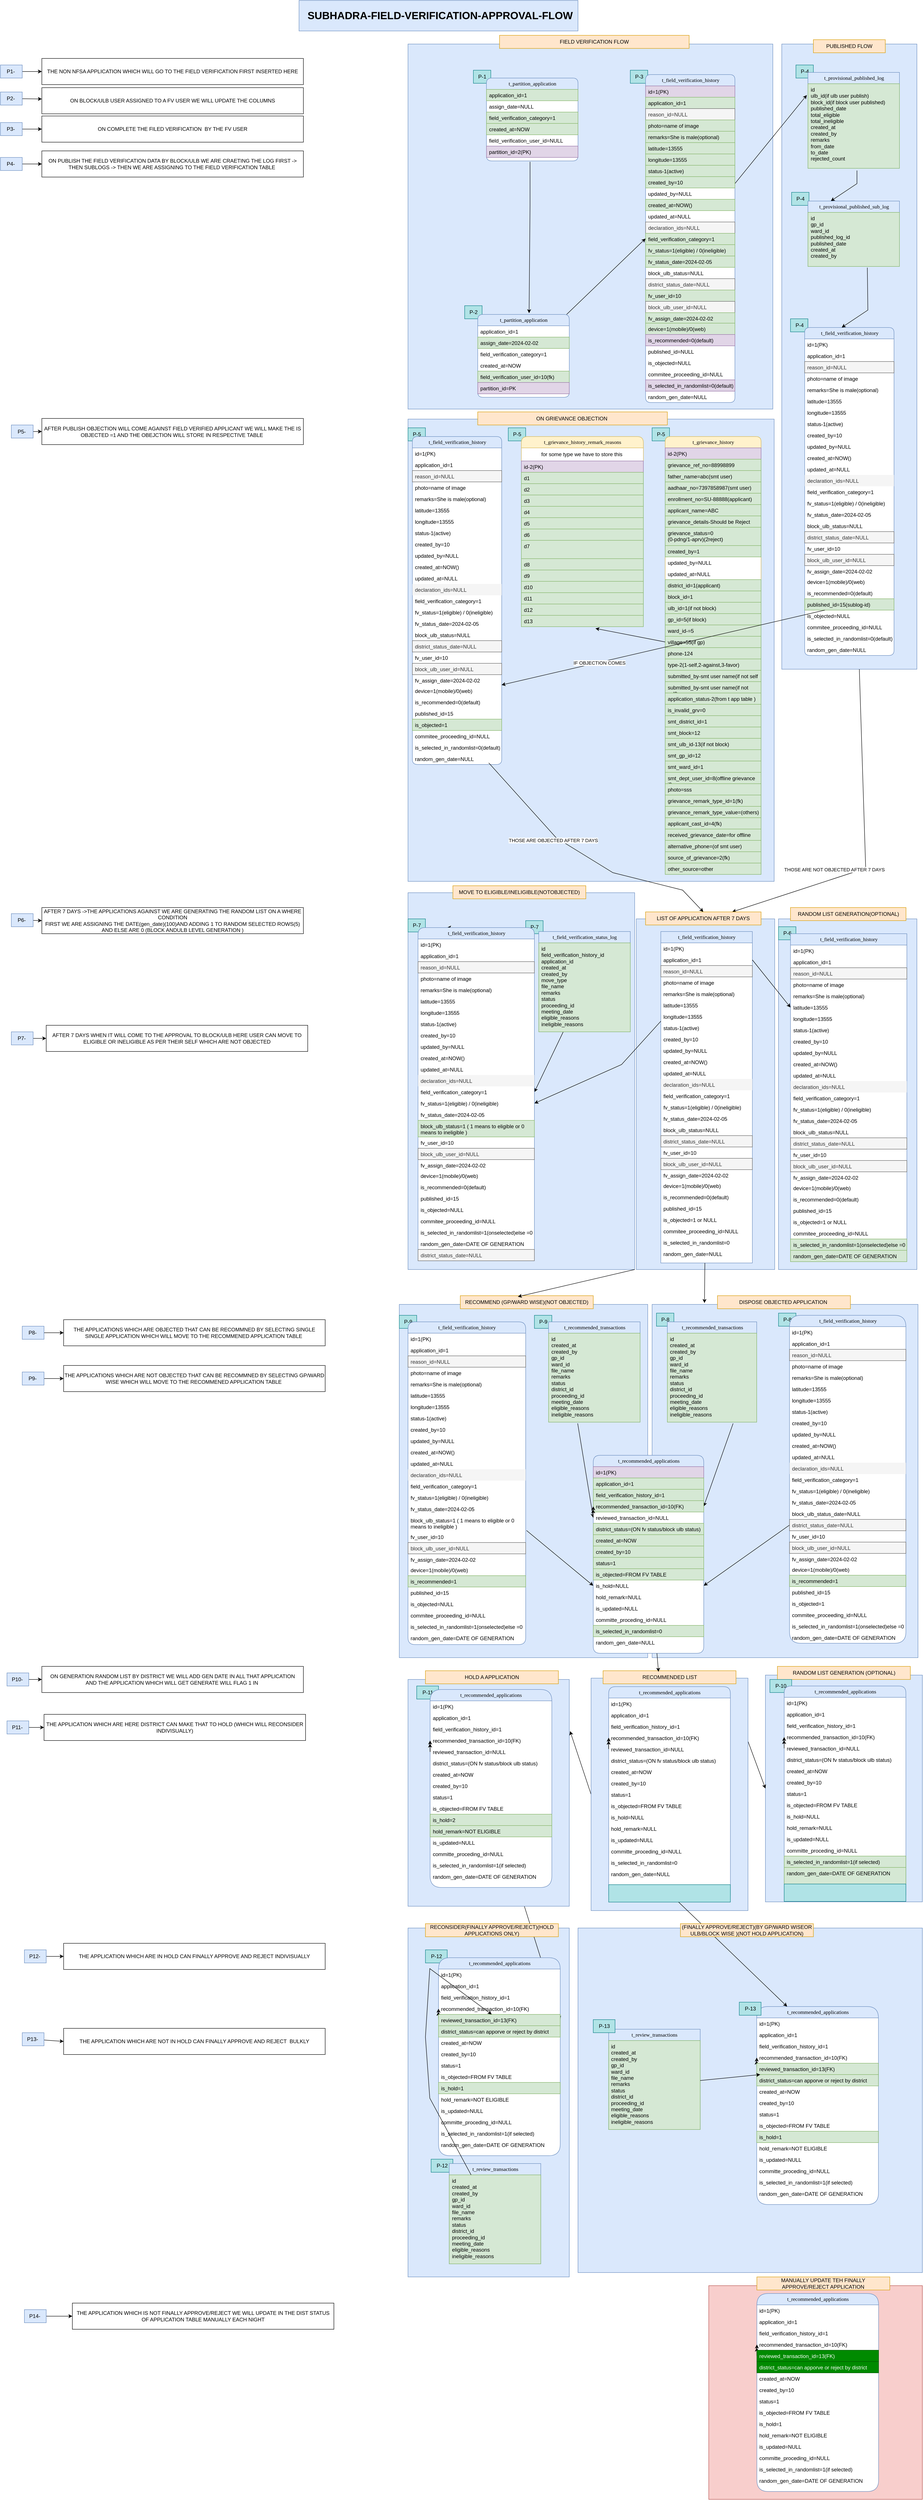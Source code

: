 <mxfile version="26.0.10">
  <diagram name="Page-1" id="5d7acffa-a066-3a61-03fe-96351882024d">
    <mxGraphModel dx="3012" dy="2643" grid="1" gridSize="10" guides="1" tooltips="1" connect="1" arrows="1" fold="1" page="1" pageScale="1" pageWidth="1100" pageHeight="850" background="#ffffff" math="0" shadow="0">
      <root>
        <mxCell id="0" />
        <mxCell id="1" parent="0" />
        <mxCell id="mOaUi8r3s6zJGnczRY0B-799" value="" style="rounded=0;whiteSpace=wrap;html=1;fillColor=#f8cecc;strokeColor=#b85450;" vertex="1" parent="1">
          <mxGeometry x="590" y="4350" width="490" height="490" as="geometry" />
        </mxCell>
        <mxCell id="mOaUi8r3s6zJGnczRY0B-768" value="" style="rounded=0;whiteSpace=wrap;html=1;fillColor=#dae8fc;strokeColor=#6c8ebf;" vertex="1" parent="1">
          <mxGeometry x="290" y="3530" width="790" height="790" as="geometry" />
        </mxCell>
        <mxCell id="mOaUi8r3s6zJGnczRY0B-671" value="" style="rounded=0;whiteSpace=wrap;html=1;fillColor=#dae8fc;strokeColor=#6c8ebf;" vertex="1" parent="1">
          <mxGeometry x="-100" y="3530" width="370" height="800" as="geometry" />
        </mxCell>
        <mxCell id="mOaUi8r3s6zJGnczRY0B-670" style="edgeStyle=none;rounded=0;orthogonalLoop=1;jettySize=auto;html=1;entryX=1;entryY=0.5;entryDx=0;entryDy=0;" edge="1" parent="1" source="mOaUi8r3s6zJGnczRY0B-641" target="mOaUi8r3s6zJGnczRY0B-656">
          <mxGeometry relative="1" as="geometry" />
        </mxCell>
        <mxCell id="mOaUi8r3s6zJGnczRY0B-641" value="" style="rounded=0;whiteSpace=wrap;html=1;fillColor=#dae8fc;strokeColor=#6c8ebf;" vertex="1" parent="1">
          <mxGeometry x="-100" y="2960" width="370" height="520" as="geometry" />
        </mxCell>
        <mxCell id="mOaUi8r3s6zJGnczRY0B-615" value="" style="rounded=0;whiteSpace=wrap;html=1;fillColor=#dae8fc;strokeColor=#6c8ebf;" vertex="1" parent="1">
          <mxGeometry x="720" y="2950" width="360" height="520" as="geometry" />
        </mxCell>
        <mxCell id="mOaUi8r3s6zJGnczRY0B-539" value="" style="rounded=0;whiteSpace=wrap;html=1;fillColor=#dae8fc;strokeColor=#6c8ebf;" vertex="1" parent="1">
          <mxGeometry x="-120" y="2100" width="570" height="810" as="geometry" />
        </mxCell>
        <mxCell id="mOaUi8r3s6zJGnczRY0B-535" value="" style="rounded=0;whiteSpace=wrap;html=1;fillColor=#dae8fc;strokeColor=#6c8ebf;" vertex="1" parent="1">
          <mxGeometry x="460" y="2100" width="610" height="810" as="geometry" />
        </mxCell>
        <mxCell id="mOaUi8r3s6zJGnczRY0B-491" value="" style="rounded=0;whiteSpace=wrap;html=1;fillColor=#dae8fc;strokeColor=#6c8ebf;" vertex="1" parent="1">
          <mxGeometry x="-100" y="1156" width="520" height="864" as="geometry" />
        </mxCell>
        <mxCell id="mOaUi8r3s6zJGnczRY0B-419" value="" style="rounded=0;whiteSpace=wrap;html=1;fillColor=#dae8fc;strokeColor=#6c8ebf;" vertex="1" parent="1">
          <mxGeometry x="750" y="1216" width="317.5" height="804" as="geometry" />
        </mxCell>
        <mxCell id="mOaUi8r3s6zJGnczRY0B-346" value="" style="rounded=0;whiteSpace=wrap;html=1;fillColor=#dae8fc;strokeColor=#6c8ebf;" vertex="1" parent="1">
          <mxGeometry x="-100" y="70" width="840" height="1060" as="geometry" />
        </mxCell>
        <mxCell id="mOaUi8r3s6zJGnczRY0B-258" value="" style="rounded=0;whiteSpace=wrap;html=1;fillColor=#dae8fc;strokeColor=#6c8ebf;" vertex="1" parent="1">
          <mxGeometry x="757.5" y="-790" width="310" height="1433.5" as="geometry" />
        </mxCell>
        <mxCell id="mOaUi8r3s6zJGnczRY0B-256" value="" style="whiteSpace=wrap;html=1;aspect=fixed;fillColor=#dae8fc;strokeColor=#6c8ebf;" vertex="1" parent="1">
          <mxGeometry x="-100" y="-790" width="837" height="837" as="geometry" />
        </mxCell>
        <mxCell id="mOaUi8r3s6zJGnczRY0B-241" value="P-5" style="text;html=1;align=center;verticalAlign=middle;resizable=0;points=[];autosize=1;strokeColor=#0e8088;fillColor=#b0e3e6;" vertex="1" parent="1">
          <mxGeometry x="-100" y="90" width="40" height="30" as="geometry" />
        </mxCell>
        <mxCell id="mOaUi8r3s6zJGnczRY0B-238" value="P-4" style="text;html=1;align=center;verticalAlign=middle;resizable=0;points=[];autosize=1;strokeColor=#0e8088;fillColor=#b0e3e6;" vertex="1" parent="1">
          <mxGeometry x="777.5" y="-160" width="40" height="30" as="geometry" />
        </mxCell>
        <mxCell id="mOaUi8r3s6zJGnczRY0B-236" value="P-4" style="text;html=1;align=center;verticalAlign=middle;resizable=0;points=[];autosize=1;strokeColor=#0e8088;fillColor=#b0e3e6;" vertex="1" parent="1">
          <mxGeometry x="780" y="-450" width="40" height="30" as="geometry" />
        </mxCell>
        <mxCell id="mOaUi8r3s6zJGnczRY0B-232" value="P-4" style="text;html=1;align=center;verticalAlign=middle;resizable=0;points=[];autosize=1;strokeColor=#0e8088;fillColor=#b0e3e6;" vertex="1" parent="1">
          <mxGeometry x="790" y="-742" width="40" height="30" as="geometry" />
        </mxCell>
        <mxCell id="mOaUi8r3s6zJGnczRY0B-57" value="P-3" style="text;html=1;align=center;verticalAlign=middle;resizable=0;points=[];autosize=1;strokeColor=#0e8088;fillColor=#b0e3e6;" vertex="1" parent="1">
          <mxGeometry x="410" y="-730" width="40" height="30" as="geometry" />
        </mxCell>
        <mxCell id="mOaUi8r3s6zJGnczRY0B-26" value="P-2" style="text;html=1;align=center;verticalAlign=middle;resizable=0;points=[];autosize=1;strokeColor=#0e8088;fillColor=#b0e3e6;" vertex="1" parent="1">
          <mxGeometry x="30" y="-190" width="40" height="30" as="geometry" />
        </mxCell>
        <mxCell id="mOaUi8r3s6zJGnczRY0B-1" value="&lt;h1&gt;&amp;nbsp;SUBHADRA-FIELD-VERIFICATION-APPROVAL-FLOW&lt;/h1&gt;" style="text;html=1;align=center;verticalAlign=middle;resizable=0;points=[];autosize=1;strokeColor=#6c8ebf;fillColor=#dae8fc;" vertex="1" parent="1">
          <mxGeometry x="-350" y="-890" width="640" height="70" as="geometry" />
        </mxCell>
        <mxCell id="mOaUi8r3s6zJGnczRY0B-12" value="P-1" style="text;html=1;align=center;verticalAlign=middle;resizable=0;points=[];autosize=1;strokeColor=#0e8088;fillColor=#b0e3e6;" vertex="1" parent="1">
          <mxGeometry x="50" y="-730" width="40" height="30" as="geometry" />
        </mxCell>
        <mxCell id="mOaUi8r3s6zJGnczRY0B-18" value="" style="edgeStyle=orthogonalEdgeStyle;rounded=0;orthogonalLoop=1;jettySize=auto;html=1;" edge="1" parent="1" source="mOaUi8r3s6zJGnczRY0B-16" target="mOaUi8r3s6zJGnczRY0B-17">
          <mxGeometry relative="1" as="geometry" />
        </mxCell>
        <mxCell id="mOaUi8r3s6zJGnczRY0B-16" value="P1-&amp;nbsp;" style="text;html=1;align=center;verticalAlign=middle;resizable=0;points=[];autosize=1;strokeColor=#6c8ebf;fillColor=#dae8fc;" vertex="1" parent="1">
          <mxGeometry x="-1035" y="-742" width="50" height="30" as="geometry" />
        </mxCell>
        <mxCell id="mOaUi8r3s6zJGnczRY0B-17" value="THE NON NFSA APPLICATION WHICH WILL GO TO THE FIELD VERIFICATION FIRST INSERTED HERE" style="whiteSpace=wrap;html=1;" vertex="1" parent="1">
          <mxGeometry x="-940" y="-757" width="600" height="60" as="geometry" />
        </mxCell>
        <mxCell id="mOaUi8r3s6zJGnczRY0B-60" value="" style="edgeStyle=none;rounded=0;orthogonalLoop=1;jettySize=auto;html=1;entryX=0;entryY=0.5;entryDx=0;entryDy=0;" edge="1" parent="1" source="mOaUi8r3s6zJGnczRY0B-19" target="mOaUi8r3s6zJGnczRY0B-50">
          <mxGeometry relative="1" as="geometry">
            <mxPoint x="780" y="-615" as="targetPoint" />
          </mxGeometry>
        </mxCell>
        <mxCell id="mOaUi8r3s6zJGnczRY0B-19" value="t_partition_application" style="swimlane;html=1;fontStyle=0;childLayout=stackLayout;horizontal=1;startSize=26;fillColor=#dae8fc;horizontalStack=0;resizeParent=1;resizeLast=0;collapsible=1;marginBottom=0;swimlaneFillColor=#ffffff;align=center;rounded=1;shadow=0;comic=0;labelBackgroundColor=none;strokeWidth=1;fontFamily=Verdana;fontSize=12;strokeColor=#6c8ebf;" vertex="1" parent="1">
          <mxGeometry x="60" y="-170" width="210" height="190" as="geometry">
            <mxRectangle x="445" y="-710" width="180" height="30" as="alternateBounds" />
          </mxGeometry>
        </mxCell>
        <mxCell id="mOaUi8r3s6zJGnczRY0B-32" value="application_id=1" style="text;html=1;strokeColor=none;fillColor=none;spacingLeft=4;spacingRight=4;whiteSpace=wrap;overflow=hidden;rotatable=0;points=[[0,0.5],[1,0.5]];portConstraint=eastwest;" vertex="1" parent="mOaUi8r3s6zJGnczRY0B-19">
          <mxGeometry y="26" width="210" height="26" as="geometry" />
        </mxCell>
        <mxCell id="mOaUi8r3s6zJGnczRY0B-33" value="assign_date=2024-02-02" style="text;html=1;strokeColor=#82b366;fillColor=#d5e8d4;spacingLeft=4;spacingRight=4;whiteSpace=wrap;overflow=hidden;rotatable=0;points=[[0,0.5],[1,0.5]];portConstraint=eastwest;" vertex="1" parent="mOaUi8r3s6zJGnczRY0B-19">
          <mxGeometry y="52" width="210" height="26" as="geometry" />
        </mxCell>
        <mxCell id="mOaUi8r3s6zJGnczRY0B-34" value="field_verification_category=1" style="text;html=1;strokeColor=none;fillColor=none;spacingLeft=4;spacingRight=4;whiteSpace=wrap;overflow=hidden;rotatable=0;points=[[0,0.5],[1,0.5]];portConstraint=eastwest;" vertex="1" parent="mOaUi8r3s6zJGnczRY0B-19">
          <mxGeometry y="78" width="210" height="26" as="geometry" />
        </mxCell>
        <mxCell id="mOaUi8r3s6zJGnczRY0B-35" value="created_at=NOW" style="text;html=1;strokeColor=none;fillColor=none;spacingLeft=4;spacingRight=4;whiteSpace=wrap;overflow=hidden;rotatable=0;points=[[0,0.5],[1,0.5]];portConstraint=eastwest;" vertex="1" parent="mOaUi8r3s6zJGnczRY0B-19">
          <mxGeometry y="104" width="210" height="26" as="geometry" />
        </mxCell>
        <mxCell id="mOaUi8r3s6zJGnczRY0B-36" value="field_verification_user_id=10(fk)" style="text;html=1;strokeColor=#82b366;fillColor=#d5e8d4;spacingLeft=4;spacingRight=4;whiteSpace=wrap;overflow=hidden;rotatable=0;points=[[0,0.5],[1,0.5]];portConstraint=eastwest;" vertex="1" parent="mOaUi8r3s6zJGnczRY0B-19">
          <mxGeometry y="130" width="210" height="26" as="geometry" />
        </mxCell>
        <mxCell id="mOaUi8r3s6zJGnczRY0B-37" value="partition_id=PK" style="text;html=1;strokeColor=#9673a6;fillColor=#e1d5e7;spacingLeft=4;spacingRight=4;whiteSpace=wrap;overflow=hidden;rotatable=0;points=[[0,0.5],[1,0.5]];portConstraint=eastwest;" vertex="1" parent="mOaUi8r3s6zJGnczRY0B-19">
          <mxGeometry y="156" width="210" height="26" as="geometry" />
        </mxCell>
        <mxCell id="mOaUi8r3s6zJGnczRY0B-31" value="" style="edgeStyle=none;rounded=0;orthogonalLoop=1;jettySize=auto;html=1;" edge="1" parent="1" source="mOaUi8r3s6zJGnczRY0B-27" target="mOaUi8r3s6zJGnczRY0B-28">
          <mxGeometry relative="1" as="geometry" />
        </mxCell>
        <mxCell id="mOaUi8r3s6zJGnczRY0B-27" value="P2-&amp;nbsp;" style="text;html=1;align=center;verticalAlign=middle;resizable=0;points=[];autosize=1;strokeColor=#6c8ebf;fillColor=#dae8fc;" vertex="1" parent="1">
          <mxGeometry x="-1035" y="-680" width="50" height="30" as="geometry" />
        </mxCell>
        <mxCell id="mOaUi8r3s6zJGnczRY0B-28" value="ON BLOCK/ULB USER ASSIGNED TO A FV USER WE WILL UPDATE THE COLUMNS" style="whiteSpace=wrap;html=1;" vertex="1" parent="1">
          <mxGeometry x="-940" y="-690" width="600" height="60" as="geometry" />
        </mxCell>
        <mxCell id="mOaUi8r3s6zJGnczRY0B-47" value="" style="edgeStyle=none;rounded=0;orthogonalLoop=1;jettySize=auto;html=1;" edge="1" parent="1" source="mOaUi8r3s6zJGnczRY0B-45" target="mOaUi8r3s6zJGnczRY0B-46">
          <mxGeometry relative="1" as="geometry" />
        </mxCell>
        <mxCell id="mOaUi8r3s6zJGnczRY0B-45" value="P3-&amp;nbsp;" style="text;html=1;align=center;verticalAlign=middle;resizable=0;points=[];autosize=1;strokeColor=#6c8ebf;fillColor=#dae8fc;" vertex="1" parent="1">
          <mxGeometry x="-1035" y="-610" width="50" height="30" as="geometry" />
        </mxCell>
        <mxCell id="mOaUi8r3s6zJGnczRY0B-46" value="ON COMPLETE THE FILED VERIFICATION&amp;nbsp; BY THE FV USER" style="whiteSpace=wrap;html=1;" vertex="1" parent="1">
          <mxGeometry x="-940" y="-625" width="600" height="60" as="geometry" />
        </mxCell>
        <mxCell id="mOaUi8r3s6zJGnczRY0B-245" style="edgeStyle=none;rounded=0;orthogonalLoop=1;jettySize=auto;html=1;entryX=-0.012;entryY=0.134;entryDx=0;entryDy=0;entryPerimeter=0;" edge="1" parent="1" source="mOaUi8r3s6zJGnczRY0B-50" target="mOaUi8r3s6zJGnczRY0B-194">
          <mxGeometry relative="1" as="geometry">
            <mxPoint x="660" y="-780" as="targetPoint" />
          </mxGeometry>
        </mxCell>
        <mxCell id="mOaUi8r3s6zJGnczRY0B-50" value="t_field_verification_history" style="swimlane;html=1;fontStyle=0;childLayout=stackLayout;horizontal=1;startSize=26;fillColor=#dae8fc;horizontalStack=0;resizeParent=1;resizeLast=0;collapsible=1;marginBottom=0;swimlaneFillColor=#ffffff;align=center;rounded=1;shadow=0;comic=0;labelBackgroundColor=none;strokeWidth=1;fontFamily=Verdana;fontSize=12;strokeColor=#6c8ebf;" vertex="1" parent="1">
          <mxGeometry x="445" y="-720" width="205" height="752" as="geometry">
            <mxRectangle x="445" y="-710" width="180" height="30" as="alternateBounds" />
          </mxGeometry>
        </mxCell>
        <mxCell id="mOaUi8r3s6zJGnczRY0B-51" value="id=1(PK)" style="text;html=1;strokeColor=#9673a6;fillColor=#e1d5e7;spacingLeft=4;spacingRight=4;whiteSpace=wrap;overflow=hidden;rotatable=0;points=[[0,0.5],[1,0.5]];portConstraint=eastwest;" vertex="1" parent="mOaUi8r3s6zJGnczRY0B-50">
          <mxGeometry y="26" width="205" height="26" as="geometry" />
        </mxCell>
        <mxCell id="mOaUi8r3s6zJGnczRY0B-65" value="application_id=1&lt;div&gt;&lt;br&gt;&lt;/div&gt;" style="text;html=1;strokeColor=#82b366;fillColor=#d5e8d4;spacingLeft=4;spacingRight=4;whiteSpace=wrap;overflow=hidden;rotatable=0;points=[[0,0.5],[1,0.5]];portConstraint=eastwest;" vertex="1" parent="mOaUi8r3s6zJGnczRY0B-50">
          <mxGeometry y="52" width="205" height="26" as="geometry" />
        </mxCell>
        <mxCell id="mOaUi8r3s6zJGnczRY0B-66" value="&lt;div&gt;reason_id=NULL&lt;/div&gt;" style="text;html=1;spacingLeft=4;spacingRight=4;whiteSpace=wrap;overflow=hidden;rotatable=0;points=[[0,0.5],[1,0.5]];portConstraint=eastwest;fillColor=#f5f5f5;fontColor=#333333;strokeColor=#666666;" vertex="1" parent="mOaUi8r3s6zJGnczRY0B-50">
          <mxGeometry y="78" width="205" height="26" as="geometry" />
        </mxCell>
        <mxCell id="mOaUi8r3s6zJGnczRY0B-68" value="photo=name of image" style="text;html=1;spacingLeft=4;spacingRight=4;whiteSpace=wrap;overflow=hidden;rotatable=0;points=[[0,0.5],[1,0.5]];portConstraint=eastwest;fillColor=#d5e8d4;strokeColor=#82b366;" vertex="1" parent="mOaUi8r3s6zJGnczRY0B-50">
          <mxGeometry y="104" width="205" height="26" as="geometry" />
        </mxCell>
        <mxCell id="mOaUi8r3s6zJGnczRY0B-69" value="remarks=She is male(optional)" style="text;html=1;spacingLeft=4;spacingRight=4;whiteSpace=wrap;overflow=hidden;rotatable=0;points=[[0,0.5],[1,0.5]];portConstraint=eastwest;fillColor=#d5e8d4;strokeColor=#82b366;" vertex="1" parent="mOaUi8r3s6zJGnczRY0B-50">
          <mxGeometry y="130" width="205" height="26" as="geometry" />
        </mxCell>
        <mxCell id="mOaUi8r3s6zJGnczRY0B-70" value="latitude=13555" style="text;html=1;spacingLeft=4;spacingRight=4;whiteSpace=wrap;overflow=hidden;rotatable=0;points=[[0,0.5],[1,0.5]];portConstraint=eastwest;fillColor=#d5e8d4;strokeColor=#82b366;" vertex="1" parent="mOaUi8r3s6zJGnczRY0B-50">
          <mxGeometry y="156" width="205" height="26" as="geometry" />
        </mxCell>
        <mxCell id="mOaUi8r3s6zJGnczRY0B-71" value="longitude=13555" style="text;html=1;spacingLeft=4;spacingRight=4;whiteSpace=wrap;overflow=hidden;rotatable=0;points=[[0,0.5],[1,0.5]];portConstraint=eastwest;fillColor=#d5e8d4;strokeColor=#82b366;" vertex="1" parent="mOaUi8r3s6zJGnczRY0B-50">
          <mxGeometry y="182" width="205" height="26" as="geometry" />
        </mxCell>
        <mxCell id="mOaUi8r3s6zJGnczRY0B-72" value="status-1(active)" style="text;html=1;spacingLeft=4;spacingRight=4;whiteSpace=wrap;overflow=hidden;rotatable=0;points=[[0,0.5],[1,0.5]];portConstraint=eastwest;fillColor=#d5e8d4;strokeColor=#82b366;" vertex="1" parent="mOaUi8r3s6zJGnczRY0B-50">
          <mxGeometry y="208" width="205" height="26" as="geometry" />
        </mxCell>
        <mxCell id="mOaUi8r3s6zJGnczRY0B-73" value="created_by=10" style="text;html=1;spacingLeft=4;spacingRight=4;whiteSpace=wrap;overflow=hidden;rotatable=0;points=[[0,0.5],[1,0.5]];portConstraint=eastwest;fillColor=#d5e8d4;strokeColor=#82b366;" vertex="1" parent="mOaUi8r3s6zJGnczRY0B-50">
          <mxGeometry y="234" width="205" height="26" as="geometry" />
        </mxCell>
        <mxCell id="mOaUi8r3s6zJGnczRY0B-74" value="updated_by=NULL" style="text;html=1;spacingLeft=4;spacingRight=4;whiteSpace=wrap;overflow=hidden;rotatable=0;points=[[0,0.5],[1,0.5]];portConstraint=eastwest;" vertex="1" parent="mOaUi8r3s6zJGnczRY0B-50">
          <mxGeometry y="260" width="205" height="26" as="geometry" />
        </mxCell>
        <mxCell id="mOaUi8r3s6zJGnczRY0B-75" value="created_at=NOW()" style="text;html=1;spacingLeft=4;spacingRight=4;whiteSpace=wrap;overflow=hidden;rotatable=0;points=[[0,0.5],[1,0.5]];portConstraint=eastwest;fillColor=#d5e8d4;strokeColor=#82b366;" vertex="1" parent="mOaUi8r3s6zJGnczRY0B-50">
          <mxGeometry y="286" width="205" height="26" as="geometry" />
        </mxCell>
        <mxCell id="mOaUi8r3s6zJGnczRY0B-76" value="updated_at=NULL" style="text;html=1;spacingLeft=4;spacingRight=4;whiteSpace=wrap;overflow=hidden;rotatable=0;points=[[0,0.5],[1,0.5]];portConstraint=eastwest;" vertex="1" parent="mOaUi8r3s6zJGnczRY0B-50">
          <mxGeometry y="312" width="205" height="26" as="geometry" />
        </mxCell>
        <mxCell id="mOaUi8r3s6zJGnczRY0B-103" value="declaration_ids=NULL" style="text;html=1;spacingLeft=4;spacingRight=4;whiteSpace=wrap;overflow=hidden;rotatable=0;points=[[0,0.5],[1,0.5]];portConstraint=eastwest;fillColor=#f5f5f5;fontColor=#333333;strokeColor=#666666;" vertex="1" parent="mOaUi8r3s6zJGnczRY0B-50">
          <mxGeometry y="338" width="205" height="26" as="geometry" />
        </mxCell>
        <mxCell id="mOaUi8r3s6zJGnczRY0B-104" value="field_verification_category=1" style="text;html=1;spacingLeft=4;spacingRight=4;whiteSpace=wrap;overflow=hidden;rotatable=0;points=[[0,0.5],[1,0.5]];portConstraint=eastwest;fillColor=#d5e8d4;strokeColor=#82b366;" vertex="1" parent="mOaUi8r3s6zJGnczRY0B-50">
          <mxGeometry y="364" width="205" height="26" as="geometry" />
        </mxCell>
        <mxCell id="mOaUi8r3s6zJGnczRY0B-120" value="fv_status=1(eligible) / 0(ineligible)" style="text;html=1;spacingLeft=4;spacingRight=4;whiteSpace=wrap;overflow=hidden;rotatable=0;points=[[0,0.5],[1,0.5]];portConstraint=eastwest;fillColor=#d5e8d4;strokeColor=#82b366;" vertex="1" parent="mOaUi8r3s6zJGnczRY0B-50">
          <mxGeometry y="390" width="205" height="26" as="geometry" />
        </mxCell>
        <mxCell id="mOaUi8r3s6zJGnczRY0B-121" value="fv_status_date=2024-02-05" style="text;html=1;spacingLeft=4;spacingRight=4;whiteSpace=wrap;overflow=hidden;rotatable=0;points=[[0,0.5],[1,0.5]];portConstraint=eastwest;fillColor=#d5e8d4;strokeColor=#82b366;" vertex="1" parent="mOaUi8r3s6zJGnczRY0B-50">
          <mxGeometry y="416" width="205" height="26" as="geometry" />
        </mxCell>
        <mxCell id="mOaUi8r3s6zJGnczRY0B-122" value="block_ulb_status=NULL" style="text;html=1;spacingLeft=4;spacingRight=4;whiteSpace=wrap;overflow=hidden;rotatable=0;points=[[0,0.5],[1,0.5]];portConstraint=eastwest;" vertex="1" parent="mOaUi8r3s6zJGnczRY0B-50">
          <mxGeometry y="442" width="205" height="26" as="geometry" />
        </mxCell>
        <mxCell id="mOaUi8r3s6zJGnczRY0B-123" value="district_status_date=NULL" style="text;html=1;spacingLeft=4;spacingRight=4;whiteSpace=wrap;overflow=hidden;rotatable=0;points=[[0,0.5],[1,0.5]];portConstraint=eastwest;fillColor=#f5f5f5;fontColor=#333333;strokeColor=#666666;" vertex="1" parent="mOaUi8r3s6zJGnczRY0B-50">
          <mxGeometry y="468" width="205" height="26" as="geometry" />
        </mxCell>
        <mxCell id="mOaUi8r3s6zJGnczRY0B-124" value="fv_user_id=10" style="text;html=1;spacingLeft=4;spacingRight=4;whiteSpace=wrap;overflow=hidden;rotatable=0;points=[[0,0.5],[1,0.5]];portConstraint=eastwest;fillColor=#d5e8d4;strokeColor=#82b366;" vertex="1" parent="mOaUi8r3s6zJGnczRY0B-50">
          <mxGeometry y="494" width="205" height="26" as="geometry" />
        </mxCell>
        <mxCell id="mOaUi8r3s6zJGnczRY0B-125" value="block_ulb_user_id=NULL" style="text;html=1;spacingLeft=4;spacingRight=4;whiteSpace=wrap;overflow=hidden;rotatable=0;points=[[0,0.5],[1,0.5]];portConstraint=eastwest;fillColor=#f5f5f5;fontColor=#333333;strokeColor=#666666;" vertex="1" parent="mOaUi8r3s6zJGnczRY0B-50">
          <mxGeometry y="520" width="205" height="26" as="geometry" />
        </mxCell>
        <mxCell id="mOaUi8r3s6zJGnczRY0B-126" value="fv_assign_date=2024-02-02" style="text;html=1;spacingLeft=4;spacingRight=4;whiteSpace=wrap;overflow=hidden;rotatable=0;points=[[0,0.5],[1,0.5]];portConstraint=eastwest;fillColor=#d5e8d4;strokeColor=#82b366;" vertex="1" parent="mOaUi8r3s6zJGnczRY0B-50">
          <mxGeometry y="546" width="205" height="24" as="geometry" />
        </mxCell>
        <mxCell id="mOaUi8r3s6zJGnczRY0B-127" value="device=1(mobile)/0(web)" style="text;html=1;spacingLeft=4;spacingRight=4;whiteSpace=wrap;overflow=hidden;rotatable=0;points=[[0,0.5],[1,0.5]];portConstraint=eastwest;fillColor=#d5e8d4;strokeColor=#82b366;" vertex="1" parent="mOaUi8r3s6zJGnczRY0B-50">
          <mxGeometry y="570" width="205" height="26" as="geometry" />
        </mxCell>
        <mxCell id="mOaUi8r3s6zJGnczRY0B-151" value="is_recommended=0(default)" style="text;html=1;spacingLeft=4;spacingRight=4;whiteSpace=wrap;overflow=hidden;rotatable=0;points=[[0,0.5],[1,0.5]];portConstraint=eastwest;fillColor=#e1d5e7;strokeColor=#9673a6;" vertex="1" parent="mOaUi8r3s6zJGnczRY0B-50">
          <mxGeometry y="596" width="205" height="26" as="geometry" />
        </mxCell>
        <mxCell id="mOaUi8r3s6zJGnczRY0B-152" value="published_id=NULL" style="text;html=1;spacingLeft=4;spacingRight=4;whiteSpace=wrap;overflow=hidden;rotatable=0;points=[[0,0.5],[1,0.5]];portConstraint=eastwest;" vertex="1" parent="mOaUi8r3s6zJGnczRY0B-50">
          <mxGeometry y="622" width="205" height="26" as="geometry" />
        </mxCell>
        <mxCell id="mOaUi8r3s6zJGnczRY0B-153" value="is_objected=NULL" style="text;html=1;spacingLeft=4;spacingRight=4;whiteSpace=wrap;overflow=hidden;rotatable=0;points=[[0,0.5],[1,0.5]];portConstraint=eastwest;" vertex="1" parent="mOaUi8r3s6zJGnczRY0B-50">
          <mxGeometry y="648" width="205" height="26" as="geometry" />
        </mxCell>
        <mxCell id="mOaUi8r3s6zJGnczRY0B-155" value="commitee_proceeding_id=NULL" style="text;html=1;spacingLeft=4;spacingRight=4;whiteSpace=wrap;overflow=hidden;rotatable=0;points=[[0,0.5],[1,0.5]];portConstraint=eastwest;" vertex="1" parent="mOaUi8r3s6zJGnczRY0B-50">
          <mxGeometry y="674" width="205" height="26" as="geometry" />
        </mxCell>
        <mxCell id="mOaUi8r3s6zJGnczRY0B-156" value="is_selected_in_randomlist=0(default)" style="text;html=1;spacingLeft=4;spacingRight=4;whiteSpace=wrap;overflow=hidden;rotatable=0;points=[[0,0.5],[1,0.5]];portConstraint=eastwest;fillColor=#e1d5e7;strokeColor=#9673a6;" vertex="1" parent="mOaUi8r3s6zJGnczRY0B-50">
          <mxGeometry y="700" width="205" height="26" as="geometry" />
        </mxCell>
        <mxCell id="mOaUi8r3s6zJGnczRY0B-158" value="random_gen_date=NULL" style="text;html=1;spacingLeft=4;spacingRight=4;whiteSpace=wrap;overflow=hidden;rotatable=0;points=[[0,0.5],[1,0.5]];portConstraint=eastwest;" vertex="1" parent="mOaUi8r3s6zJGnczRY0B-50">
          <mxGeometry y="726" width="205" height="26" as="geometry" />
        </mxCell>
        <mxCell id="mOaUi8r3s6zJGnczRY0B-59" value="" style="shape=waypoint;sketch=0;size=6;pointerEvents=1;points=[];fillColor=#dae8fc;resizable=0;rotatable=0;perimeter=centerPerimeter;snapToPoint=1;fontFamily=Verdana;strokeColor=#6c8ebf;fontStyle=0;startSize=26;swimlaneFillColor=#ffffff;rounded=1;shadow=0;comic=0;labelBackgroundColor=none;strokeWidth=1;" vertex="1" parent="1">
          <mxGeometry x="830" y="-625" width="20" height="20" as="geometry" />
        </mxCell>
        <mxCell id="mOaUi8r3s6zJGnczRY0B-61" value="" style="edgeStyle=none;rounded=0;orthogonalLoop=1;jettySize=auto;html=1;entryX=0.561;entryY=-0.015;entryDx=0;entryDy=0;entryPerimeter=0;" edge="1" parent="1" target="mOaUi8r3s6zJGnczRY0B-19">
          <mxGeometry relative="1" as="geometry">
            <mxPoint x="180" y="-520" as="sourcePoint" />
            <mxPoint x="180" y="-270" as="targetPoint" />
            <Array as="points">
              <mxPoint x="180" y="-420" />
            </Array>
          </mxGeometry>
        </mxCell>
        <mxCell id="mOaUi8r3s6zJGnczRY0B-161" value="" style="edgeStyle=none;rounded=0;orthogonalLoop=1;jettySize=auto;html=1;" edge="1" parent="1" source="mOaUi8r3s6zJGnczRY0B-159" target="mOaUi8r3s6zJGnczRY0B-160">
          <mxGeometry relative="1" as="geometry" />
        </mxCell>
        <mxCell id="mOaUi8r3s6zJGnczRY0B-159" value="P4-&amp;nbsp;" style="text;html=1;align=center;verticalAlign=middle;resizable=0;points=[];autosize=1;strokeColor=#6c8ebf;fillColor=#dae8fc;" vertex="1" parent="1">
          <mxGeometry x="-1035" y="-530" width="50" height="30" as="geometry" />
        </mxCell>
        <mxCell id="mOaUi8r3s6zJGnczRY0B-160" value="ON PUBLISH THE FIELD VERIFICATION DATA BY BLOCK/ULB WE ARE CRAETING THE LOG FIRST -&amp;gt; THEN SUBLOGS -&amp;gt; THEN WE ARE ASSIGNING TO THE FIELD VERIFICATION TABLE&amp;nbsp;" style="whiteSpace=wrap;html=1;" vertex="1" parent="1">
          <mxGeometry x="-940" y="-545" width="600" height="60" as="geometry" />
        </mxCell>
        <mxCell id="mOaUi8r3s6zJGnczRY0B-162" value="t_field_verification_history" style="swimlane;html=1;fontStyle=0;childLayout=stackLayout;horizontal=1;startSize=26;fillColor=#dae8fc;horizontalStack=0;resizeParent=1;resizeLast=0;collapsible=1;marginBottom=0;swimlaneFillColor=#ffffff;align=center;rounded=1;shadow=0;comic=0;labelBackgroundColor=none;strokeWidth=1;fontFamily=Verdana;fontSize=12;strokeColor=#6c8ebf;" vertex="1" parent="1">
          <mxGeometry x="810" y="-140" width="205" height="752" as="geometry">
            <mxRectangle x="445" y="-710" width="180" height="30" as="alternateBounds" />
          </mxGeometry>
        </mxCell>
        <mxCell id="mOaUi8r3s6zJGnczRY0B-163" value="id=1(PK)" style="text;html=1;spacingLeft=4;spacingRight=4;whiteSpace=wrap;overflow=hidden;rotatable=0;points=[[0,0.5],[1,0.5]];portConstraint=eastwest;" vertex="1" parent="mOaUi8r3s6zJGnczRY0B-162">
          <mxGeometry y="26" width="205" height="26" as="geometry" />
        </mxCell>
        <mxCell id="mOaUi8r3s6zJGnczRY0B-164" value="application_id=1&lt;div&gt;&lt;br&gt;&lt;/div&gt;" style="text;html=1;spacingLeft=4;spacingRight=4;whiteSpace=wrap;overflow=hidden;rotatable=0;points=[[0,0.5],[1,0.5]];portConstraint=eastwest;" vertex="1" parent="mOaUi8r3s6zJGnczRY0B-162">
          <mxGeometry y="52" width="205" height="26" as="geometry" />
        </mxCell>
        <mxCell id="mOaUi8r3s6zJGnczRY0B-165" value="&lt;div&gt;reason_id=NULL&lt;/div&gt;" style="text;html=1;spacingLeft=4;spacingRight=4;whiteSpace=wrap;overflow=hidden;rotatable=0;points=[[0,0.5],[1,0.5]];portConstraint=eastwest;fillColor=#f5f5f5;fontColor=#333333;strokeColor=#666666;" vertex="1" parent="mOaUi8r3s6zJGnczRY0B-162">
          <mxGeometry y="78" width="205" height="26" as="geometry" />
        </mxCell>
        <mxCell id="mOaUi8r3s6zJGnczRY0B-166" value="photo=name of image" style="text;html=1;spacingLeft=4;spacingRight=4;whiteSpace=wrap;overflow=hidden;rotatable=0;points=[[0,0.5],[1,0.5]];portConstraint=eastwest;" vertex="1" parent="mOaUi8r3s6zJGnczRY0B-162">
          <mxGeometry y="104" width="205" height="26" as="geometry" />
        </mxCell>
        <mxCell id="mOaUi8r3s6zJGnczRY0B-167" value="remarks=She is male(optional)" style="text;html=1;spacingLeft=4;spacingRight=4;whiteSpace=wrap;overflow=hidden;rotatable=0;points=[[0,0.5],[1,0.5]];portConstraint=eastwest;" vertex="1" parent="mOaUi8r3s6zJGnczRY0B-162">
          <mxGeometry y="130" width="205" height="26" as="geometry" />
        </mxCell>
        <mxCell id="mOaUi8r3s6zJGnczRY0B-168" value="latitude=13555" style="text;html=1;spacingLeft=4;spacingRight=4;whiteSpace=wrap;overflow=hidden;rotatable=0;points=[[0,0.5],[1,0.5]];portConstraint=eastwest;" vertex="1" parent="mOaUi8r3s6zJGnczRY0B-162">
          <mxGeometry y="156" width="205" height="26" as="geometry" />
        </mxCell>
        <mxCell id="mOaUi8r3s6zJGnczRY0B-169" value="longitude=13555" style="text;html=1;spacingLeft=4;spacingRight=4;whiteSpace=wrap;overflow=hidden;rotatable=0;points=[[0,0.5],[1,0.5]];portConstraint=eastwest;" vertex="1" parent="mOaUi8r3s6zJGnczRY0B-162">
          <mxGeometry y="182" width="205" height="26" as="geometry" />
        </mxCell>
        <mxCell id="mOaUi8r3s6zJGnczRY0B-170" value="status-1(active)" style="text;html=1;spacingLeft=4;spacingRight=4;whiteSpace=wrap;overflow=hidden;rotatable=0;points=[[0,0.5],[1,0.5]];portConstraint=eastwest;" vertex="1" parent="mOaUi8r3s6zJGnczRY0B-162">
          <mxGeometry y="208" width="205" height="26" as="geometry" />
        </mxCell>
        <mxCell id="mOaUi8r3s6zJGnczRY0B-171" value="created_by=10" style="text;html=1;spacingLeft=4;spacingRight=4;whiteSpace=wrap;overflow=hidden;rotatable=0;points=[[0,0.5],[1,0.5]];portConstraint=eastwest;" vertex="1" parent="mOaUi8r3s6zJGnczRY0B-162">
          <mxGeometry y="234" width="205" height="26" as="geometry" />
        </mxCell>
        <mxCell id="mOaUi8r3s6zJGnczRY0B-172" value="updated_by=NULL" style="text;html=1;spacingLeft=4;spacingRight=4;whiteSpace=wrap;overflow=hidden;rotatable=0;points=[[0,0.5],[1,0.5]];portConstraint=eastwest;" vertex="1" parent="mOaUi8r3s6zJGnczRY0B-162">
          <mxGeometry y="260" width="205" height="26" as="geometry" />
        </mxCell>
        <mxCell id="mOaUi8r3s6zJGnczRY0B-173" value="created_at=NOW()" style="text;html=1;spacingLeft=4;spacingRight=4;whiteSpace=wrap;overflow=hidden;rotatable=0;points=[[0,0.5],[1,0.5]];portConstraint=eastwest;" vertex="1" parent="mOaUi8r3s6zJGnczRY0B-162">
          <mxGeometry y="286" width="205" height="26" as="geometry" />
        </mxCell>
        <mxCell id="mOaUi8r3s6zJGnczRY0B-174" value="updated_at=NULL" style="text;html=1;spacingLeft=4;spacingRight=4;whiteSpace=wrap;overflow=hidden;rotatable=0;points=[[0,0.5],[1,0.5]];portConstraint=eastwest;" vertex="1" parent="mOaUi8r3s6zJGnczRY0B-162">
          <mxGeometry y="312" width="205" height="26" as="geometry" />
        </mxCell>
        <mxCell id="mOaUi8r3s6zJGnczRY0B-175" value="declaration_ids=NULL" style="text;html=1;spacingLeft=4;spacingRight=4;whiteSpace=wrap;overflow=hidden;rotatable=0;points=[[0,0.5],[1,0.5]];portConstraint=eastwest;fillColor=#f5f5f5;fontColor=#333333;" vertex="1" parent="mOaUi8r3s6zJGnczRY0B-162">
          <mxGeometry y="338" width="205" height="26" as="geometry" />
        </mxCell>
        <mxCell id="mOaUi8r3s6zJGnczRY0B-176" value="field_verification_category=1" style="text;html=1;spacingLeft=4;spacingRight=4;whiteSpace=wrap;overflow=hidden;rotatable=0;points=[[0,0.5],[1,0.5]];portConstraint=eastwest;" vertex="1" parent="mOaUi8r3s6zJGnczRY0B-162">
          <mxGeometry y="364" width="205" height="26" as="geometry" />
        </mxCell>
        <mxCell id="mOaUi8r3s6zJGnczRY0B-177" value="fv_status=1(eligible) / 0(ineligible)" style="text;html=1;spacingLeft=4;spacingRight=4;whiteSpace=wrap;overflow=hidden;rotatable=0;points=[[0,0.5],[1,0.5]];portConstraint=eastwest;" vertex="1" parent="mOaUi8r3s6zJGnczRY0B-162">
          <mxGeometry y="390" width="205" height="26" as="geometry" />
        </mxCell>
        <mxCell id="mOaUi8r3s6zJGnczRY0B-178" value="fv_status_date=2024-02-05" style="text;html=1;spacingLeft=4;spacingRight=4;whiteSpace=wrap;overflow=hidden;rotatable=0;points=[[0,0.5],[1,0.5]];portConstraint=eastwest;" vertex="1" parent="mOaUi8r3s6zJGnczRY0B-162">
          <mxGeometry y="416" width="205" height="26" as="geometry" />
        </mxCell>
        <mxCell id="mOaUi8r3s6zJGnczRY0B-179" value="block_ulb_status=NULL" style="text;html=1;spacingLeft=4;spacingRight=4;whiteSpace=wrap;overflow=hidden;rotatable=0;points=[[0,0.5],[1,0.5]];portConstraint=eastwest;" vertex="1" parent="mOaUi8r3s6zJGnczRY0B-162">
          <mxGeometry y="442" width="205" height="26" as="geometry" />
        </mxCell>
        <mxCell id="mOaUi8r3s6zJGnczRY0B-180" value="district_status_date=NULL" style="text;html=1;spacingLeft=4;spacingRight=4;whiteSpace=wrap;overflow=hidden;rotatable=0;points=[[0,0.5],[1,0.5]];portConstraint=eastwest;fillColor=#f5f5f5;fontColor=#333333;strokeColor=#666666;" vertex="1" parent="mOaUi8r3s6zJGnczRY0B-162">
          <mxGeometry y="468" width="205" height="26" as="geometry" />
        </mxCell>
        <mxCell id="mOaUi8r3s6zJGnczRY0B-181" value="fv_user_id=10" style="text;html=1;spacingLeft=4;spacingRight=4;whiteSpace=wrap;overflow=hidden;rotatable=0;points=[[0,0.5],[1,0.5]];portConstraint=eastwest;" vertex="1" parent="mOaUi8r3s6zJGnczRY0B-162">
          <mxGeometry y="494" width="205" height="26" as="geometry" />
        </mxCell>
        <mxCell id="mOaUi8r3s6zJGnczRY0B-182" value="block_ulb_user_id=NULL" style="text;html=1;spacingLeft=4;spacingRight=4;whiteSpace=wrap;overflow=hidden;rotatable=0;points=[[0,0.5],[1,0.5]];portConstraint=eastwest;fillColor=#f5f5f5;fontColor=#333333;strokeColor=#666666;" vertex="1" parent="mOaUi8r3s6zJGnczRY0B-162">
          <mxGeometry y="520" width="205" height="26" as="geometry" />
        </mxCell>
        <mxCell id="mOaUi8r3s6zJGnczRY0B-183" value="fv_assign_date=2024-02-02" style="text;html=1;spacingLeft=4;spacingRight=4;whiteSpace=wrap;overflow=hidden;rotatable=0;points=[[0,0.5],[1,0.5]];portConstraint=eastwest;" vertex="1" parent="mOaUi8r3s6zJGnczRY0B-162">
          <mxGeometry y="546" width="205" height="24" as="geometry" />
        </mxCell>
        <mxCell id="mOaUi8r3s6zJGnczRY0B-184" value="device=1(mobile)/0(web)" style="text;html=1;spacingLeft=4;spacingRight=4;whiteSpace=wrap;overflow=hidden;rotatable=0;points=[[0,0.5],[1,0.5]];portConstraint=eastwest;" vertex="1" parent="mOaUi8r3s6zJGnczRY0B-162">
          <mxGeometry y="570" width="205" height="26" as="geometry" />
        </mxCell>
        <mxCell id="mOaUi8r3s6zJGnczRY0B-185" value="is_recommended=0(default)" style="text;html=1;spacingLeft=4;spacingRight=4;whiteSpace=wrap;overflow=hidden;rotatable=0;points=[[0,0.5],[1,0.5]];portConstraint=eastwest;" vertex="1" parent="mOaUi8r3s6zJGnczRY0B-162">
          <mxGeometry y="596" width="205" height="26" as="geometry" />
        </mxCell>
        <mxCell id="mOaUi8r3s6zJGnczRY0B-186" value="published_id=15(sublog-id)" style="text;html=1;spacingLeft=4;spacingRight=4;whiteSpace=wrap;overflow=hidden;rotatable=0;points=[[0,0.5],[1,0.5]];portConstraint=eastwest;fillColor=#d5e8d4;strokeColor=#82b366;" vertex="1" parent="mOaUi8r3s6zJGnczRY0B-162">
          <mxGeometry y="622" width="205" height="26" as="geometry" />
        </mxCell>
        <mxCell id="mOaUi8r3s6zJGnczRY0B-187" value="is_objected=NULL" style="text;html=1;spacingLeft=4;spacingRight=4;whiteSpace=wrap;overflow=hidden;rotatable=0;points=[[0,0.5],[1,0.5]];portConstraint=eastwest;" vertex="1" parent="mOaUi8r3s6zJGnczRY0B-162">
          <mxGeometry y="648" width="205" height="26" as="geometry" />
        </mxCell>
        <mxCell id="mOaUi8r3s6zJGnczRY0B-188" value="commitee_proceeding_id=NULL" style="text;html=1;spacingLeft=4;spacingRight=4;whiteSpace=wrap;overflow=hidden;rotatable=0;points=[[0,0.5],[1,0.5]];portConstraint=eastwest;" vertex="1" parent="mOaUi8r3s6zJGnczRY0B-162">
          <mxGeometry y="674" width="205" height="26" as="geometry" />
        </mxCell>
        <mxCell id="mOaUi8r3s6zJGnczRY0B-189" value="is_selected_in_randomlist=0(default)" style="text;html=1;spacingLeft=4;spacingRight=4;whiteSpace=wrap;overflow=hidden;rotatable=0;points=[[0,0.5],[1,0.5]];portConstraint=eastwest;" vertex="1" parent="mOaUi8r3s6zJGnczRY0B-162">
          <mxGeometry y="700" width="205" height="26" as="geometry" />
        </mxCell>
        <mxCell id="mOaUi8r3s6zJGnczRY0B-190" value="random_gen_date=NULL" style="text;html=1;spacingLeft=4;spacingRight=4;whiteSpace=wrap;overflow=hidden;rotatable=0;points=[[0,0.5],[1,0.5]];portConstraint=eastwest;" vertex="1" parent="mOaUi8r3s6zJGnczRY0B-162">
          <mxGeometry y="726" width="205" height="26" as="geometry" />
        </mxCell>
        <mxCell id="mOaUi8r3s6zJGnczRY0B-193" value="t_provisional_published_log" style="swimlane;html=1;fontStyle=0;childLayout=stackLayout;horizontal=1;startSize=26;fillColor=#dae8fc;horizontalStack=0;resizeParent=1;resizeLast=0;collapsible=1;marginBottom=0;swimlaneFillColor=#ffffff;align=center;rounded=1;shadow=0;comic=0;labelBackgroundColor=none;strokeWidth=1;fontFamily=Verdana;fontSize=12;strokeColor=#6c8ebf;arcSize=0;" vertex="1" parent="1">
          <mxGeometry x="817.5" y="-725" width="210" height="220" as="geometry" />
        </mxCell>
        <mxCell id="mOaUi8r3s6zJGnczRY0B-194" value="&lt;div&gt;id&lt;/div&gt;&lt;div&gt;ulb_id(if ulb user publish)&lt;/div&gt;&lt;div&gt;block_id(if block user published)&lt;/div&gt;&lt;div&gt;published_date&lt;/div&gt;&lt;div&gt;total_eligible&lt;/div&gt;&lt;div&gt;total_ineligible&lt;/div&gt;&lt;div&gt;created_at&lt;/div&gt;&lt;div&gt;created_by&lt;/div&gt;&lt;div&gt;remarks&lt;/div&gt;&lt;div&gt;from_date&lt;/div&gt;&lt;div&gt;to_date&lt;/div&gt;&lt;div&gt;rejected_count&lt;/div&gt;" style="text;html=1;strokeColor=#82b366;fillColor=#d5e8d4;spacingLeft=4;spacingRight=4;whiteSpace=wrap;overflow=hidden;rotatable=0;points=[[0,0.5],[1,0.5]];portConstraint=eastwest;" vertex="1" parent="mOaUi8r3s6zJGnczRY0B-193">
          <mxGeometry y="26" width="210" height="194" as="geometry" />
        </mxCell>
        <mxCell id="mOaUi8r3s6zJGnczRY0B-202" value="" style="edgeStyle=none;rounded=0;orthogonalLoop=1;jettySize=auto;html=1;" edge="1" parent="1">
          <mxGeometry relative="1" as="geometry">
            <mxPoint x="930" y="-500" as="sourcePoint" />
            <mxPoint x="870" y="-430" as="targetPoint" />
            <Array as="points">
              <mxPoint x="930" y="-470" />
            </Array>
          </mxGeometry>
        </mxCell>
        <mxCell id="mOaUi8r3s6zJGnczRY0B-203" value="t_field_verification_history" style="swimlane;html=1;fontStyle=0;childLayout=stackLayout;horizontal=1;startSize=26;fillColor=#dae8fc;horizontalStack=0;resizeParent=1;resizeLast=0;collapsible=1;marginBottom=0;swimlaneFillColor=#ffffff;align=center;rounded=1;shadow=0;comic=0;labelBackgroundColor=none;strokeWidth=1;fontFamily=Verdana;fontSize=12;strokeColor=#6c8ebf;" vertex="1" parent="1">
          <mxGeometry x="-90" y="110" width="205" height="752" as="geometry">
            <mxRectangle x="445" y="-710" width="180" height="30" as="alternateBounds" />
          </mxGeometry>
        </mxCell>
        <mxCell id="mOaUi8r3s6zJGnczRY0B-204" value="id=1(PK)" style="text;html=1;spacingLeft=4;spacingRight=4;whiteSpace=wrap;overflow=hidden;rotatable=0;points=[[0,0.5],[1,0.5]];portConstraint=eastwest;" vertex="1" parent="mOaUi8r3s6zJGnczRY0B-203">
          <mxGeometry y="26" width="205" height="26" as="geometry" />
        </mxCell>
        <mxCell id="mOaUi8r3s6zJGnczRY0B-205" value="application_id=1&lt;div&gt;&lt;br&gt;&lt;/div&gt;" style="text;html=1;spacingLeft=4;spacingRight=4;whiteSpace=wrap;overflow=hidden;rotatable=0;points=[[0,0.5],[1,0.5]];portConstraint=eastwest;" vertex="1" parent="mOaUi8r3s6zJGnczRY0B-203">
          <mxGeometry y="52" width="205" height="26" as="geometry" />
        </mxCell>
        <mxCell id="mOaUi8r3s6zJGnczRY0B-206" value="&lt;div&gt;reason_id=NULL&lt;/div&gt;" style="text;html=1;spacingLeft=4;spacingRight=4;whiteSpace=wrap;overflow=hidden;rotatable=0;points=[[0,0.5],[1,0.5]];portConstraint=eastwest;fillColor=#f5f5f5;fontColor=#333333;strokeColor=#666666;" vertex="1" parent="mOaUi8r3s6zJGnczRY0B-203">
          <mxGeometry y="78" width="205" height="26" as="geometry" />
        </mxCell>
        <mxCell id="mOaUi8r3s6zJGnczRY0B-207" value="photo=name of image" style="text;html=1;spacingLeft=4;spacingRight=4;whiteSpace=wrap;overflow=hidden;rotatable=0;points=[[0,0.5],[1,0.5]];portConstraint=eastwest;" vertex="1" parent="mOaUi8r3s6zJGnczRY0B-203">
          <mxGeometry y="104" width="205" height="26" as="geometry" />
        </mxCell>
        <mxCell id="mOaUi8r3s6zJGnczRY0B-208" value="remarks=She is male(optional)" style="text;html=1;spacingLeft=4;spacingRight=4;whiteSpace=wrap;overflow=hidden;rotatable=0;points=[[0,0.5],[1,0.5]];portConstraint=eastwest;" vertex="1" parent="mOaUi8r3s6zJGnczRY0B-203">
          <mxGeometry y="130" width="205" height="26" as="geometry" />
        </mxCell>
        <mxCell id="mOaUi8r3s6zJGnczRY0B-209" value="latitude=13555" style="text;html=1;spacingLeft=4;spacingRight=4;whiteSpace=wrap;overflow=hidden;rotatable=0;points=[[0,0.5],[1,0.5]];portConstraint=eastwest;" vertex="1" parent="mOaUi8r3s6zJGnczRY0B-203">
          <mxGeometry y="156" width="205" height="26" as="geometry" />
        </mxCell>
        <mxCell id="mOaUi8r3s6zJGnczRY0B-210" value="longitude=13555" style="text;html=1;spacingLeft=4;spacingRight=4;whiteSpace=wrap;overflow=hidden;rotatable=0;points=[[0,0.5],[1,0.5]];portConstraint=eastwest;" vertex="1" parent="mOaUi8r3s6zJGnczRY0B-203">
          <mxGeometry y="182" width="205" height="26" as="geometry" />
        </mxCell>
        <mxCell id="mOaUi8r3s6zJGnczRY0B-211" value="status-1(active)" style="text;html=1;spacingLeft=4;spacingRight=4;whiteSpace=wrap;overflow=hidden;rotatable=0;points=[[0,0.5],[1,0.5]];portConstraint=eastwest;" vertex="1" parent="mOaUi8r3s6zJGnczRY0B-203">
          <mxGeometry y="208" width="205" height="26" as="geometry" />
        </mxCell>
        <mxCell id="mOaUi8r3s6zJGnczRY0B-212" value="created_by=10" style="text;html=1;spacingLeft=4;spacingRight=4;whiteSpace=wrap;overflow=hidden;rotatable=0;points=[[0,0.5],[1,0.5]];portConstraint=eastwest;" vertex="1" parent="mOaUi8r3s6zJGnczRY0B-203">
          <mxGeometry y="234" width="205" height="26" as="geometry" />
        </mxCell>
        <mxCell id="mOaUi8r3s6zJGnczRY0B-213" value="updated_by=NULL" style="text;html=1;spacingLeft=4;spacingRight=4;whiteSpace=wrap;overflow=hidden;rotatable=0;points=[[0,0.5],[1,0.5]];portConstraint=eastwest;" vertex="1" parent="mOaUi8r3s6zJGnczRY0B-203">
          <mxGeometry y="260" width="205" height="26" as="geometry" />
        </mxCell>
        <mxCell id="mOaUi8r3s6zJGnczRY0B-214" value="created_at=NOW()" style="text;html=1;spacingLeft=4;spacingRight=4;whiteSpace=wrap;overflow=hidden;rotatable=0;points=[[0,0.5],[1,0.5]];portConstraint=eastwest;" vertex="1" parent="mOaUi8r3s6zJGnczRY0B-203">
          <mxGeometry y="286" width="205" height="26" as="geometry" />
        </mxCell>
        <mxCell id="mOaUi8r3s6zJGnczRY0B-215" value="updated_at=NULL" style="text;html=1;spacingLeft=4;spacingRight=4;whiteSpace=wrap;overflow=hidden;rotatable=0;points=[[0,0.5],[1,0.5]];portConstraint=eastwest;" vertex="1" parent="mOaUi8r3s6zJGnczRY0B-203">
          <mxGeometry y="312" width="205" height="26" as="geometry" />
        </mxCell>
        <mxCell id="mOaUi8r3s6zJGnczRY0B-216" value="declaration_ids=NULL" style="text;html=1;spacingLeft=4;spacingRight=4;whiteSpace=wrap;overflow=hidden;rotatable=0;points=[[0,0.5],[1,0.5]];portConstraint=eastwest;fillColor=#f5f5f5;fontColor=#333333;" vertex="1" parent="mOaUi8r3s6zJGnczRY0B-203">
          <mxGeometry y="338" width="205" height="26" as="geometry" />
        </mxCell>
        <mxCell id="mOaUi8r3s6zJGnczRY0B-217" value="field_verification_category=1" style="text;html=1;spacingLeft=4;spacingRight=4;whiteSpace=wrap;overflow=hidden;rotatable=0;points=[[0,0.5],[1,0.5]];portConstraint=eastwest;" vertex="1" parent="mOaUi8r3s6zJGnczRY0B-203">
          <mxGeometry y="364" width="205" height="26" as="geometry" />
        </mxCell>
        <mxCell id="mOaUi8r3s6zJGnczRY0B-218" value="fv_status=1(eligible) / 0(ineligible)" style="text;html=1;spacingLeft=4;spacingRight=4;whiteSpace=wrap;overflow=hidden;rotatable=0;points=[[0,0.5],[1,0.5]];portConstraint=eastwest;" vertex="1" parent="mOaUi8r3s6zJGnczRY0B-203">
          <mxGeometry y="390" width="205" height="26" as="geometry" />
        </mxCell>
        <mxCell id="mOaUi8r3s6zJGnczRY0B-219" value="fv_status_date=2024-02-05" style="text;html=1;spacingLeft=4;spacingRight=4;whiteSpace=wrap;overflow=hidden;rotatable=0;points=[[0,0.5],[1,0.5]];portConstraint=eastwest;" vertex="1" parent="mOaUi8r3s6zJGnczRY0B-203">
          <mxGeometry y="416" width="205" height="26" as="geometry" />
        </mxCell>
        <mxCell id="mOaUi8r3s6zJGnczRY0B-220" value="block_ulb_status=NULL" style="text;html=1;spacingLeft=4;spacingRight=4;whiteSpace=wrap;overflow=hidden;rotatable=0;points=[[0,0.5],[1,0.5]];portConstraint=eastwest;" vertex="1" parent="mOaUi8r3s6zJGnczRY0B-203">
          <mxGeometry y="442" width="205" height="26" as="geometry" />
        </mxCell>
        <mxCell id="mOaUi8r3s6zJGnczRY0B-221" value="district_status_date=NULL" style="text;html=1;spacingLeft=4;spacingRight=4;whiteSpace=wrap;overflow=hidden;rotatable=0;points=[[0,0.5],[1,0.5]];portConstraint=eastwest;fillColor=#f5f5f5;fontColor=#333333;strokeColor=#666666;" vertex="1" parent="mOaUi8r3s6zJGnczRY0B-203">
          <mxGeometry y="468" width="205" height="26" as="geometry" />
        </mxCell>
        <mxCell id="mOaUi8r3s6zJGnczRY0B-222" value="fv_user_id=10" style="text;html=1;spacingLeft=4;spacingRight=4;whiteSpace=wrap;overflow=hidden;rotatable=0;points=[[0,0.5],[1,0.5]];portConstraint=eastwest;" vertex="1" parent="mOaUi8r3s6zJGnczRY0B-203">
          <mxGeometry y="494" width="205" height="26" as="geometry" />
        </mxCell>
        <mxCell id="mOaUi8r3s6zJGnczRY0B-223" value="block_ulb_user_id=NULL" style="text;html=1;spacingLeft=4;spacingRight=4;whiteSpace=wrap;overflow=hidden;rotatable=0;points=[[0,0.5],[1,0.5]];portConstraint=eastwest;fillColor=#f5f5f5;fontColor=#333333;strokeColor=#666666;" vertex="1" parent="mOaUi8r3s6zJGnczRY0B-203">
          <mxGeometry y="520" width="205" height="26" as="geometry" />
        </mxCell>
        <mxCell id="mOaUi8r3s6zJGnczRY0B-224" value="fv_assign_date=2024-02-02" style="text;html=1;spacingLeft=4;spacingRight=4;whiteSpace=wrap;overflow=hidden;rotatable=0;points=[[0,0.5],[1,0.5]];portConstraint=eastwest;" vertex="1" parent="mOaUi8r3s6zJGnczRY0B-203">
          <mxGeometry y="546" width="205" height="24" as="geometry" />
        </mxCell>
        <mxCell id="mOaUi8r3s6zJGnczRY0B-225" value="device=1(mobile)/0(web)" style="text;html=1;spacingLeft=4;spacingRight=4;whiteSpace=wrap;overflow=hidden;rotatable=0;points=[[0,0.5],[1,0.5]];portConstraint=eastwest;" vertex="1" parent="mOaUi8r3s6zJGnczRY0B-203">
          <mxGeometry y="570" width="205" height="26" as="geometry" />
        </mxCell>
        <mxCell id="mOaUi8r3s6zJGnczRY0B-226" value="is_recommended=0(default)" style="text;html=1;spacingLeft=4;spacingRight=4;whiteSpace=wrap;overflow=hidden;rotatable=0;points=[[0,0.5],[1,0.5]];portConstraint=eastwest;" vertex="1" parent="mOaUi8r3s6zJGnczRY0B-203">
          <mxGeometry y="596" width="205" height="26" as="geometry" />
        </mxCell>
        <mxCell id="mOaUi8r3s6zJGnczRY0B-227" value="published_id=15" style="text;html=1;spacingLeft=4;spacingRight=4;whiteSpace=wrap;overflow=hidden;rotatable=0;points=[[0,0.5],[1,0.5]];portConstraint=eastwest;" vertex="1" parent="mOaUi8r3s6zJGnczRY0B-203">
          <mxGeometry y="622" width="205" height="26" as="geometry" />
        </mxCell>
        <mxCell id="mOaUi8r3s6zJGnczRY0B-228" value="is_objected=1" style="text;html=1;spacingLeft=4;spacingRight=4;whiteSpace=wrap;overflow=hidden;rotatable=0;points=[[0,0.5],[1,0.5]];portConstraint=eastwest;fillColor=#d5e8d4;strokeColor=#82b366;" vertex="1" parent="mOaUi8r3s6zJGnczRY0B-203">
          <mxGeometry y="648" width="205" height="26" as="geometry" />
        </mxCell>
        <mxCell id="mOaUi8r3s6zJGnczRY0B-229" value="commitee_proceeding_id=NULL" style="text;html=1;spacingLeft=4;spacingRight=4;whiteSpace=wrap;overflow=hidden;rotatable=0;points=[[0,0.5],[1,0.5]];portConstraint=eastwest;" vertex="1" parent="mOaUi8r3s6zJGnczRY0B-203">
          <mxGeometry y="674" width="205" height="26" as="geometry" />
        </mxCell>
        <mxCell id="mOaUi8r3s6zJGnczRY0B-230" value="is_selected_in_randomlist=0(default)" style="text;html=1;spacingLeft=4;spacingRight=4;whiteSpace=wrap;overflow=hidden;rotatable=0;points=[[0,0.5],[1,0.5]];portConstraint=eastwest;" vertex="1" parent="mOaUi8r3s6zJGnczRY0B-203">
          <mxGeometry y="700" width="205" height="26" as="geometry" />
        </mxCell>
        <mxCell id="mOaUi8r3s6zJGnczRY0B-231" value="random_gen_date=NULL" style="text;html=1;spacingLeft=4;spacingRight=4;whiteSpace=wrap;overflow=hidden;rotatable=0;points=[[0,0.5],[1,0.5]];portConstraint=eastwest;" vertex="1" parent="mOaUi8r3s6zJGnczRY0B-203">
          <mxGeometry y="726" width="205" height="26" as="geometry" />
        </mxCell>
        <mxCell id="mOaUi8r3s6zJGnczRY0B-233" value="t_provisional_published_sub_log" style="swimlane;html=1;fontStyle=0;childLayout=stackLayout;horizontal=1;startSize=26;fillColor=#dae8fc;horizontalStack=0;resizeParent=1;resizeLast=0;collapsible=1;marginBottom=0;swimlaneFillColor=#ffffff;align=center;rounded=1;shadow=0;comic=0;labelBackgroundColor=none;strokeWidth=1;fontFamily=Verdana;fontSize=12;strokeColor=#6c8ebf;arcSize=0;" vertex="1" parent="1">
          <mxGeometry x="817.5" y="-430" width="210" height="150" as="geometry" />
        </mxCell>
        <mxCell id="mOaUi8r3s6zJGnczRY0B-234" value="&lt;div&gt;id&lt;/div&gt;&lt;div&gt;gp_id&lt;/div&gt;&lt;div&gt;ward_id&lt;/div&gt;&lt;div&gt;published_log_id&lt;/div&gt;&lt;div&gt;published_date&lt;/div&gt;&lt;div&gt;created_at&lt;/div&gt;&lt;div&gt;created_by&lt;/div&gt;" style="text;html=1;strokeColor=#82b366;fillColor=#d5e8d4;spacingLeft=4;spacingRight=4;whiteSpace=wrap;overflow=hidden;rotatable=0;points=[[0,0.5],[1,0.5]];portConstraint=eastwest;labelBorderColor=none;" vertex="1" parent="mOaUi8r3s6zJGnczRY0B-233">
          <mxGeometry y="26" width="210" height="124" as="geometry" />
        </mxCell>
        <mxCell id="mOaUi8r3s6zJGnczRY0B-235" value="" style="edgeStyle=none;rounded=0;orthogonalLoop=1;jettySize=auto;html=1;exitX=0.649;exitY=1.022;exitDx=0;exitDy=0;exitPerimeter=0;" edge="1" parent="1" source="mOaUi8r3s6zJGnczRY0B-234">
          <mxGeometry relative="1" as="geometry">
            <mxPoint x="955" y="-210" as="sourcePoint" />
            <mxPoint x="895" y="-140" as="targetPoint" />
            <Array as="points">
              <mxPoint x="955" y="-180" />
            </Array>
          </mxGeometry>
        </mxCell>
        <mxCell id="mOaUi8r3s6zJGnczRY0B-242" value="AFTER PUBLISH OBJECTION WILL COME AGAINST FIELD VERIFIED APPLICANT WE WILL MAKE THE IS OBJECTED =1 AND THE OBEJCTION WILL STORE IN RESPECTIVE TABLE&amp;nbsp;" style="whiteSpace=wrap;html=1;" vertex="1" parent="1">
          <mxGeometry x="-940" y="68.5" width="600" height="60" as="geometry" />
        </mxCell>
        <mxCell id="mOaUi8r3s6zJGnczRY0B-244" value="" style="edgeStyle=none;rounded=0;orthogonalLoop=1;jettySize=auto;html=1;" edge="1" parent="1" source="mOaUi8r3s6zJGnczRY0B-243" target="mOaUi8r3s6zJGnczRY0B-242">
          <mxGeometry relative="1" as="geometry" />
        </mxCell>
        <mxCell id="mOaUi8r3s6zJGnczRY0B-243" value="P5-&amp;nbsp;" style="text;html=1;align=center;verticalAlign=middle;resizable=0;points=[];autosize=1;strokeColor=#6c8ebf;fillColor=#dae8fc;" vertex="1" parent="1">
          <mxGeometry x="-1010" y="83.5" width="50" height="30" as="geometry" />
        </mxCell>
        <mxCell id="mOaUi8r3s6zJGnczRY0B-38" value="t_partition_application" style="swimlane;html=1;fontStyle=0;childLayout=stackLayout;horizontal=1;startSize=26;fillColor=#dae8fc;horizontalStack=0;resizeParent=1;resizeLast=0;collapsible=1;marginBottom=0;swimlaneFillColor=#ffffff;align=center;rounded=1;shadow=0;comic=0;labelBackgroundColor=none;strokeWidth=1;fontFamily=Verdana;fontSize=12;strokeColor=#6c8ebf;" vertex="1" parent="1">
          <mxGeometry x="80" y="-712" width="210" height="190" as="geometry" />
        </mxCell>
        <mxCell id="mOaUi8r3s6zJGnczRY0B-39" value="application_id=1" style="text;html=1;strokeColor=#82b366;fillColor=#d5e8d4;spacingLeft=4;spacingRight=4;whiteSpace=wrap;overflow=hidden;rotatable=0;points=[[0,0.5],[1,0.5]];portConstraint=eastwest;" vertex="1" parent="mOaUi8r3s6zJGnczRY0B-38">
          <mxGeometry y="26" width="210" height="26" as="geometry" />
        </mxCell>
        <mxCell id="mOaUi8r3s6zJGnczRY0B-40" value="assign_date=NULL" style="text;html=1;spacingLeft=4;spacingRight=4;whiteSpace=wrap;overflow=hidden;rotatable=0;points=[[0,0.5],[1,0.5]];portConstraint=eastwest;" vertex="1" parent="mOaUi8r3s6zJGnczRY0B-38">
          <mxGeometry y="52" width="210" height="26" as="geometry" />
        </mxCell>
        <mxCell id="mOaUi8r3s6zJGnczRY0B-41" value="field_verification_category=1" style="text;html=1;strokeColor=#82b366;fillColor=#d5e8d4;spacingLeft=4;spacingRight=4;whiteSpace=wrap;overflow=hidden;rotatable=0;points=[[0,0.5],[1,0.5]];portConstraint=eastwest;" vertex="1" parent="mOaUi8r3s6zJGnczRY0B-38">
          <mxGeometry y="78" width="210" height="26" as="geometry" />
        </mxCell>
        <mxCell id="mOaUi8r3s6zJGnczRY0B-42" value="created_at=NOW" style="text;html=1;strokeColor=#82b366;fillColor=#d5e8d4;spacingLeft=4;spacingRight=4;whiteSpace=wrap;overflow=hidden;rotatable=0;points=[[0,0.5],[1,0.5]];portConstraint=eastwest;" vertex="1" parent="mOaUi8r3s6zJGnczRY0B-38">
          <mxGeometry y="104" width="210" height="26" as="geometry" />
        </mxCell>
        <mxCell id="mOaUi8r3s6zJGnczRY0B-43" value="field_verification_user_id=NULL" style="text;html=1;strokeColor=none;fillColor=none;spacingLeft=4;spacingRight=4;whiteSpace=wrap;overflow=hidden;rotatable=0;points=[[0,0.5],[1,0.5]];portConstraint=eastwest;" vertex="1" parent="mOaUi8r3s6zJGnczRY0B-38">
          <mxGeometry y="130" width="210" height="26" as="geometry" />
        </mxCell>
        <mxCell id="mOaUi8r3s6zJGnczRY0B-44" value="partition_id=2(PK)" style="text;html=1;strokeColor=#9673a6;fillColor=#e1d5e7;spacingLeft=4;spacingRight=4;whiteSpace=wrap;overflow=hidden;rotatable=0;points=[[0,0.5],[1,0.5]];portConstraint=eastwest;" vertex="1" parent="mOaUi8r3s6zJGnczRY0B-38">
          <mxGeometry y="156" width="210" height="26" as="geometry" />
        </mxCell>
        <mxCell id="mOaUi8r3s6zJGnczRY0B-259" value="FIELD VERIFICATION FLOW" style="rounded=0;whiteSpace=wrap;html=1;fillColor=#ffe6cc;strokeColor=#d79b00;" vertex="1" parent="1">
          <mxGeometry x="110" y="-810" width="435" height="30" as="geometry" />
        </mxCell>
        <mxCell id="mOaUi8r3s6zJGnczRY0B-260" value="PUBLISHED FLOW" style="rounded=0;whiteSpace=wrap;html=1;fillColor=#ffe6cc;strokeColor=#d79b00;" vertex="1" parent="1">
          <mxGeometry x="830" y="-800" width="165" height="30" as="geometry" />
        </mxCell>
        <mxCell id="mOaUi8r3s6zJGnczRY0B-348" value="P-5" style="text;html=1;align=center;verticalAlign=middle;resizable=0;points=[];autosize=1;strokeColor=#0e8088;fillColor=#b0e3e6;" vertex="1" parent="1">
          <mxGeometry x="460" y="90" width="40" height="30" as="geometry" />
        </mxCell>
        <mxCell id="mOaUi8r3s6zJGnczRY0B-347" value="ON GRIEVANCE OBJECTION&amp;nbsp;" style="rounded=0;whiteSpace=wrap;html=1;fillColor=#ffe6cc;strokeColor=#d79b00;" vertex="1" parent="1">
          <mxGeometry x="60" y="53.5" width="435" height="30" as="geometry" />
        </mxCell>
        <mxCell id="mOaUi8r3s6zJGnczRY0B-349" value="P-5" style="text;html=1;align=center;verticalAlign=middle;resizable=0;points=[];autosize=1;strokeColor=#0e8088;fillColor=#b0e3e6;" vertex="1" parent="1">
          <mxGeometry x="130" y="90" width="40" height="30" as="geometry" />
        </mxCell>
        <mxCell id="mOaUi8r3s6zJGnczRY0B-246" value="t_grievance_history" style="swimlane;html=1;fontStyle=0;childLayout=stackLayout;horizontal=1;startSize=26;fillColor=#fff2cc;horizontalStack=0;resizeParent=1;resizeLast=0;collapsible=1;marginBottom=0;swimlaneFillColor=#ffffff;align=center;rounded=1;shadow=0;comic=0;labelBackgroundColor=none;strokeWidth=1;fontFamily=Verdana;fontSize=12;strokeColor=#d6b656;" vertex="1" parent="1">
          <mxGeometry x="490" y="110" width="220" height="1004" as="geometry">
            <mxRectangle x="445" y="-710" width="180" height="30" as="alternateBounds" />
          </mxGeometry>
        </mxCell>
        <mxCell id="mOaUi8r3s6zJGnczRY0B-263" value="id-2(PK)" style="text;html=1;spacingLeft=4;spacingRight=4;whiteSpace=wrap;overflow=hidden;rotatable=0;points=[[0,0.5],[1,0.5]];portConstraint=eastwest;fillColor=#e1d5e7;strokeColor=#9673a6;" vertex="1" parent="mOaUi8r3s6zJGnczRY0B-246">
          <mxGeometry y="26" width="220" height="26" as="geometry" />
        </mxCell>
        <mxCell id="mOaUi8r3s6zJGnczRY0B-264" value="grievance_ref_no=88998899" style="text;html=1;spacingLeft=4;spacingRight=4;whiteSpace=wrap;overflow=hidden;rotatable=0;points=[[0,0.5],[1,0.5]];portConstraint=eastwest;fillColor=#d5e8d4;strokeColor=#82b366;" vertex="1" parent="mOaUi8r3s6zJGnczRY0B-246">
          <mxGeometry y="52" width="220" height="26" as="geometry" />
        </mxCell>
        <mxCell id="mOaUi8r3s6zJGnczRY0B-265" value="father_name=abc(smt user)" style="text;html=1;spacingLeft=4;spacingRight=4;whiteSpace=wrap;overflow=hidden;rotatable=0;points=[[0,0.5],[1,0.5]];portConstraint=eastwest;fillColor=#d5e8d4;strokeColor=#82b366;" vertex="1" parent="mOaUi8r3s6zJGnczRY0B-246">
          <mxGeometry y="78" width="220" height="26" as="geometry" />
        </mxCell>
        <mxCell id="mOaUi8r3s6zJGnczRY0B-266" value="aadhaar_no=7397858987(smt user)" style="text;html=1;spacingLeft=4;spacingRight=4;whiteSpace=wrap;overflow=hidden;rotatable=0;points=[[0,0.5],[1,0.5]];portConstraint=eastwest;fillColor=#d5e8d4;strokeColor=#82b366;" vertex="1" parent="mOaUi8r3s6zJGnczRY0B-246">
          <mxGeometry y="104" width="220" height="26" as="geometry" />
        </mxCell>
        <mxCell id="mOaUi8r3s6zJGnczRY0B-267" value="enrollment_no=SU-88888(applicant)" style="text;html=1;spacingLeft=4;spacingRight=4;whiteSpace=wrap;overflow=hidden;rotatable=0;points=[[0,0.5],[1,0.5]];portConstraint=eastwest;fillColor=#d5e8d4;strokeColor=#82b366;" vertex="1" parent="mOaUi8r3s6zJGnczRY0B-246">
          <mxGeometry y="130" width="220" height="26" as="geometry" />
        </mxCell>
        <mxCell id="mOaUi8r3s6zJGnczRY0B-268" value="applicant_name=ABC" style="text;html=1;spacingLeft=4;spacingRight=4;whiteSpace=wrap;overflow=hidden;rotatable=0;points=[[0,0.5],[1,0.5]];portConstraint=eastwest;fillColor=#d5e8d4;strokeColor=#82b366;" vertex="1" parent="mOaUi8r3s6zJGnczRY0B-246">
          <mxGeometry y="156" width="220" height="26" as="geometry" />
        </mxCell>
        <mxCell id="mOaUi8r3s6zJGnczRY0B-269" value="grievance_details-Should be Reject" style="text;html=1;spacingLeft=4;spacingRight=4;whiteSpace=wrap;overflow=hidden;rotatable=0;points=[[0,0.5],[1,0.5]];portConstraint=eastwest;fillColor=#d5e8d4;strokeColor=#82b366;" vertex="1" parent="mOaUi8r3s6zJGnczRY0B-246">
          <mxGeometry y="182" width="220" height="26" as="geometry" />
        </mxCell>
        <mxCell id="mOaUi8r3s6zJGnczRY0B-270" value="grievance_status=0&lt;div&gt;&lt;span style=&quot;background-color: transparent; color: light-dark(rgb(0, 0, 0), rgb(255, 255, 255));&quot;&gt;(0-pdng/1-aprv)(2reject)&lt;/span&gt;&lt;/div&gt;" style="text;html=1;spacingLeft=4;spacingRight=4;whiteSpace=wrap;overflow=hidden;rotatable=0;points=[[0,0.5],[1,0.5]];portConstraint=eastwest;fillColor=#d5e8d4;strokeColor=#82b366;" vertex="1" parent="mOaUi8r3s6zJGnczRY0B-246">
          <mxGeometry y="208" width="220" height="42" as="geometry" />
        </mxCell>
        <mxCell id="mOaUi8r3s6zJGnczRY0B-271" value="created_by=1" style="text;html=1;spacingLeft=4;spacingRight=4;whiteSpace=wrap;overflow=hidden;rotatable=0;points=[[0,0.5],[1,0.5]];portConstraint=eastwest;fillColor=#d5e8d4;strokeColor=#82b366;" vertex="1" parent="mOaUi8r3s6zJGnczRY0B-246">
          <mxGeometry y="250" width="220" height="26" as="geometry" />
        </mxCell>
        <mxCell id="mOaUi8r3s6zJGnczRY0B-272" value="updated_by=NULL" style="text;html=1;spacingLeft=4;spacingRight=4;whiteSpace=wrap;overflow=hidden;rotatable=0;points=[[0,0.5],[1,0.5]];portConstraint=eastwest;" vertex="1" parent="mOaUi8r3s6zJGnczRY0B-246">
          <mxGeometry y="276" width="220" height="26" as="geometry" />
        </mxCell>
        <mxCell id="mOaUi8r3s6zJGnczRY0B-273" value="updated_at=NULL" style="text;html=1;spacingLeft=4;spacingRight=4;whiteSpace=wrap;overflow=hidden;rotatable=0;points=[[0,0.5],[1,0.5]];portConstraint=eastwest;" vertex="1" parent="mOaUi8r3s6zJGnczRY0B-246">
          <mxGeometry y="302" width="220" height="26" as="geometry" />
        </mxCell>
        <mxCell id="mOaUi8r3s6zJGnczRY0B-274" value="district_id=1(applicant)" style="text;html=1;spacingLeft=4;spacingRight=4;whiteSpace=wrap;overflow=hidden;rotatable=0;points=[[0,0.5],[1,0.5]];portConstraint=eastwest;fillColor=#d5e8d4;strokeColor=#82b366;" vertex="1" parent="mOaUi8r3s6zJGnczRY0B-246">
          <mxGeometry y="328" width="220" height="26" as="geometry" />
        </mxCell>
        <mxCell id="mOaUi8r3s6zJGnczRY0B-275" value="block_id=1" style="text;html=1;spacingLeft=4;spacingRight=4;whiteSpace=wrap;overflow=hidden;rotatable=0;points=[[0,0.5],[1,0.5]];portConstraint=eastwest;fillColor=#d5e8d4;strokeColor=#82b366;" vertex="1" parent="mOaUi8r3s6zJGnczRY0B-246">
          <mxGeometry y="354" width="220" height="26" as="geometry" />
        </mxCell>
        <mxCell id="mOaUi8r3s6zJGnczRY0B-276" value="ulb_id=1(if not block)" style="text;html=1;spacingLeft=4;spacingRight=4;whiteSpace=wrap;overflow=hidden;rotatable=0;points=[[0,0.5],[1,0.5]];portConstraint=eastwest;fillColor=#d5e8d4;strokeColor=#82b366;" vertex="1" parent="mOaUi8r3s6zJGnczRY0B-246">
          <mxGeometry y="380" width="220" height="26" as="geometry" />
        </mxCell>
        <mxCell id="mOaUi8r3s6zJGnczRY0B-277" value="gp_id=5(if block)" style="text;html=1;spacingLeft=4;spacingRight=4;whiteSpace=wrap;overflow=hidden;rotatable=0;points=[[0,0.5],[1,0.5]];portConstraint=eastwest;fillColor=#d5e8d4;strokeColor=#82b366;" vertex="1" parent="mOaUi8r3s6zJGnczRY0B-246">
          <mxGeometry y="406" width="220" height="26" as="geometry" />
        </mxCell>
        <mxCell id="mOaUi8r3s6zJGnczRY0B-278" value="ward_id-=5" style="text;html=1;spacingLeft=4;spacingRight=4;whiteSpace=wrap;overflow=hidden;rotatable=0;points=[[0,0.5],[1,0.5]];portConstraint=eastwest;fillColor=#d5e8d4;strokeColor=#82b366;" vertex="1" parent="mOaUi8r3s6zJGnczRY0B-246">
          <mxGeometry y="432" width="220" height="26" as="geometry" />
        </mxCell>
        <mxCell id="mOaUi8r3s6zJGnczRY0B-279" value="village=55(if gp)" style="text;html=1;spacingLeft=4;spacingRight=4;whiteSpace=wrap;overflow=hidden;rotatable=0;points=[[0,0.5],[1,0.5]];portConstraint=eastwest;fillColor=#d5e8d4;strokeColor=#82b366;" vertex="1" parent="mOaUi8r3s6zJGnczRY0B-246">
          <mxGeometry y="458" width="220" height="26" as="geometry" />
        </mxCell>
        <mxCell id="mOaUi8r3s6zJGnczRY0B-340" style="edgeStyle=none;rounded=0;orthogonalLoop=1;jettySize=auto;html=1;exitX=0;exitY=0.5;exitDx=0;exitDy=0;" edge="1" parent="mOaUi8r3s6zJGnczRY0B-246" source="mOaUi8r3s6zJGnczRY0B-279">
          <mxGeometry relative="1" as="geometry">
            <mxPoint x="-160" y="440" as="targetPoint" />
          </mxGeometry>
        </mxCell>
        <mxCell id="mOaUi8r3s6zJGnczRY0B-280" value="phone-124" style="text;html=1;spacingLeft=4;spacingRight=4;whiteSpace=wrap;overflow=hidden;rotatable=0;points=[[0,0.5],[1,0.5]];portConstraint=eastwest;fillColor=#d5e8d4;strokeColor=#82b366;" vertex="1" parent="mOaUi8r3s6zJGnczRY0B-246">
          <mxGeometry y="484" width="220" height="26" as="geometry" />
        </mxCell>
        <mxCell id="mOaUi8r3s6zJGnczRY0B-281" value="type-2(1-self,2-against,3-favor)" style="text;html=1;spacingLeft=4;spacingRight=4;whiteSpace=wrap;overflow=hidden;rotatable=0;points=[[0,0.5],[1,0.5]];portConstraint=eastwest;fillColor=#d5e8d4;strokeColor=#82b366;" vertex="1" parent="mOaUi8r3s6zJGnczRY0B-246">
          <mxGeometry y="510" width="220" height="26" as="geometry" />
        </mxCell>
        <mxCell id="mOaUi8r3s6zJGnczRY0B-282" value="submitted_by-smt user name(if not self" style="text;html=1;spacingLeft=4;spacingRight=4;whiteSpace=wrap;overflow=hidden;rotatable=0;points=[[0,0.5],[1,0.5]];portConstraint=eastwest;fillColor=#d5e8d4;strokeColor=#82b366;" vertex="1" parent="mOaUi8r3s6zJGnczRY0B-246">
          <mxGeometry y="536" width="220" height="26" as="geometry" />
        </mxCell>
        <mxCell id="mOaUi8r3s6zJGnczRY0B-283" value="submitted_by-smt user name(if not self)" style="text;html=1;spacingLeft=4;spacingRight=4;whiteSpace=wrap;overflow=hidden;rotatable=0;points=[[0,0.5],[1,0.5]];portConstraint=eastwest;fillColor=#d5e8d4;strokeColor=#82b366;" vertex="1" parent="mOaUi8r3s6zJGnczRY0B-246">
          <mxGeometry y="562" width="220" height="26" as="geometry" />
        </mxCell>
        <mxCell id="mOaUi8r3s6zJGnczRY0B-284" value="application_status-2(from t app table )" style="text;html=1;spacingLeft=4;spacingRight=4;whiteSpace=wrap;overflow=hidden;rotatable=0;points=[[0,0.5],[1,0.5]];portConstraint=eastwest;fillColor=#d5e8d4;strokeColor=#82b366;" vertex="1" parent="mOaUi8r3s6zJGnczRY0B-246">
          <mxGeometry y="588" width="220" height="26" as="geometry" />
        </mxCell>
        <mxCell id="mOaUi8r3s6zJGnczRY0B-285" value="is_invalid_grv=0" style="text;html=1;spacingLeft=4;spacingRight=4;whiteSpace=wrap;overflow=hidden;rotatable=0;points=[[0,0.5],[1,0.5]];portConstraint=eastwest;fillColor=#d5e8d4;strokeColor=#82b366;" vertex="1" parent="mOaUi8r3s6zJGnczRY0B-246">
          <mxGeometry y="614" width="220" height="26" as="geometry" />
        </mxCell>
        <mxCell id="mOaUi8r3s6zJGnczRY0B-286" value="smt_district_id=1" style="text;html=1;spacingLeft=4;spacingRight=4;whiteSpace=wrap;overflow=hidden;rotatable=0;points=[[0,0.5],[1,0.5]];portConstraint=eastwest;fillColor=#d5e8d4;strokeColor=#82b366;" vertex="1" parent="mOaUi8r3s6zJGnczRY0B-246">
          <mxGeometry y="640" width="220" height="26" as="geometry" />
        </mxCell>
        <mxCell id="mOaUi8r3s6zJGnczRY0B-287" value="smt_block=12" style="text;html=1;spacingLeft=4;spacingRight=4;whiteSpace=wrap;overflow=hidden;rotatable=0;points=[[0,0.5],[1,0.5]];portConstraint=eastwest;fillColor=#d5e8d4;strokeColor=#82b366;" vertex="1" parent="mOaUi8r3s6zJGnczRY0B-246">
          <mxGeometry y="666" width="220" height="26" as="geometry" />
        </mxCell>
        <mxCell id="mOaUi8r3s6zJGnczRY0B-288" value="smt_ulb_id-13(if not block)" style="text;html=1;spacingLeft=4;spacingRight=4;whiteSpace=wrap;overflow=hidden;rotatable=0;points=[[0,0.5],[1,0.5]];portConstraint=eastwest;fillColor=#d5e8d4;strokeColor=#82b366;" vertex="1" parent="mOaUi8r3s6zJGnczRY0B-246">
          <mxGeometry y="692" width="220" height="26" as="geometry" />
        </mxCell>
        <mxCell id="mOaUi8r3s6zJGnczRY0B-289" value="smt_gp_id=12" style="text;html=1;spacingLeft=4;spacingRight=4;whiteSpace=wrap;overflow=hidden;rotatable=0;points=[[0,0.5],[1,0.5]];portConstraint=eastwest;fillColor=#d5e8d4;strokeColor=#82b366;" vertex="1" parent="mOaUi8r3s6zJGnczRY0B-246">
          <mxGeometry y="718" width="220" height="26" as="geometry" />
        </mxCell>
        <mxCell id="mOaUi8r3s6zJGnczRY0B-290" value="smt_ward_id=1" style="text;html=1;spacingLeft=4;spacingRight=4;whiteSpace=wrap;overflow=hidden;rotatable=0;points=[[0,0.5],[1,0.5]];portConstraint=eastwest;fillColor=#d5e8d4;strokeColor=#82b366;" vertex="1" parent="mOaUi8r3s6zJGnczRY0B-246">
          <mxGeometry y="744" width="220" height="26" as="geometry" />
        </mxCell>
        <mxCell id="mOaUi8r3s6zJGnczRY0B-291" value="smt_dept_user_id=8(offline grievance if)" style="text;html=1;spacingLeft=4;spacingRight=4;whiteSpace=wrap;overflow=hidden;rotatable=0;points=[[0,0.5],[1,0.5]];portConstraint=eastwest;fillColor=#d5e8d4;strokeColor=#82b366;" vertex="1" parent="mOaUi8r3s6zJGnczRY0B-246">
          <mxGeometry y="770" width="220" height="26" as="geometry" />
        </mxCell>
        <mxCell id="mOaUi8r3s6zJGnczRY0B-292" value="photo=sss" style="text;html=1;spacingLeft=4;spacingRight=4;whiteSpace=wrap;overflow=hidden;rotatable=0;points=[[0,0.5],[1,0.5]];portConstraint=eastwest;fillColor=#d5e8d4;strokeColor=#82b366;" vertex="1" parent="mOaUi8r3s6zJGnczRY0B-246">
          <mxGeometry y="796" width="220" height="26" as="geometry" />
        </mxCell>
        <mxCell id="mOaUi8r3s6zJGnczRY0B-293" value="grievance_remark_type_id=1(fk)" style="text;html=1;spacingLeft=4;spacingRight=4;whiteSpace=wrap;overflow=hidden;rotatable=0;points=[[0,0.5],[1,0.5]];portConstraint=eastwest;fillColor=#d5e8d4;strokeColor=#82b366;" vertex="1" parent="mOaUi8r3s6zJGnczRY0B-246">
          <mxGeometry y="822" width="220" height="26" as="geometry" />
        </mxCell>
        <mxCell id="mOaUi8r3s6zJGnczRY0B-294" value="grievance_remark_type_value=(others)" style="text;html=1;spacingLeft=4;spacingRight=4;whiteSpace=wrap;overflow=hidden;rotatable=0;points=[[0,0.5],[1,0.5]];portConstraint=eastwest;fillColor=#d5e8d4;strokeColor=#82b366;" vertex="1" parent="mOaUi8r3s6zJGnczRY0B-246">
          <mxGeometry y="848" width="220" height="26" as="geometry" />
        </mxCell>
        <mxCell id="mOaUi8r3s6zJGnczRY0B-295" value="applicant_cast_id=4(fk)" style="text;html=1;spacingLeft=4;spacingRight=4;whiteSpace=wrap;overflow=hidden;rotatable=0;points=[[0,0.5],[1,0.5]];portConstraint=eastwest;fillColor=#d5e8d4;strokeColor=#82b366;" vertex="1" parent="mOaUi8r3s6zJGnczRY0B-246">
          <mxGeometry y="874" width="220" height="26" as="geometry" />
        </mxCell>
        <mxCell id="mOaUi8r3s6zJGnczRY0B-296" value="received_grievance_date=for offline grv" style="text;html=1;spacingLeft=4;spacingRight=4;whiteSpace=wrap;overflow=hidden;rotatable=0;points=[[0,0.5],[1,0.5]];portConstraint=eastwest;fillColor=#d5e8d4;strokeColor=#82b366;" vertex="1" parent="mOaUi8r3s6zJGnczRY0B-246">
          <mxGeometry y="900" width="220" height="26" as="geometry" />
        </mxCell>
        <mxCell id="mOaUi8r3s6zJGnczRY0B-297" value="alternative_phone=(of smt user)" style="text;html=1;spacingLeft=4;spacingRight=4;whiteSpace=wrap;overflow=hidden;rotatable=0;points=[[0,0.5],[1,0.5]];portConstraint=eastwest;fillColor=#d5e8d4;strokeColor=#82b366;" vertex="1" parent="mOaUi8r3s6zJGnczRY0B-246">
          <mxGeometry y="926" width="220" height="26" as="geometry" />
        </mxCell>
        <mxCell id="mOaUi8r3s6zJGnczRY0B-298" value="source_of_grievance=2(fk)" style="text;html=1;spacingLeft=4;spacingRight=4;whiteSpace=wrap;overflow=hidden;rotatable=0;points=[[0,0.5],[1,0.5]];portConstraint=eastwest;fillColor=#d5e8d4;strokeColor=#82b366;" vertex="1" parent="mOaUi8r3s6zJGnczRY0B-246">
          <mxGeometry y="952" width="220" height="26" as="geometry" />
        </mxCell>
        <mxCell id="mOaUi8r3s6zJGnczRY0B-299" value="other_source=other" style="text;html=1;spacingLeft=4;spacingRight=4;whiteSpace=wrap;overflow=hidden;rotatable=0;points=[[0,0.5],[1,0.5]];portConstraint=eastwest;fillColor=#d5e8d4;strokeColor=#82b366;" vertex="1" parent="mOaUi8r3s6zJGnczRY0B-246">
          <mxGeometry y="978" width="220" height="26" as="geometry" />
        </mxCell>
        <mxCell id="mOaUi8r3s6zJGnczRY0B-300" value="t_grievance_history_remark_reasons" style="swimlane;html=1;fontStyle=0;childLayout=stackLayout;horizontal=1;startSize=26;fillColor=#fff2cc;horizontalStack=0;resizeParent=1;resizeLast=0;collapsible=1;marginBottom=0;swimlaneFillColor=#ffffff;align=center;rounded=1;shadow=0;comic=0;labelBackgroundColor=none;strokeWidth=1;fontFamily=Verdana;fontSize=12;strokeColor=#d6b656;arcSize=18;" vertex="1" parent="1">
          <mxGeometry x="160" y="110" width="280" height="436" as="geometry">
            <mxRectangle x="445" y="-710" width="180" height="30" as="alternateBounds" />
          </mxGeometry>
        </mxCell>
        <mxCell id="mOaUi8r3s6zJGnczRY0B-341" value="for some type we have to store this&amp;nbsp;" style="text;html=1;align=center;verticalAlign=middle;resizable=0;points=[];autosize=1;strokeColor=none;fillColor=none;" vertex="1" parent="mOaUi8r3s6zJGnczRY0B-300">
          <mxGeometry y="26" width="280" height="30" as="geometry" />
        </mxCell>
        <mxCell id="mOaUi8r3s6zJGnczRY0B-301" value="id-2(PK)" style="text;html=1;spacingLeft=4;spacingRight=4;whiteSpace=wrap;overflow=hidden;rotatable=0;points=[[0,0.5],[1,0.5]];portConstraint=eastwest;fillColor=#e1d5e7;strokeColor=#9673a6;" vertex="1" parent="mOaUi8r3s6zJGnczRY0B-300">
          <mxGeometry y="56" width="280" height="26" as="geometry" />
        </mxCell>
        <mxCell id="mOaUi8r3s6zJGnczRY0B-302" value="d1" style="text;html=1;spacingLeft=4;spacingRight=4;whiteSpace=wrap;overflow=hidden;rotatable=0;points=[[0,0.5],[1,0.5]];portConstraint=eastwest;fillColor=#d5e8d4;strokeColor=#82b366;" vertex="1" parent="mOaUi8r3s6zJGnczRY0B-300">
          <mxGeometry y="82" width="280" height="26" as="geometry" />
        </mxCell>
        <mxCell id="mOaUi8r3s6zJGnczRY0B-303" value="d2" style="text;html=1;spacingLeft=4;spacingRight=4;whiteSpace=wrap;overflow=hidden;rotatable=0;points=[[0,0.5],[1,0.5]];portConstraint=eastwest;fillColor=#d5e8d4;strokeColor=#82b366;" vertex="1" parent="mOaUi8r3s6zJGnczRY0B-300">
          <mxGeometry y="108" width="280" height="26" as="geometry" />
        </mxCell>
        <mxCell id="mOaUi8r3s6zJGnczRY0B-304" value="d3" style="text;html=1;spacingLeft=4;spacingRight=4;whiteSpace=wrap;overflow=hidden;rotatable=0;points=[[0,0.5],[1,0.5]];portConstraint=eastwest;fillColor=#d5e8d4;strokeColor=#82b366;" vertex="1" parent="mOaUi8r3s6zJGnczRY0B-300">
          <mxGeometry y="134" width="280" height="26" as="geometry" />
        </mxCell>
        <mxCell id="mOaUi8r3s6zJGnczRY0B-305" value="d4" style="text;html=1;spacingLeft=4;spacingRight=4;whiteSpace=wrap;overflow=hidden;rotatable=0;points=[[0,0.5],[1,0.5]];portConstraint=eastwest;fillColor=#d5e8d4;strokeColor=#82b366;" vertex="1" parent="mOaUi8r3s6zJGnczRY0B-300">
          <mxGeometry y="160" width="280" height="26" as="geometry" />
        </mxCell>
        <mxCell id="mOaUi8r3s6zJGnczRY0B-306" value="d5" style="text;html=1;spacingLeft=4;spacingRight=4;whiteSpace=wrap;overflow=hidden;rotatable=0;points=[[0,0.5],[1,0.5]];portConstraint=eastwest;fillColor=#d5e8d4;strokeColor=#82b366;" vertex="1" parent="mOaUi8r3s6zJGnczRY0B-300">
          <mxGeometry y="186" width="280" height="26" as="geometry" />
        </mxCell>
        <mxCell id="mOaUi8r3s6zJGnczRY0B-307" value="d6" style="text;html=1;spacingLeft=4;spacingRight=4;whiteSpace=wrap;overflow=hidden;rotatable=0;points=[[0,0.5],[1,0.5]];portConstraint=eastwest;fillColor=#d5e8d4;strokeColor=#82b366;" vertex="1" parent="mOaUi8r3s6zJGnczRY0B-300">
          <mxGeometry y="212" width="280" height="26" as="geometry" />
        </mxCell>
        <mxCell id="mOaUi8r3s6zJGnczRY0B-308" value="d7" style="text;html=1;spacingLeft=4;spacingRight=4;whiteSpace=wrap;overflow=hidden;rotatable=0;points=[[0,0.5],[1,0.5]];portConstraint=eastwest;fillColor=#d5e8d4;strokeColor=#82b366;" vertex="1" parent="mOaUi8r3s6zJGnczRY0B-300">
          <mxGeometry y="238" width="280" height="42" as="geometry" />
        </mxCell>
        <mxCell id="mOaUi8r3s6zJGnczRY0B-309" value="d8" style="text;html=1;spacingLeft=4;spacingRight=4;whiteSpace=wrap;overflow=hidden;rotatable=0;points=[[0,0.5],[1,0.5]];portConstraint=eastwest;fillColor=#d5e8d4;strokeColor=#82b366;" vertex="1" parent="mOaUi8r3s6zJGnczRY0B-300">
          <mxGeometry y="280" width="280" height="26" as="geometry" />
        </mxCell>
        <mxCell id="mOaUi8r3s6zJGnczRY0B-310" value="d9" style="text;html=1;spacingLeft=4;spacingRight=4;whiteSpace=wrap;overflow=hidden;rotatable=0;points=[[0,0.5],[1,0.5]];portConstraint=eastwest;fillColor=#d5e8d4;strokeColor=#82b366;" vertex="1" parent="mOaUi8r3s6zJGnczRY0B-300">
          <mxGeometry y="306" width="280" height="26" as="geometry" />
        </mxCell>
        <mxCell id="mOaUi8r3s6zJGnczRY0B-311" value="d10" style="text;html=1;spacingLeft=4;spacingRight=4;whiteSpace=wrap;overflow=hidden;rotatable=0;points=[[0,0.5],[1,0.5]];portConstraint=eastwest;fillColor=#d5e8d4;strokeColor=#82b366;" vertex="1" parent="mOaUi8r3s6zJGnczRY0B-300">
          <mxGeometry y="332" width="280" height="26" as="geometry" />
        </mxCell>
        <mxCell id="mOaUi8r3s6zJGnczRY0B-312" value="d11" style="text;html=1;spacingLeft=4;spacingRight=4;whiteSpace=wrap;overflow=hidden;rotatable=0;points=[[0,0.5],[1,0.5]];portConstraint=eastwest;fillColor=#d5e8d4;strokeColor=#82b366;" vertex="1" parent="mOaUi8r3s6zJGnczRY0B-300">
          <mxGeometry y="358" width="280" height="26" as="geometry" />
        </mxCell>
        <mxCell id="mOaUi8r3s6zJGnczRY0B-313" value="d12" style="text;html=1;spacingLeft=4;spacingRight=4;whiteSpace=wrap;overflow=hidden;rotatable=0;points=[[0,0.5],[1,0.5]];portConstraint=eastwest;fillColor=#d5e8d4;strokeColor=#82b366;" vertex="1" parent="mOaUi8r3s6zJGnczRY0B-300">
          <mxGeometry y="384" width="280" height="26" as="geometry" />
        </mxCell>
        <mxCell id="mOaUi8r3s6zJGnczRY0B-314" value="d13" style="text;html=1;spacingLeft=4;spacingRight=4;whiteSpace=wrap;overflow=hidden;rotatable=0;points=[[0,0.5],[1,0.5]];portConstraint=eastwest;fillColor=#d5e8d4;strokeColor=#82b366;" vertex="1" parent="mOaUi8r3s6zJGnczRY0B-300">
          <mxGeometry y="410" width="280" height="26" as="geometry" />
        </mxCell>
        <mxCell id="mOaUi8r3s6zJGnczRY0B-382" style="edgeStyle=none;rounded=0;orthogonalLoop=1;jettySize=auto;html=1;entryX=0.5;entryY=0;entryDx=0;entryDy=0;exitX=0.855;exitY=0.859;exitDx=0;exitDy=0;exitPerimeter=0;" edge="1" parent="1" source="mOaUi8r3s6zJGnczRY0B-231" target="mOaUi8r3s6zJGnczRY0B-708">
          <mxGeometry relative="1" as="geometry">
            <Array as="points">
              <mxPoint x="240" y="1030" />
              <mxPoint x="370" y="1110" />
              <mxPoint x="530" y="1150" />
            </Array>
          </mxGeometry>
        </mxCell>
        <mxCell id="mOaUi8r3s6zJGnczRY0B-383" value="THOSE ARE OBJECTED AFTER 7 DAYS" style="edgeLabel;html=1;align=center;verticalAlign=middle;resizable=0;points=[];" vertex="1" connectable="0" parent="mOaUi8r3s6zJGnczRY0B-382">
          <mxGeometry x="-0.001" relative="1" as="geometry">
            <mxPoint x="-73" y="-35" as="offset" />
          </mxGeometry>
        </mxCell>
        <mxCell id="mOaUi8r3s6zJGnczRY0B-385" value="AFTER 7 DAYS -&amp;gt;THE APPLICATIONS AGAINST WE ARE GENERATING THE RANDOM LIST ON A WHERE CONDITION&lt;div&gt;FIRST WE ARE ASSIGNING THE DATE(gen_date)(100)AND ADDING 1 TO RANDOM SELECTED ROWS(5) AND ELSE ARE 0 (BLOCK ANDULB LEVEL GENERATION )&lt;/div&gt;" style="whiteSpace=wrap;html=1;" vertex="1" parent="1">
          <mxGeometry x="-940" y="1190" width="600" height="60" as="geometry" />
        </mxCell>
        <mxCell id="mOaUi8r3s6zJGnczRY0B-387" style="edgeStyle=none;rounded=0;orthogonalLoop=1;jettySize=auto;html=1;entryX=0;entryY=0.5;entryDx=0;entryDy=0;" edge="1" parent="1" source="mOaUi8r3s6zJGnczRY0B-386" target="mOaUi8r3s6zJGnczRY0B-385">
          <mxGeometry relative="1" as="geometry" />
        </mxCell>
        <mxCell id="mOaUi8r3s6zJGnczRY0B-386" value="P6-&amp;nbsp;" style="text;html=1;align=center;verticalAlign=middle;resizable=0;points=[];autosize=1;strokeColor=#6c8ebf;fillColor=#dae8fc;" vertex="1" parent="1">
          <mxGeometry x="-1010" y="1204" width="50" height="30" as="geometry" />
        </mxCell>
        <mxCell id="mOaUi8r3s6zJGnczRY0B-425" value="" style="edgeStyle=none;rounded=0;orthogonalLoop=1;jettySize=auto;html=1;entryX=0.75;entryY=0;entryDx=0;entryDy=0;" edge="1" parent="1" source="mOaUi8r3s6zJGnczRY0B-258" target="mOaUi8r3s6zJGnczRY0B-708">
          <mxGeometry relative="1" as="geometry">
            <mxPoint x="1050" y="1205" as="targetPoint" />
            <mxPoint x="822" y="643" as="sourcePoint" />
            <Array as="points">
              <mxPoint x="950" y="1100" />
            </Array>
          </mxGeometry>
        </mxCell>
        <mxCell id="mOaUi8r3s6zJGnczRY0B-493" value="THOSE ARE NOT OBJECTED AFTER 7 DAYS" style="edgeLabel;html=1;align=center;verticalAlign=middle;resizable=0;points=[];" vertex="1" connectable="0" parent="mOaUi8r3s6zJGnczRY0B-425">
          <mxGeometry x="0.033" y="5" relative="1" as="geometry">
            <mxPoint x="-76" y="57" as="offset" />
          </mxGeometry>
        </mxCell>
        <mxCell id="mOaUi8r3s6zJGnczRY0B-424" value="RANDOM LIST GENERATION(OPTIONAL)" style="rounded=0;whiteSpace=wrap;html=1;fillColor=#ffe6cc;strokeColor=#d79b00;" vertex="1" parent="1">
          <mxGeometry x="777.5" y="1190" width="265" height="30" as="geometry" />
        </mxCell>
        <mxCell id="mOaUi8r3s6zJGnczRY0B-427" value="P-6" style="text;html=1;align=center;verticalAlign=middle;resizable=0;points=[];autosize=1;strokeColor=#0e8088;fillColor=#b0e3e6;" vertex="1" parent="1">
          <mxGeometry x="750" y="1234" width="40" height="30" as="geometry" />
        </mxCell>
        <mxCell id="mOaUi8r3s6zJGnczRY0B-350" value="t_field_verification_history" style="swimlane;html=1;fontStyle=0;childLayout=stackLayout;horizontal=1;startSize=26;fillColor=#dae8fc;horizontalStack=0;resizeParent=1;resizeLast=0;collapsible=1;marginBottom=0;swimlaneFillColor=#ffffff;align=center;rounded=1;shadow=0;comic=0;labelBackgroundColor=none;strokeWidth=1;fontFamily=Verdana;fontSize=12;strokeColor=#6c8ebf;arcSize=0;" vertex="1" parent="1">
          <mxGeometry x="777.5" y="1250" width="267" height="752" as="geometry">
            <mxRectangle x="445" y="-710" width="180" height="30" as="alternateBounds" />
          </mxGeometry>
        </mxCell>
        <mxCell id="mOaUi8r3s6zJGnczRY0B-351" value="id=1(PK)" style="text;html=1;spacingLeft=4;spacingRight=4;whiteSpace=wrap;overflow=hidden;rotatable=0;points=[[0,0.5],[1,0.5]];portConstraint=eastwest;" vertex="1" parent="mOaUi8r3s6zJGnczRY0B-350">
          <mxGeometry y="26" width="267" height="26" as="geometry" />
        </mxCell>
        <mxCell id="mOaUi8r3s6zJGnczRY0B-352" value="application_id=1&lt;div&gt;&lt;br&gt;&lt;/div&gt;" style="text;html=1;spacingLeft=4;spacingRight=4;whiteSpace=wrap;overflow=hidden;rotatable=0;points=[[0,0.5],[1,0.5]];portConstraint=eastwest;" vertex="1" parent="mOaUi8r3s6zJGnczRY0B-350">
          <mxGeometry y="52" width="267" height="26" as="geometry" />
        </mxCell>
        <mxCell id="mOaUi8r3s6zJGnczRY0B-353" value="&lt;div&gt;reason_id=NULL&lt;/div&gt;" style="text;html=1;spacingLeft=4;spacingRight=4;whiteSpace=wrap;overflow=hidden;rotatable=0;points=[[0,0.5],[1,0.5]];portConstraint=eastwest;fillColor=#f5f5f5;fontColor=#333333;strokeColor=#666666;" vertex="1" parent="mOaUi8r3s6zJGnczRY0B-350">
          <mxGeometry y="78" width="267" height="26" as="geometry" />
        </mxCell>
        <mxCell id="mOaUi8r3s6zJGnczRY0B-354" value="photo=name of image" style="text;html=1;spacingLeft=4;spacingRight=4;whiteSpace=wrap;overflow=hidden;rotatable=0;points=[[0,0.5],[1,0.5]];portConstraint=eastwest;" vertex="1" parent="mOaUi8r3s6zJGnczRY0B-350">
          <mxGeometry y="104" width="267" height="26" as="geometry" />
        </mxCell>
        <mxCell id="mOaUi8r3s6zJGnczRY0B-355" value="remarks=She is male(optional)" style="text;html=1;spacingLeft=4;spacingRight=4;whiteSpace=wrap;overflow=hidden;rotatable=0;points=[[0,0.5],[1,0.5]];portConstraint=eastwest;" vertex="1" parent="mOaUi8r3s6zJGnczRY0B-350">
          <mxGeometry y="130" width="267" height="26" as="geometry" />
        </mxCell>
        <mxCell id="mOaUi8r3s6zJGnczRY0B-356" value="latitude=13555" style="text;html=1;spacingLeft=4;spacingRight=4;whiteSpace=wrap;overflow=hidden;rotatable=0;points=[[0,0.5],[1,0.5]];portConstraint=eastwest;" vertex="1" parent="mOaUi8r3s6zJGnczRY0B-350">
          <mxGeometry y="156" width="267" height="26" as="geometry" />
        </mxCell>
        <mxCell id="mOaUi8r3s6zJGnczRY0B-357" value="longitude=13555" style="text;html=1;spacingLeft=4;spacingRight=4;whiteSpace=wrap;overflow=hidden;rotatable=0;points=[[0,0.5],[1,0.5]];portConstraint=eastwest;" vertex="1" parent="mOaUi8r3s6zJGnczRY0B-350">
          <mxGeometry y="182" width="267" height="26" as="geometry" />
        </mxCell>
        <mxCell id="mOaUi8r3s6zJGnczRY0B-358" value="status-1(active)" style="text;html=1;spacingLeft=4;spacingRight=4;whiteSpace=wrap;overflow=hidden;rotatable=0;points=[[0,0.5],[1,0.5]];portConstraint=eastwest;" vertex="1" parent="mOaUi8r3s6zJGnczRY0B-350">
          <mxGeometry y="208" width="267" height="26" as="geometry" />
        </mxCell>
        <mxCell id="mOaUi8r3s6zJGnczRY0B-359" value="created_by=10" style="text;html=1;spacingLeft=4;spacingRight=4;whiteSpace=wrap;overflow=hidden;rotatable=0;points=[[0,0.5],[1,0.5]];portConstraint=eastwest;" vertex="1" parent="mOaUi8r3s6zJGnczRY0B-350">
          <mxGeometry y="234" width="267" height="26" as="geometry" />
        </mxCell>
        <mxCell id="mOaUi8r3s6zJGnczRY0B-360" value="updated_by=NULL" style="text;html=1;spacingLeft=4;spacingRight=4;whiteSpace=wrap;overflow=hidden;rotatable=0;points=[[0,0.5],[1,0.5]];portConstraint=eastwest;" vertex="1" parent="mOaUi8r3s6zJGnczRY0B-350">
          <mxGeometry y="260" width="267" height="26" as="geometry" />
        </mxCell>
        <mxCell id="mOaUi8r3s6zJGnczRY0B-361" value="created_at=NOW()" style="text;html=1;spacingLeft=4;spacingRight=4;whiteSpace=wrap;overflow=hidden;rotatable=0;points=[[0,0.5],[1,0.5]];portConstraint=eastwest;" vertex="1" parent="mOaUi8r3s6zJGnczRY0B-350">
          <mxGeometry y="286" width="267" height="26" as="geometry" />
        </mxCell>
        <mxCell id="mOaUi8r3s6zJGnczRY0B-362" value="updated_at=NULL" style="text;html=1;spacingLeft=4;spacingRight=4;whiteSpace=wrap;overflow=hidden;rotatable=0;points=[[0,0.5],[1,0.5]];portConstraint=eastwest;" vertex="1" parent="mOaUi8r3s6zJGnczRY0B-350">
          <mxGeometry y="312" width="267" height="26" as="geometry" />
        </mxCell>
        <mxCell id="mOaUi8r3s6zJGnczRY0B-363" value="declaration_ids=NULL" style="text;html=1;spacingLeft=4;spacingRight=4;whiteSpace=wrap;overflow=hidden;rotatable=0;points=[[0,0.5],[1,0.5]];portConstraint=eastwest;fillColor=#f5f5f5;fontColor=#333333;" vertex="1" parent="mOaUi8r3s6zJGnczRY0B-350">
          <mxGeometry y="338" width="267" height="26" as="geometry" />
        </mxCell>
        <mxCell id="mOaUi8r3s6zJGnczRY0B-364" value="field_verification_category=1" style="text;html=1;spacingLeft=4;spacingRight=4;whiteSpace=wrap;overflow=hidden;rotatable=0;points=[[0,0.5],[1,0.5]];portConstraint=eastwest;" vertex="1" parent="mOaUi8r3s6zJGnczRY0B-350">
          <mxGeometry y="364" width="267" height="26" as="geometry" />
        </mxCell>
        <mxCell id="mOaUi8r3s6zJGnczRY0B-365" value="fv_status=1(eligible) / 0(ineligible)" style="text;html=1;spacingLeft=4;spacingRight=4;whiteSpace=wrap;overflow=hidden;rotatable=0;points=[[0,0.5],[1,0.5]];portConstraint=eastwest;" vertex="1" parent="mOaUi8r3s6zJGnczRY0B-350">
          <mxGeometry y="390" width="267" height="26" as="geometry" />
        </mxCell>
        <mxCell id="mOaUi8r3s6zJGnczRY0B-366" value="fv_status_date=2024-02-05" style="text;html=1;spacingLeft=4;spacingRight=4;whiteSpace=wrap;overflow=hidden;rotatable=0;points=[[0,0.5],[1,0.5]];portConstraint=eastwest;" vertex="1" parent="mOaUi8r3s6zJGnczRY0B-350">
          <mxGeometry y="416" width="267" height="26" as="geometry" />
        </mxCell>
        <mxCell id="mOaUi8r3s6zJGnczRY0B-367" value="block_ulb_status=NULL" style="text;html=1;spacingLeft=4;spacingRight=4;whiteSpace=wrap;overflow=hidden;rotatable=0;points=[[0,0.5],[1,0.5]];portConstraint=eastwest;" vertex="1" parent="mOaUi8r3s6zJGnczRY0B-350">
          <mxGeometry y="442" width="267" height="26" as="geometry" />
        </mxCell>
        <mxCell id="mOaUi8r3s6zJGnczRY0B-368" value="district_status_date=NULL" style="text;html=1;spacingLeft=4;spacingRight=4;whiteSpace=wrap;overflow=hidden;rotatable=0;points=[[0,0.5],[1,0.5]];portConstraint=eastwest;fillColor=#f5f5f5;fontColor=#333333;strokeColor=#666666;" vertex="1" parent="mOaUi8r3s6zJGnczRY0B-350">
          <mxGeometry y="468" width="267" height="26" as="geometry" />
        </mxCell>
        <mxCell id="mOaUi8r3s6zJGnczRY0B-369" value="fv_user_id=10" style="text;html=1;spacingLeft=4;spacingRight=4;whiteSpace=wrap;overflow=hidden;rotatable=0;points=[[0,0.5],[1,0.5]];portConstraint=eastwest;" vertex="1" parent="mOaUi8r3s6zJGnczRY0B-350">
          <mxGeometry y="494" width="267" height="26" as="geometry" />
        </mxCell>
        <mxCell id="mOaUi8r3s6zJGnczRY0B-370" value="block_ulb_user_id=NULL" style="text;html=1;spacingLeft=4;spacingRight=4;whiteSpace=wrap;overflow=hidden;rotatable=0;points=[[0,0.5],[1,0.5]];portConstraint=eastwest;fillColor=#f5f5f5;fontColor=#333333;strokeColor=#666666;" vertex="1" parent="mOaUi8r3s6zJGnczRY0B-350">
          <mxGeometry y="520" width="267" height="26" as="geometry" />
        </mxCell>
        <mxCell id="mOaUi8r3s6zJGnczRY0B-371" value="fv_assign_date=2024-02-02" style="text;html=1;spacingLeft=4;spacingRight=4;whiteSpace=wrap;overflow=hidden;rotatable=0;points=[[0,0.5],[1,0.5]];portConstraint=eastwest;" vertex="1" parent="mOaUi8r3s6zJGnczRY0B-350">
          <mxGeometry y="546" width="267" height="24" as="geometry" />
        </mxCell>
        <mxCell id="mOaUi8r3s6zJGnczRY0B-372" value="device=1(mobile)/0(web)" style="text;html=1;spacingLeft=4;spacingRight=4;whiteSpace=wrap;overflow=hidden;rotatable=0;points=[[0,0.5],[1,0.5]];portConstraint=eastwest;" vertex="1" parent="mOaUi8r3s6zJGnczRY0B-350">
          <mxGeometry y="570" width="267" height="26" as="geometry" />
        </mxCell>
        <mxCell id="mOaUi8r3s6zJGnczRY0B-373" value="is_recommended=0(default)" style="text;html=1;spacingLeft=4;spacingRight=4;whiteSpace=wrap;overflow=hidden;rotatable=0;points=[[0,0.5],[1,0.5]];portConstraint=eastwest;" vertex="1" parent="mOaUi8r3s6zJGnczRY0B-350">
          <mxGeometry y="596" width="267" height="26" as="geometry" />
        </mxCell>
        <mxCell id="mOaUi8r3s6zJGnczRY0B-374" value="published_id=15" style="text;html=1;spacingLeft=4;spacingRight=4;whiteSpace=wrap;overflow=hidden;rotatable=0;points=[[0,0.5],[1,0.5]];portConstraint=eastwest;" vertex="1" parent="mOaUi8r3s6zJGnczRY0B-350">
          <mxGeometry y="622" width="267" height="26" as="geometry" />
        </mxCell>
        <mxCell id="mOaUi8r3s6zJGnczRY0B-375" value="is_objected=1 or NULL" style="text;html=1;spacingLeft=4;spacingRight=4;whiteSpace=wrap;overflow=hidden;rotatable=0;points=[[0,0.5],[1,0.5]];portConstraint=eastwest;" vertex="1" parent="mOaUi8r3s6zJGnczRY0B-350">
          <mxGeometry y="648" width="267" height="26" as="geometry" />
        </mxCell>
        <mxCell id="mOaUi8r3s6zJGnczRY0B-376" value="commitee_proceeding_id=NULL" style="text;html=1;spacingLeft=4;spacingRight=4;whiteSpace=wrap;overflow=hidden;rotatable=0;points=[[0,0.5],[1,0.5]];portConstraint=eastwest;" vertex="1" parent="mOaUi8r3s6zJGnczRY0B-350">
          <mxGeometry y="674" width="267" height="26" as="geometry" />
        </mxCell>
        <mxCell id="mOaUi8r3s6zJGnczRY0B-377" value="is_selected_in_randomlist=1(onselected)else =0" style="text;html=1;spacingLeft=4;spacingRight=4;whiteSpace=wrap;overflow=hidden;rotatable=0;points=[[0,0.5],[1,0.5]];portConstraint=eastwest;fillColor=#d5e8d4;strokeColor=#82b366;" vertex="1" parent="mOaUi8r3s6zJGnczRY0B-350">
          <mxGeometry y="700" width="267" height="26" as="geometry" />
        </mxCell>
        <mxCell id="mOaUi8r3s6zJGnczRY0B-378" value="random_gen_date=DATE OF GENERATION" style="text;html=1;spacingLeft=4;spacingRight=4;whiteSpace=wrap;overflow=hidden;rotatable=0;points=[[0,0.5],[1,0.5]];portConstraint=eastwest;fillColor=#d5e8d4;strokeColor=#82b366;" vertex="1" parent="mOaUi8r3s6zJGnczRY0B-350">
          <mxGeometry y="726" width="267" height="26" as="geometry" />
        </mxCell>
        <mxCell id="mOaUi8r3s6zJGnczRY0B-428" value="MOVE TO ELIGIBLE/INELIGIBLE(NOTOBJECTED)" style="rounded=0;whiteSpace=wrap;html=1;fillColor=#ffe6cc;strokeColor=#d79b00;" vertex="1" parent="1">
          <mxGeometry x="3" y="1140" width="305" height="30" as="geometry" />
        </mxCell>
        <mxCell id="mOaUi8r3s6zJGnczRY0B-461" style="edgeStyle=none;rounded=0;orthogonalLoop=1;jettySize=auto;html=1;entryX=1;entryY=0.5;entryDx=0;entryDy=0;" edge="1" parent="1" source="mOaUi8r3s6zJGnczRY0B-459" target="mOaUi8r3s6zJGnczRY0B-404">
          <mxGeometry relative="1" as="geometry">
            <mxPoint x="380" y="1550" as="targetPoint" />
          </mxGeometry>
        </mxCell>
        <mxCell id="mOaUi8r3s6zJGnczRY0B-496" style="edgeStyle=none;rounded=0;orthogonalLoop=1;jettySize=auto;html=1;entryX=0.998;entryY=-0.013;entryDx=0;entryDy=0;entryPerimeter=0;" edge="1" parent="1" source="mOaUi8r3s6zJGnczRY0B-186" target="mOaUi8r3s6zJGnczRY0B-225">
          <mxGeometry relative="1" as="geometry" />
        </mxCell>
        <mxCell id="mOaUi8r3s6zJGnczRY0B-497" value="IF OBJECTION COMES" style="edgeLabel;html=1;align=center;verticalAlign=middle;resizable=0;points=[];" vertex="1" connectable="0" parent="mOaUi8r3s6zJGnczRY0B-496">
          <mxGeometry x="0.397" y="1" relative="1" as="geometry">
            <mxPoint as="offset" />
          </mxGeometry>
        </mxCell>
        <mxCell id="mOaUi8r3s6zJGnczRY0B-527" value="AFTER 7 DAYS WHEN IT WILL COME TO THE APPROVAL TO BLOCK/ULB HERE USER CAN MOVE TO ELIGIBLE OR INELIGIBLE AS PER THEIR SELF WHICH ARE NOT OBJECTED" style="whiteSpace=wrap;html=1;" vertex="1" parent="1">
          <mxGeometry x="-930" y="1460" width="600" height="60" as="geometry" />
        </mxCell>
        <mxCell id="mOaUi8r3s6zJGnczRY0B-529" style="edgeStyle=none;rounded=0;orthogonalLoop=1;jettySize=auto;html=1;entryX=0;entryY=0.5;entryDx=0;entryDy=0;" edge="1" parent="1" source="mOaUi8r3s6zJGnczRY0B-528" target="mOaUi8r3s6zJGnczRY0B-527">
          <mxGeometry relative="1" as="geometry" />
        </mxCell>
        <mxCell id="mOaUi8r3s6zJGnczRY0B-528" value="P7-&amp;nbsp;" style="text;html=1;align=center;verticalAlign=middle;resizable=0;points=[];autosize=1;strokeColor=#6c8ebf;fillColor=#dae8fc;" vertex="1" parent="1">
          <mxGeometry x="-1010" y="1475" width="50" height="30" as="geometry" />
        </mxCell>
        <mxCell id="mOaUi8r3s6zJGnczRY0B-579" style="edgeStyle=none;rounded=0;orthogonalLoop=1;jettySize=auto;html=1;entryX=1;entryY=0.5;entryDx=0;entryDy=0;exitX=0.736;exitY=1.014;exitDx=0;exitDy=0;exitPerimeter=0;" edge="1" parent="1" source="mOaUi8r3s6zJGnczRY0B-531" target="mOaUi8r3s6zJGnczRY0B-548">
          <mxGeometry relative="1" as="geometry" />
        </mxCell>
        <mxCell id="mOaUi8r3s6zJGnczRY0B-578" style="edgeStyle=none;rounded=0;orthogonalLoop=1;jettySize=auto;html=1;entryX=0;entryY=0.5;entryDx=0;entryDy=0;" edge="1" parent="1" source="mOaUi8r3s6zJGnczRY0B-539" target="mOaUi8r3s6zJGnczRY0B-549">
          <mxGeometry relative="1" as="geometry" />
        </mxCell>
        <mxCell id="mOaUi8r3s6zJGnczRY0B-581" style="edgeStyle=none;rounded=0;orthogonalLoop=1;jettySize=auto;html=1;entryX=0;entryY=0.5;entryDx=0;entryDy=0;exitX=0.318;exitY=1.014;exitDx=0;exitDy=0;exitPerimeter=0;" edge="1" parent="1" source="mOaUi8r3s6zJGnczRY0B-533" target="mOaUi8r3s6zJGnczRY0B-549">
          <mxGeometry relative="1" as="geometry" />
        </mxCell>
        <mxCell id="mOaUi8r3s6zJGnczRY0B-536" value="DISPOSE OBJECTED APPLICATION&amp;nbsp;" style="rounded=0;whiteSpace=wrap;html=1;fillColor=#ffe6cc;strokeColor=#d79b00;" vertex="1" parent="1">
          <mxGeometry x="610" y="2080" width="305" height="30" as="geometry" />
        </mxCell>
        <mxCell id="mOaUi8r3s6zJGnczRY0B-540" value="RECOMMEND (GP/WARD WISE)(NOT OBJECTED)" style="rounded=0;whiteSpace=wrap;html=1;fillColor=#ffe6cc;strokeColor=#d79b00;" vertex="1" parent="1">
          <mxGeometry x="20" y="2080" width="305" height="30" as="geometry" />
        </mxCell>
        <mxCell id="mOaUi8r3s6zJGnczRY0B-542" style="edgeStyle=none;rounded=0;orthogonalLoop=1;jettySize=auto;html=1;entryX=0.433;entryY=0.078;entryDx=0;entryDy=0;entryPerimeter=0;exitX=1;exitY=1;exitDx=0;exitDy=0;" edge="1" parent="1" source="mOaUi8r3s6zJGnczRY0B-491" target="mOaUi8r3s6zJGnczRY0B-540">
          <mxGeometry relative="1" as="geometry">
            <mxPoint x="-20" y="2000" as="sourcePoint" />
          </mxGeometry>
        </mxCell>
        <mxCell id="mOaUi8r3s6zJGnczRY0B-544" value="t_recommended_applications" style="swimlane;html=1;fontStyle=0;childLayout=stackLayout;horizontal=1;startSize=26;fillColor=#dae8fc;horizontalStack=0;resizeParent=1;resizeLast=0;collapsible=1;marginBottom=0;swimlaneFillColor=#ffffff;align=center;rounded=1;shadow=0;comic=0;labelBackgroundColor=none;strokeWidth=1;fontFamily=Verdana;fontSize=12;strokeColor=#6c8ebf;arcSize=20;" vertex="1" parent="1">
          <mxGeometry x="325" y="2446" width="253.5" height="454" as="geometry">
            <mxRectangle x="445" y="-710" width="180" height="30" as="alternateBounds" />
          </mxGeometry>
        </mxCell>
        <mxCell id="mOaUi8r3s6zJGnczRY0B-545" value="id=1(PK)" style="text;html=1;spacingLeft=4;spacingRight=4;whiteSpace=wrap;overflow=hidden;rotatable=0;points=[[0,0.5],[1,0.5]];portConstraint=eastwest;fillColor=#e1d5e7;strokeColor=#9673a6;" vertex="1" parent="mOaUi8r3s6zJGnczRY0B-544">
          <mxGeometry y="26" width="253.5" height="26" as="geometry" />
        </mxCell>
        <mxCell id="mOaUi8r3s6zJGnczRY0B-546" value="application_id=1&lt;div&gt;&lt;br&gt;&lt;/div&gt;" style="text;html=1;spacingLeft=4;spacingRight=4;whiteSpace=wrap;overflow=hidden;rotatable=0;points=[[0,0.5],[1,0.5]];portConstraint=eastwest;fillColor=#d5e8d4;strokeColor=#82b366;" vertex="1" parent="mOaUi8r3s6zJGnczRY0B-544">
          <mxGeometry y="52" width="253.5" height="26" as="geometry" />
        </mxCell>
        <mxCell id="mOaUi8r3s6zJGnczRY0B-547" value="field_verification_history_id=1" style="text;html=1;spacingLeft=4;spacingRight=4;whiteSpace=wrap;overflow=hidden;rotatable=0;points=[[0,0.5],[1,0.5]];portConstraint=eastwest;fillColor=#d5e8d4;strokeColor=#82b366;" vertex="1" parent="mOaUi8r3s6zJGnczRY0B-544">
          <mxGeometry y="78" width="253.5" height="26" as="geometry" />
        </mxCell>
        <mxCell id="mOaUi8r3s6zJGnczRY0B-548" value="recommended_transaction_id=10(FK)" style="text;html=1;spacingLeft=4;spacingRight=4;whiteSpace=wrap;overflow=hidden;rotatable=0;points=[[0,0.5],[1,0.5]];portConstraint=eastwest;fillColor=#d5e8d4;strokeColor=#82b366;" vertex="1" parent="mOaUi8r3s6zJGnczRY0B-544">
          <mxGeometry y="104" width="253.5" height="26" as="geometry" />
        </mxCell>
        <mxCell id="mOaUi8r3s6zJGnczRY0B-580" style="edgeStyle=none;rounded=0;orthogonalLoop=1;jettySize=auto;html=1;exitX=0;exitY=0.5;exitDx=0;exitDy=0;entryX=0;entryY=0.5;entryDx=0;entryDy=0;" edge="1" parent="mOaUi8r3s6zJGnczRY0B-544" source="mOaUi8r3s6zJGnczRY0B-549" target="mOaUi8r3s6zJGnczRY0B-548">
          <mxGeometry relative="1" as="geometry" />
        </mxCell>
        <mxCell id="mOaUi8r3s6zJGnczRY0B-582" style="edgeStyle=none;rounded=0;orthogonalLoop=1;jettySize=auto;html=1;exitX=0;exitY=0.5;exitDx=0;exitDy=0;" edge="1" parent="mOaUi8r3s6zJGnczRY0B-544" source="mOaUi8r3s6zJGnczRY0B-549">
          <mxGeometry relative="1" as="geometry">
            <mxPoint x="-0.222" y="124.0" as="targetPoint" />
          </mxGeometry>
        </mxCell>
        <mxCell id="mOaUi8r3s6zJGnczRY0B-549" value="reviewed_transaction_id=NULL" style="text;html=1;spacingLeft=4;spacingRight=4;whiteSpace=wrap;overflow=hidden;rotatable=0;points=[[0,0.5],[1,0.5]];portConstraint=eastwest;" vertex="1" parent="mOaUi8r3s6zJGnczRY0B-544">
          <mxGeometry y="130" width="253.5" height="26" as="geometry" />
        </mxCell>
        <mxCell id="mOaUi8r3s6zJGnczRY0B-550" value="district_status=(ON fv status/block ulb status)" style="text;html=1;spacingLeft=4;spacingRight=4;whiteSpace=wrap;overflow=hidden;rotatable=0;points=[[0,0.5],[1,0.5]];portConstraint=eastwest;fillColor=#d5e8d4;strokeColor=#82b366;" vertex="1" parent="mOaUi8r3s6zJGnczRY0B-544">
          <mxGeometry y="156" width="253.5" height="26" as="geometry" />
        </mxCell>
        <mxCell id="mOaUi8r3s6zJGnczRY0B-551" value="created_at=NOW" style="text;html=1;spacingLeft=4;spacingRight=4;whiteSpace=wrap;overflow=hidden;rotatable=0;points=[[0,0.5],[1,0.5]];portConstraint=eastwest;fillColor=#d5e8d4;strokeColor=#82b366;" vertex="1" parent="mOaUi8r3s6zJGnczRY0B-544">
          <mxGeometry y="182" width="253.5" height="26" as="geometry" />
        </mxCell>
        <mxCell id="mOaUi8r3s6zJGnczRY0B-553" value="created_by=10" style="text;html=1;spacingLeft=4;spacingRight=4;whiteSpace=wrap;overflow=hidden;rotatable=0;points=[[0,0.5],[1,0.5]];portConstraint=eastwest;fillColor=#d5e8d4;strokeColor=#82b366;" vertex="1" parent="mOaUi8r3s6zJGnczRY0B-544">
          <mxGeometry y="208" width="253.5" height="26" as="geometry" />
        </mxCell>
        <mxCell id="mOaUi8r3s6zJGnczRY0B-554" value="status=1" style="text;html=1;spacingLeft=4;spacingRight=4;whiteSpace=wrap;overflow=hidden;rotatable=0;points=[[0,0.5],[1,0.5]];portConstraint=eastwest;fillColor=#d5e8d4;strokeColor=#82b366;" vertex="1" parent="mOaUi8r3s6zJGnczRY0B-544">
          <mxGeometry y="234" width="253.5" height="26" as="geometry" />
        </mxCell>
        <mxCell id="mOaUi8r3s6zJGnczRY0B-555" value="is_objected=FROM FV TABLE" style="text;html=1;spacingLeft=4;spacingRight=4;whiteSpace=wrap;overflow=hidden;rotatable=0;points=[[0,0.5],[1,0.5]];portConstraint=eastwest;fillColor=#d5e8d4;strokeColor=#82b366;" vertex="1" parent="mOaUi8r3s6zJGnczRY0B-544">
          <mxGeometry y="260" width="253.5" height="26" as="geometry" />
        </mxCell>
        <mxCell id="mOaUi8r3s6zJGnczRY0B-556" value="is_hold=NULL" style="text;html=1;spacingLeft=4;spacingRight=4;whiteSpace=wrap;overflow=hidden;rotatable=0;points=[[0,0.5],[1,0.5]];portConstraint=eastwest;" vertex="1" parent="mOaUi8r3s6zJGnczRY0B-544">
          <mxGeometry y="286" width="253.5" height="26" as="geometry" />
        </mxCell>
        <mxCell id="mOaUi8r3s6zJGnczRY0B-557" value="hold_remark=NULL" style="text;html=1;spacingLeft=4;spacingRight=4;whiteSpace=wrap;overflow=hidden;rotatable=0;points=[[0,0.5],[1,0.5]];portConstraint=eastwest;" vertex="1" parent="mOaUi8r3s6zJGnczRY0B-544">
          <mxGeometry y="312" width="253.5" height="26" as="geometry" />
        </mxCell>
        <mxCell id="mOaUi8r3s6zJGnczRY0B-558" value="is_updated=NULL" style="text;html=1;spacingLeft=4;spacingRight=4;whiteSpace=wrap;overflow=hidden;rotatable=0;points=[[0,0.5],[1,0.5]];portConstraint=eastwest;" vertex="1" parent="mOaUi8r3s6zJGnczRY0B-544">
          <mxGeometry y="338" width="253.5" height="26" as="geometry" />
        </mxCell>
        <mxCell id="mOaUi8r3s6zJGnczRY0B-559" value="committe_proceding_id=NULL" style="text;html=1;spacingLeft=4;spacingRight=4;whiteSpace=wrap;overflow=hidden;rotatable=0;points=[[0,0.5],[1,0.5]];portConstraint=eastwest;" vertex="1" parent="mOaUi8r3s6zJGnczRY0B-544">
          <mxGeometry y="364" width="253.5" height="26" as="geometry" />
        </mxCell>
        <mxCell id="mOaUi8r3s6zJGnczRY0B-560" value="is_selected_in_randomlist=0" style="text;html=1;spacingLeft=4;spacingRight=4;whiteSpace=wrap;overflow=hidden;rotatable=0;points=[[0,0.5],[1,0.5]];portConstraint=eastwest;fillColor=#d5e8d4;strokeColor=#82b366;" vertex="1" parent="mOaUi8r3s6zJGnczRY0B-544">
          <mxGeometry y="390" width="253.5" height="26" as="geometry" />
        </mxCell>
        <mxCell id="mOaUi8r3s6zJGnczRY0B-561" value="random_gen_date=NULL" style="text;html=1;spacingLeft=4;spacingRight=4;whiteSpace=wrap;overflow=hidden;rotatable=0;points=[[0,0.5],[1,0.5]];portConstraint=eastwest;" vertex="1" parent="mOaUi8r3s6zJGnczRY0B-544">
          <mxGeometry y="416" width="253.5" height="38" as="geometry" />
        </mxCell>
        <mxCell id="mOaUi8r3s6zJGnczRY0B-575" style="edgeStyle=none;rounded=0;orthogonalLoop=1;jettySize=auto;html=1;entryX=0;entryY=0.5;entryDx=0;entryDy=0;exitX=1.007;exitY=0.956;exitDx=0;exitDy=0;exitPerimeter=0;" edge="1" parent="1" source="mOaUi8r3s6zJGnczRY0B-515" target="mOaUi8r3s6zJGnczRY0B-556">
          <mxGeometry relative="1" as="geometry" />
        </mxCell>
        <mxCell id="mOaUi8r3s6zJGnczRY0B-576" style="edgeStyle=none;rounded=0;orthogonalLoop=1;jettySize=auto;html=1;entryX=1;entryY=0.5;entryDx=0;entryDy=0;exitX=0;exitY=0.5;exitDx=0;exitDy=0;" edge="1" parent="1" source="mOaUi8r3s6zJGnczRY0B-480" target="mOaUi8r3s6zJGnczRY0B-556">
          <mxGeometry relative="1" as="geometry" />
        </mxCell>
        <mxCell id="mOaUi8r3s6zJGnczRY0B-603" value="P-7" style="text;html=1;align=center;verticalAlign=middle;resizable=0;points=[];autosize=1;strokeColor=#0e8088;fillColor=#b0e3e6;" vertex="1" parent="1">
          <mxGeometry x="-100" y="1216" width="40" height="30" as="geometry" />
        </mxCell>
        <mxCell id="mOaUi8r3s6zJGnczRY0B-605" value="THE APPLICATIONS WHICH ARE OBJECTED THAT CAN BE RECOMMNED BY SELECTING SINGLE SINGLE APPLICATION WHICH WILL MOVE TO THE RECOMMENED APPLICATION TABLE&amp;nbsp;" style="whiteSpace=wrap;html=1;" vertex="1" parent="1">
          <mxGeometry x="-890" y="2135" width="600" height="60" as="geometry" />
        </mxCell>
        <mxCell id="mOaUi8r3s6zJGnczRY0B-607" style="edgeStyle=none;rounded=0;orthogonalLoop=1;jettySize=auto;html=1;entryX=0;entryY=0.5;entryDx=0;entryDy=0;" edge="1" parent="1" source="mOaUi8r3s6zJGnczRY0B-606" target="mOaUi8r3s6zJGnczRY0B-605">
          <mxGeometry relative="1" as="geometry" />
        </mxCell>
        <mxCell id="mOaUi8r3s6zJGnczRY0B-606" value="P8-&amp;nbsp;" style="text;html=1;align=center;verticalAlign=middle;resizable=0;points=[];autosize=1;strokeColor=#6c8ebf;fillColor=#dae8fc;" vertex="1" parent="1">
          <mxGeometry x="-985" y="2150" width="50" height="30" as="geometry" />
        </mxCell>
        <mxCell id="mOaUi8r3s6zJGnczRY0B-608" value="P-8" style="text;html=1;align=center;verticalAlign=middle;resizable=0;points=[];autosize=1;strokeColor=#0e8088;fillColor=#b0e3e6;" vertex="1" parent="1">
          <mxGeometry x="750" y="2120" width="40" height="30" as="geometry" />
        </mxCell>
        <mxCell id="mOaUi8r3s6zJGnczRY0B-609" value="P-8" style="text;html=1;align=center;verticalAlign=middle;resizable=0;points=[];autosize=1;strokeColor=#0e8088;fillColor=#b0e3e6;" vertex="1" parent="1">
          <mxGeometry x="470" y="2120" width="40" height="30" as="geometry" />
        </mxCell>
        <mxCell id="mOaUi8r3s6zJGnczRY0B-530" value="t_recommended_transactions" style="swimlane;html=1;fontStyle=0;childLayout=stackLayout;horizontal=1;startSize=26;fillColor=#dae8fc;horizontalStack=0;resizeParent=1;resizeLast=0;collapsible=1;marginBottom=0;swimlaneFillColor=#ffffff;align=center;rounded=1;shadow=0;comic=0;labelBackgroundColor=none;strokeWidth=1;fontFamily=Verdana;fontSize=12;strokeColor=#6c8ebf;arcSize=0;" vertex="1" parent="1">
          <mxGeometry x="495" y="2140" width="205" height="230" as="geometry" />
        </mxCell>
        <mxCell id="mOaUi8r3s6zJGnczRY0B-531" value="&lt;div&gt;id&lt;/div&gt;&lt;div&gt;created_at&lt;/div&gt;&lt;div&gt;created_by&lt;/div&gt;&lt;div&gt;gp_id&lt;/div&gt;&lt;div&gt;ward_id&lt;/div&gt;&lt;div&gt;file_name&lt;/div&gt;&lt;div&gt;remarks&lt;/div&gt;&lt;div&gt;status&lt;/div&gt;&lt;div&gt;district_id&lt;/div&gt;&lt;div&gt;proceeding_id&lt;/div&gt;&lt;div&gt;meeting_date&lt;/div&gt;&lt;div&gt;eligible_reasons&lt;/div&gt;&lt;div&gt;ineligible_reasons&lt;/div&gt;" style="text;html=1;strokeColor=#82b366;fillColor=#d5e8d4;spacingLeft=4;spacingRight=4;whiteSpace=wrap;overflow=hidden;rotatable=0;points=[[0,0.5],[1,0.5]];portConstraint=eastwest;" vertex="1" parent="mOaUi8r3s6zJGnczRY0B-530">
          <mxGeometry y="26" width="205" height="204" as="geometry" />
        </mxCell>
        <mxCell id="mOaUi8r3s6zJGnczRY0B-462" value="t_field_verification_history" style="swimlane;html=1;fontStyle=0;childLayout=stackLayout;horizontal=1;startSize=26;fillColor=#dae8fc;horizontalStack=0;resizeParent=1;resizeLast=0;collapsible=1;marginBottom=0;swimlaneFillColor=#ffffff;align=center;rounded=1;shadow=0;comic=0;labelBackgroundColor=none;strokeWidth=1;fontFamily=Verdana;fontSize=12;strokeColor=#6c8ebf;arcSize=50;" vertex="1" parent="1">
          <mxGeometry x="775.25" y="2125" width="267" height="752" as="geometry">
            <mxRectangle x="445" y="-710" width="180" height="30" as="alternateBounds" />
          </mxGeometry>
        </mxCell>
        <mxCell id="mOaUi8r3s6zJGnczRY0B-463" value="id=1(PK)" style="text;html=1;spacingLeft=4;spacingRight=4;whiteSpace=wrap;overflow=hidden;rotatable=0;points=[[0,0.5],[1,0.5]];portConstraint=eastwest;" vertex="1" parent="mOaUi8r3s6zJGnczRY0B-462">
          <mxGeometry y="26" width="267" height="26" as="geometry" />
        </mxCell>
        <mxCell id="mOaUi8r3s6zJGnczRY0B-464" value="application_id=1&lt;div&gt;&lt;br&gt;&lt;/div&gt;" style="text;html=1;spacingLeft=4;spacingRight=4;whiteSpace=wrap;overflow=hidden;rotatable=0;points=[[0,0.5],[1,0.5]];portConstraint=eastwest;" vertex="1" parent="mOaUi8r3s6zJGnczRY0B-462">
          <mxGeometry y="52" width="267" height="26" as="geometry" />
        </mxCell>
        <mxCell id="mOaUi8r3s6zJGnczRY0B-465" value="&lt;div&gt;reason_id=NULL&lt;/div&gt;" style="text;html=1;spacingLeft=4;spacingRight=4;whiteSpace=wrap;overflow=hidden;rotatable=0;points=[[0,0.5],[1,0.5]];portConstraint=eastwest;fillColor=#f5f5f5;fontColor=#333333;strokeColor=#666666;" vertex="1" parent="mOaUi8r3s6zJGnczRY0B-462">
          <mxGeometry y="78" width="267" height="26" as="geometry" />
        </mxCell>
        <mxCell id="mOaUi8r3s6zJGnczRY0B-466" value="photo=name of image" style="text;html=1;spacingLeft=4;spacingRight=4;whiteSpace=wrap;overflow=hidden;rotatable=0;points=[[0,0.5],[1,0.5]];portConstraint=eastwest;" vertex="1" parent="mOaUi8r3s6zJGnczRY0B-462">
          <mxGeometry y="104" width="267" height="26" as="geometry" />
        </mxCell>
        <mxCell id="mOaUi8r3s6zJGnczRY0B-467" value="remarks=She is male(optional)" style="text;html=1;spacingLeft=4;spacingRight=4;whiteSpace=wrap;overflow=hidden;rotatable=0;points=[[0,0.5],[1,0.5]];portConstraint=eastwest;" vertex="1" parent="mOaUi8r3s6zJGnczRY0B-462">
          <mxGeometry y="130" width="267" height="26" as="geometry" />
        </mxCell>
        <mxCell id="mOaUi8r3s6zJGnczRY0B-468" value="latitude=13555" style="text;html=1;spacingLeft=4;spacingRight=4;whiteSpace=wrap;overflow=hidden;rotatable=0;points=[[0,0.5],[1,0.5]];portConstraint=eastwest;" vertex="1" parent="mOaUi8r3s6zJGnczRY0B-462">
          <mxGeometry y="156" width="267" height="26" as="geometry" />
        </mxCell>
        <mxCell id="mOaUi8r3s6zJGnczRY0B-469" value="longitude=13555" style="text;html=1;spacingLeft=4;spacingRight=4;whiteSpace=wrap;overflow=hidden;rotatable=0;points=[[0,0.5],[1,0.5]];portConstraint=eastwest;" vertex="1" parent="mOaUi8r3s6zJGnczRY0B-462">
          <mxGeometry y="182" width="267" height="26" as="geometry" />
        </mxCell>
        <mxCell id="mOaUi8r3s6zJGnczRY0B-470" value="status-1(active)" style="text;html=1;spacingLeft=4;spacingRight=4;whiteSpace=wrap;overflow=hidden;rotatable=0;points=[[0,0.5],[1,0.5]];portConstraint=eastwest;" vertex="1" parent="mOaUi8r3s6zJGnczRY0B-462">
          <mxGeometry y="208" width="267" height="26" as="geometry" />
        </mxCell>
        <mxCell id="mOaUi8r3s6zJGnczRY0B-471" value="created_by=10" style="text;html=1;spacingLeft=4;spacingRight=4;whiteSpace=wrap;overflow=hidden;rotatable=0;points=[[0,0.5],[1,0.5]];portConstraint=eastwest;" vertex="1" parent="mOaUi8r3s6zJGnczRY0B-462">
          <mxGeometry y="234" width="267" height="26" as="geometry" />
        </mxCell>
        <mxCell id="mOaUi8r3s6zJGnczRY0B-472" value="updated_by=NULL" style="text;html=1;spacingLeft=4;spacingRight=4;whiteSpace=wrap;overflow=hidden;rotatable=0;points=[[0,0.5],[1,0.5]];portConstraint=eastwest;" vertex="1" parent="mOaUi8r3s6zJGnczRY0B-462">
          <mxGeometry y="260" width="267" height="26" as="geometry" />
        </mxCell>
        <mxCell id="mOaUi8r3s6zJGnczRY0B-473" value="created_at=NOW()" style="text;html=1;spacingLeft=4;spacingRight=4;whiteSpace=wrap;overflow=hidden;rotatable=0;points=[[0,0.5],[1,0.5]];portConstraint=eastwest;" vertex="1" parent="mOaUi8r3s6zJGnczRY0B-462">
          <mxGeometry y="286" width="267" height="26" as="geometry" />
        </mxCell>
        <mxCell id="mOaUi8r3s6zJGnczRY0B-474" value="updated_at=NULL" style="text;html=1;spacingLeft=4;spacingRight=4;whiteSpace=wrap;overflow=hidden;rotatable=0;points=[[0,0.5],[1,0.5]];portConstraint=eastwest;" vertex="1" parent="mOaUi8r3s6zJGnczRY0B-462">
          <mxGeometry y="312" width="267" height="26" as="geometry" />
        </mxCell>
        <mxCell id="mOaUi8r3s6zJGnczRY0B-475" value="declaration_ids=NULL" style="text;html=1;spacingLeft=4;spacingRight=4;whiteSpace=wrap;overflow=hidden;rotatable=0;points=[[0,0.5],[1,0.5]];portConstraint=eastwest;fillColor=#f5f5f5;fontColor=#333333;" vertex="1" parent="mOaUi8r3s6zJGnczRY0B-462">
          <mxGeometry y="338" width="267" height="26" as="geometry" />
        </mxCell>
        <mxCell id="mOaUi8r3s6zJGnczRY0B-476" value="field_verification_category=1" style="text;html=1;spacingLeft=4;spacingRight=4;whiteSpace=wrap;overflow=hidden;rotatable=0;points=[[0,0.5],[1,0.5]];portConstraint=eastwest;" vertex="1" parent="mOaUi8r3s6zJGnczRY0B-462">
          <mxGeometry y="364" width="267" height="26" as="geometry" />
        </mxCell>
        <mxCell id="mOaUi8r3s6zJGnczRY0B-477" value="fv_status=1(eligible) / 0(ineligible)" style="text;html=1;spacingLeft=4;spacingRight=4;whiteSpace=wrap;overflow=hidden;rotatable=0;points=[[0,0.5],[1,0.5]];portConstraint=eastwest;" vertex="1" parent="mOaUi8r3s6zJGnczRY0B-462">
          <mxGeometry y="390" width="267" height="26" as="geometry" />
        </mxCell>
        <mxCell id="mOaUi8r3s6zJGnczRY0B-478" value="fv_status_date=2024-02-05" style="text;html=1;spacingLeft=4;spacingRight=4;whiteSpace=wrap;overflow=hidden;rotatable=0;points=[[0,0.5],[1,0.5]];portConstraint=eastwest;" vertex="1" parent="mOaUi8r3s6zJGnczRY0B-462">
          <mxGeometry y="416" width="267" height="26" as="geometry" />
        </mxCell>
        <mxCell id="mOaUi8r3s6zJGnczRY0B-479" value="block_ulb_status_date=NULL" style="text;html=1;spacingLeft=4;spacingRight=4;whiteSpace=wrap;overflow=hidden;rotatable=0;points=[[0,0.5],[1,0.5]];portConstraint=eastwest;" vertex="1" parent="mOaUi8r3s6zJGnczRY0B-462">
          <mxGeometry y="442" width="267" height="26" as="geometry" />
        </mxCell>
        <mxCell id="mOaUi8r3s6zJGnczRY0B-480" value="district_status_date=NULL" style="text;html=1;spacingLeft=4;spacingRight=4;whiteSpace=wrap;overflow=hidden;rotatable=0;points=[[0,0.5],[1,0.5]];portConstraint=eastwest;fillColor=#f5f5f5;fontColor=#333333;strokeColor=#666666;" vertex="1" parent="mOaUi8r3s6zJGnczRY0B-462">
          <mxGeometry y="468" width="267" height="26" as="geometry" />
        </mxCell>
        <mxCell id="mOaUi8r3s6zJGnczRY0B-481" value="fv_user_id=10" style="text;html=1;spacingLeft=4;spacingRight=4;whiteSpace=wrap;overflow=hidden;rotatable=0;points=[[0,0.5],[1,0.5]];portConstraint=eastwest;" vertex="1" parent="mOaUi8r3s6zJGnczRY0B-462">
          <mxGeometry y="494" width="267" height="26" as="geometry" />
        </mxCell>
        <mxCell id="mOaUi8r3s6zJGnczRY0B-482" value="block_ulb_user_id=NULL" style="text;html=1;spacingLeft=4;spacingRight=4;whiteSpace=wrap;overflow=hidden;rotatable=0;points=[[0,0.5],[1,0.5]];portConstraint=eastwest;fillColor=#f5f5f5;fontColor=#333333;strokeColor=#666666;" vertex="1" parent="mOaUi8r3s6zJGnczRY0B-462">
          <mxGeometry y="520" width="267" height="26" as="geometry" />
        </mxCell>
        <mxCell id="mOaUi8r3s6zJGnczRY0B-483" value="fv_assign_date=2024-02-02" style="text;html=1;spacingLeft=4;spacingRight=4;whiteSpace=wrap;overflow=hidden;rotatable=0;points=[[0,0.5],[1,0.5]];portConstraint=eastwest;" vertex="1" parent="mOaUi8r3s6zJGnczRY0B-462">
          <mxGeometry y="546" width="267" height="24" as="geometry" />
        </mxCell>
        <mxCell id="mOaUi8r3s6zJGnczRY0B-484" value="device=1(mobile)/0(web)" style="text;html=1;spacingLeft=4;spacingRight=4;whiteSpace=wrap;overflow=hidden;rotatable=0;points=[[0,0.5],[1,0.5]];portConstraint=eastwest;" vertex="1" parent="mOaUi8r3s6zJGnczRY0B-462">
          <mxGeometry y="570" width="267" height="26" as="geometry" />
        </mxCell>
        <mxCell id="mOaUi8r3s6zJGnczRY0B-485" value="is_recommended=1" style="text;html=1;spacingLeft=4;spacingRight=4;whiteSpace=wrap;overflow=hidden;rotatable=0;points=[[0,0.5],[1,0.5]];portConstraint=eastwest;fillColor=#d5e8d4;strokeColor=#82b366;" vertex="1" parent="mOaUi8r3s6zJGnczRY0B-462">
          <mxGeometry y="596" width="267" height="26" as="geometry" />
        </mxCell>
        <mxCell id="mOaUi8r3s6zJGnczRY0B-486" value="published_id=15" style="text;html=1;spacingLeft=4;spacingRight=4;whiteSpace=wrap;overflow=hidden;rotatable=0;points=[[0,0.5],[1,0.5]];portConstraint=eastwest;" vertex="1" parent="mOaUi8r3s6zJGnczRY0B-462">
          <mxGeometry y="622" width="267" height="26" as="geometry" />
        </mxCell>
        <mxCell id="mOaUi8r3s6zJGnczRY0B-487" value="is_objected=1" style="text;html=1;spacingLeft=4;spacingRight=4;whiteSpace=wrap;overflow=hidden;rotatable=0;points=[[0,0.5],[1,0.5]];portConstraint=eastwest;" vertex="1" parent="mOaUi8r3s6zJGnczRY0B-462">
          <mxGeometry y="648" width="267" height="26" as="geometry" />
        </mxCell>
        <mxCell id="mOaUi8r3s6zJGnczRY0B-488" value="commitee_proceeding_id=NULL" style="text;html=1;spacingLeft=4;spacingRight=4;whiteSpace=wrap;overflow=hidden;rotatable=0;points=[[0,0.5],[1,0.5]];portConstraint=eastwest;" vertex="1" parent="mOaUi8r3s6zJGnczRY0B-462">
          <mxGeometry y="674" width="267" height="26" as="geometry" />
        </mxCell>
        <mxCell id="mOaUi8r3s6zJGnczRY0B-489" value="is_selected_in_randomlist=1(onselected)else =0" style="text;html=1;spacingLeft=4;spacingRight=4;whiteSpace=wrap;overflow=hidden;rotatable=0;points=[[0,0.5],[1,0.5]];portConstraint=eastwest;" vertex="1" parent="mOaUi8r3s6zJGnczRY0B-462">
          <mxGeometry y="700" width="267" height="26" as="geometry" />
        </mxCell>
        <mxCell id="mOaUi8r3s6zJGnczRY0B-490" value="random_gen_date=DATE OF GENERATION" style="text;html=1;spacingLeft=4;spacingRight=4;whiteSpace=wrap;overflow=hidden;rotatable=0;points=[[0,0.5],[1,0.5]];portConstraint=eastwest;" vertex="1" parent="mOaUi8r3s6zJGnczRY0B-462">
          <mxGeometry y="726" width="267" height="26" as="geometry" />
        </mxCell>
        <mxCell id="mOaUi8r3s6zJGnczRY0B-610" value="P-9" style="text;html=1;align=center;verticalAlign=middle;resizable=0;points=[];autosize=1;strokeColor=#0e8088;fillColor=#b0e3e6;" vertex="1" parent="1">
          <mxGeometry x="-120" y="2125" width="40" height="30" as="geometry" />
        </mxCell>
        <mxCell id="mOaUi8r3s6zJGnczRY0B-611" value="P-9" style="text;html=1;align=center;verticalAlign=middle;resizable=0;points=[];autosize=1;strokeColor=#0e8088;fillColor=#b0e3e6;" vertex="1" parent="1">
          <mxGeometry x="190" y="2125" width="40" height="30" as="geometry" />
        </mxCell>
        <mxCell id="mOaUi8r3s6zJGnczRY0B-532" value="t_recommended_transactions" style="swimlane;html=1;fontStyle=0;childLayout=stackLayout;horizontal=1;startSize=26;fillColor=#dae8fc;horizontalStack=0;resizeParent=1;resizeLast=0;collapsible=1;marginBottom=0;swimlaneFillColor=#ffffff;align=center;rounded=1;shadow=0;comic=0;labelBackgroundColor=none;strokeWidth=1;fontFamily=Verdana;fontSize=12;strokeColor=#6c8ebf;arcSize=0;" vertex="1" parent="1">
          <mxGeometry x="222.5" y="2140" width="210" height="230" as="geometry" />
        </mxCell>
        <mxCell id="mOaUi8r3s6zJGnczRY0B-533" value="&lt;div&gt;id&lt;/div&gt;&lt;div&gt;created_at&lt;/div&gt;&lt;div&gt;created_by&lt;/div&gt;&lt;div&gt;gp_id&lt;/div&gt;&lt;div&gt;ward_id&lt;/div&gt;&lt;div&gt;file_name&lt;/div&gt;&lt;div&gt;remarks&lt;/div&gt;&lt;div&gt;status&lt;/div&gt;&lt;div&gt;district_id&lt;/div&gt;&lt;div&gt;proceeding_id&lt;/div&gt;&lt;div&gt;meeting_date&lt;/div&gt;&lt;div&gt;eligible_reasons&lt;/div&gt;&lt;div&gt;ineligible_reasons&lt;/div&gt;" style="text;html=1;strokeColor=#82b366;fillColor=#d5e8d4;spacingLeft=4;spacingRight=4;whiteSpace=wrap;overflow=hidden;rotatable=0;points=[[0,0.5],[1,0.5]];portConstraint=eastwest;" vertex="1" parent="mOaUi8r3s6zJGnczRY0B-532">
          <mxGeometry y="26" width="210" height="204" as="geometry" />
        </mxCell>
        <mxCell id="mOaUi8r3s6zJGnczRY0B-498" value="t_field_verification_history" style="swimlane;html=1;fontStyle=0;childLayout=stackLayout;horizontal=1;startSize=26;fillColor=#dae8fc;horizontalStack=0;resizeParent=1;resizeLast=0;collapsible=1;marginBottom=0;swimlaneFillColor=#ffffff;align=center;rounded=1;shadow=0;comic=0;labelBackgroundColor=none;strokeWidth=1;fontFamily=Verdana;fontSize=12;strokeColor=#6c8ebf;arcSize=20;" vertex="1" parent="1">
          <mxGeometry x="-100" y="2140" width="270" height="740" as="geometry">
            <mxRectangle x="445" y="-710" width="180" height="30" as="alternateBounds" />
          </mxGeometry>
        </mxCell>
        <mxCell id="mOaUi8r3s6zJGnczRY0B-499" value="id=1(PK)" style="text;html=1;spacingLeft=4;spacingRight=4;whiteSpace=wrap;overflow=hidden;rotatable=0;points=[[0,0.5],[1,0.5]];portConstraint=eastwest;" vertex="1" parent="mOaUi8r3s6zJGnczRY0B-498">
          <mxGeometry y="26" width="270" height="26" as="geometry" />
        </mxCell>
        <mxCell id="mOaUi8r3s6zJGnczRY0B-500" value="application_id=1&lt;div&gt;&lt;br&gt;&lt;/div&gt;" style="text;html=1;spacingLeft=4;spacingRight=4;whiteSpace=wrap;overflow=hidden;rotatable=0;points=[[0,0.5],[1,0.5]];portConstraint=eastwest;" vertex="1" parent="mOaUi8r3s6zJGnczRY0B-498">
          <mxGeometry y="52" width="270" height="26" as="geometry" />
        </mxCell>
        <mxCell id="mOaUi8r3s6zJGnczRY0B-501" value="&lt;div&gt;reason_id=NULL&lt;/div&gt;" style="text;html=1;spacingLeft=4;spacingRight=4;whiteSpace=wrap;overflow=hidden;rotatable=0;points=[[0,0.5],[1,0.5]];portConstraint=eastwest;fillColor=#f5f5f5;fontColor=#333333;strokeColor=#666666;" vertex="1" parent="mOaUi8r3s6zJGnczRY0B-498">
          <mxGeometry y="78" width="270" height="26" as="geometry" />
        </mxCell>
        <mxCell id="mOaUi8r3s6zJGnczRY0B-502" value="photo=name of image" style="text;html=1;spacingLeft=4;spacingRight=4;whiteSpace=wrap;overflow=hidden;rotatable=0;points=[[0,0.5],[1,0.5]];portConstraint=eastwest;" vertex="1" parent="mOaUi8r3s6zJGnczRY0B-498">
          <mxGeometry y="104" width="270" height="26" as="geometry" />
        </mxCell>
        <mxCell id="mOaUi8r3s6zJGnczRY0B-503" value="remarks=She is male(optional)" style="text;html=1;spacingLeft=4;spacingRight=4;whiteSpace=wrap;overflow=hidden;rotatable=0;points=[[0,0.5],[1,0.5]];portConstraint=eastwest;" vertex="1" parent="mOaUi8r3s6zJGnczRY0B-498">
          <mxGeometry y="130" width="270" height="26" as="geometry" />
        </mxCell>
        <mxCell id="mOaUi8r3s6zJGnczRY0B-504" value="latitude=13555" style="text;html=1;spacingLeft=4;spacingRight=4;whiteSpace=wrap;overflow=hidden;rotatable=0;points=[[0,0.5],[1,0.5]];portConstraint=eastwest;" vertex="1" parent="mOaUi8r3s6zJGnczRY0B-498">
          <mxGeometry y="156" width="270" height="26" as="geometry" />
        </mxCell>
        <mxCell id="mOaUi8r3s6zJGnczRY0B-505" value="longitude=13555" style="text;html=1;spacingLeft=4;spacingRight=4;whiteSpace=wrap;overflow=hidden;rotatable=0;points=[[0,0.5],[1,0.5]];portConstraint=eastwest;" vertex="1" parent="mOaUi8r3s6zJGnczRY0B-498">
          <mxGeometry y="182" width="270" height="26" as="geometry" />
        </mxCell>
        <mxCell id="mOaUi8r3s6zJGnczRY0B-506" value="status-1(active)" style="text;html=1;spacingLeft=4;spacingRight=4;whiteSpace=wrap;overflow=hidden;rotatable=0;points=[[0,0.5],[1,0.5]];portConstraint=eastwest;" vertex="1" parent="mOaUi8r3s6zJGnczRY0B-498">
          <mxGeometry y="208" width="270" height="26" as="geometry" />
        </mxCell>
        <mxCell id="mOaUi8r3s6zJGnczRY0B-507" value="created_by=10" style="text;html=1;spacingLeft=4;spacingRight=4;whiteSpace=wrap;overflow=hidden;rotatable=0;points=[[0,0.5],[1,0.5]];portConstraint=eastwest;" vertex="1" parent="mOaUi8r3s6zJGnczRY0B-498">
          <mxGeometry y="234" width="270" height="26" as="geometry" />
        </mxCell>
        <mxCell id="mOaUi8r3s6zJGnczRY0B-508" value="updated_by=NULL" style="text;html=1;spacingLeft=4;spacingRight=4;whiteSpace=wrap;overflow=hidden;rotatable=0;points=[[0,0.5],[1,0.5]];portConstraint=eastwest;" vertex="1" parent="mOaUi8r3s6zJGnczRY0B-498">
          <mxGeometry y="260" width="270" height="26" as="geometry" />
        </mxCell>
        <mxCell id="mOaUi8r3s6zJGnczRY0B-509" value="created_at=NOW()" style="text;html=1;spacingLeft=4;spacingRight=4;whiteSpace=wrap;overflow=hidden;rotatable=0;points=[[0,0.5],[1,0.5]];portConstraint=eastwest;" vertex="1" parent="mOaUi8r3s6zJGnczRY0B-498">
          <mxGeometry y="286" width="270" height="26" as="geometry" />
        </mxCell>
        <mxCell id="mOaUi8r3s6zJGnczRY0B-510" value="updated_at=NULL" style="text;html=1;spacingLeft=4;spacingRight=4;whiteSpace=wrap;overflow=hidden;rotatable=0;points=[[0,0.5],[1,0.5]];portConstraint=eastwest;" vertex="1" parent="mOaUi8r3s6zJGnczRY0B-498">
          <mxGeometry y="312" width="270" height="26" as="geometry" />
        </mxCell>
        <mxCell id="mOaUi8r3s6zJGnczRY0B-511" value="declaration_ids=NULL" style="text;html=1;spacingLeft=4;spacingRight=4;whiteSpace=wrap;overflow=hidden;rotatable=0;points=[[0,0.5],[1,0.5]];portConstraint=eastwest;fillColor=#f5f5f5;fontColor=#333333;" vertex="1" parent="mOaUi8r3s6zJGnczRY0B-498">
          <mxGeometry y="338" width="270" height="26" as="geometry" />
        </mxCell>
        <mxCell id="mOaUi8r3s6zJGnczRY0B-512" value="field_verification_category=1" style="text;html=1;spacingLeft=4;spacingRight=4;whiteSpace=wrap;overflow=hidden;rotatable=0;points=[[0,0.5],[1,0.5]];portConstraint=eastwest;" vertex="1" parent="mOaUi8r3s6zJGnczRY0B-498">
          <mxGeometry y="364" width="270" height="26" as="geometry" />
        </mxCell>
        <mxCell id="mOaUi8r3s6zJGnczRY0B-513" value="fv_status=1(eligible) / 0(ineligible)" style="text;html=1;spacingLeft=4;spacingRight=4;whiteSpace=wrap;overflow=hidden;rotatable=0;points=[[0,0.5],[1,0.5]];portConstraint=eastwest;" vertex="1" parent="mOaUi8r3s6zJGnczRY0B-498">
          <mxGeometry y="390" width="270" height="26" as="geometry" />
        </mxCell>
        <mxCell id="mOaUi8r3s6zJGnczRY0B-514" value="fv_status_date=2024-02-05" style="text;html=1;spacingLeft=4;spacingRight=4;whiteSpace=wrap;overflow=hidden;rotatable=0;points=[[0,0.5],[1,0.5]];portConstraint=eastwest;" vertex="1" parent="mOaUi8r3s6zJGnczRY0B-498">
          <mxGeometry y="416" width="270" height="26" as="geometry" />
        </mxCell>
        <mxCell id="mOaUi8r3s6zJGnczRY0B-515" value="block_ulb_status=1 ( 1 means to eligible or 0 means to ineligible )" style="text;html=1;spacingLeft=4;spacingRight=4;whiteSpace=wrap;overflow=hidden;rotatable=0;points=[[0,0.5],[1,0.5]];portConstraint=eastwest;" vertex="1" parent="mOaUi8r3s6zJGnczRY0B-498">
          <mxGeometry y="442" width="270" height="38" as="geometry" />
        </mxCell>
        <mxCell id="mOaUi8r3s6zJGnczRY0B-516" value="fv_user_id=10" style="text;html=1;spacingLeft=4;spacingRight=4;whiteSpace=wrap;overflow=hidden;rotatable=0;points=[[0,0.5],[1,0.5]];portConstraint=eastwest;" vertex="1" parent="mOaUi8r3s6zJGnczRY0B-498">
          <mxGeometry y="480" width="270" height="26" as="geometry" />
        </mxCell>
        <mxCell id="mOaUi8r3s6zJGnczRY0B-517" value="block_ulb_user_id=NULL" style="text;html=1;spacingLeft=4;spacingRight=4;whiteSpace=wrap;overflow=hidden;rotatable=0;points=[[0,0.5],[1,0.5]];portConstraint=eastwest;fillColor=#f5f5f5;fontColor=#333333;strokeColor=#666666;" vertex="1" parent="mOaUi8r3s6zJGnczRY0B-498">
          <mxGeometry y="506" width="270" height="26" as="geometry" />
        </mxCell>
        <mxCell id="mOaUi8r3s6zJGnczRY0B-518" value="fv_assign_date=2024-02-02" style="text;html=1;spacingLeft=4;spacingRight=4;whiteSpace=wrap;overflow=hidden;rotatable=0;points=[[0,0.5],[1,0.5]];portConstraint=eastwest;" vertex="1" parent="mOaUi8r3s6zJGnczRY0B-498">
          <mxGeometry y="532" width="270" height="24" as="geometry" />
        </mxCell>
        <mxCell id="mOaUi8r3s6zJGnczRY0B-519" value="device=1(mobile)/0(web)" style="text;html=1;spacingLeft=4;spacingRight=4;whiteSpace=wrap;overflow=hidden;rotatable=0;points=[[0,0.5],[1,0.5]];portConstraint=eastwest;" vertex="1" parent="mOaUi8r3s6zJGnczRY0B-498">
          <mxGeometry y="556" width="270" height="26" as="geometry" />
        </mxCell>
        <mxCell id="mOaUi8r3s6zJGnczRY0B-520" value="is_recommended=1" style="text;html=1;spacingLeft=4;spacingRight=4;whiteSpace=wrap;overflow=hidden;rotatable=0;points=[[0,0.5],[1,0.5]];portConstraint=eastwest;fillColor=#d5e8d4;strokeColor=#82b366;" vertex="1" parent="mOaUi8r3s6zJGnczRY0B-498">
          <mxGeometry y="582" width="270" height="26" as="geometry" />
        </mxCell>
        <mxCell id="mOaUi8r3s6zJGnczRY0B-521" value="published_id=15" style="text;html=1;spacingLeft=4;spacingRight=4;whiteSpace=wrap;overflow=hidden;rotatable=0;points=[[0,0.5],[1,0.5]];portConstraint=eastwest;" vertex="1" parent="mOaUi8r3s6zJGnczRY0B-498">
          <mxGeometry y="608" width="270" height="26" as="geometry" />
        </mxCell>
        <mxCell id="mOaUi8r3s6zJGnczRY0B-522" value="is_objected=NULL" style="text;html=1;spacingLeft=4;spacingRight=4;whiteSpace=wrap;overflow=hidden;rotatable=0;points=[[0,0.5],[1,0.5]];portConstraint=eastwest;" vertex="1" parent="mOaUi8r3s6zJGnczRY0B-498">
          <mxGeometry y="634" width="270" height="26" as="geometry" />
        </mxCell>
        <mxCell id="mOaUi8r3s6zJGnczRY0B-523" value="commitee_proceeding_id=NULL" style="text;html=1;spacingLeft=4;spacingRight=4;whiteSpace=wrap;overflow=hidden;rotatable=0;points=[[0,0.5],[1,0.5]];portConstraint=eastwest;" vertex="1" parent="mOaUi8r3s6zJGnczRY0B-498">
          <mxGeometry y="660" width="270" height="26" as="geometry" />
        </mxCell>
        <mxCell id="mOaUi8r3s6zJGnczRY0B-524" value="is_selected_in_randomlist=1(onselected)else =0" style="text;html=1;spacingLeft=4;spacingRight=4;whiteSpace=wrap;overflow=hidden;rotatable=0;points=[[0,0.5],[1,0.5]];portConstraint=eastwest;" vertex="1" parent="mOaUi8r3s6zJGnczRY0B-498">
          <mxGeometry y="686" width="270" height="26" as="geometry" />
        </mxCell>
        <mxCell id="mOaUi8r3s6zJGnczRY0B-525" value="random_gen_date=DATE OF GENERATION" style="text;html=1;spacingLeft=4;spacingRight=4;whiteSpace=wrap;overflow=hidden;rotatable=0;points=[[0,0.5],[1,0.5]];portConstraint=eastwest;" vertex="1" parent="mOaUi8r3s6zJGnczRY0B-498">
          <mxGeometry y="712" width="270" height="28" as="geometry" />
        </mxCell>
        <mxCell id="mOaUi8r3s6zJGnczRY0B-612" value="THE APPLICATIONS WHICH ARE NOT OBJECTED THAT CAN BE RECOMMNED BY SELECTING GP/WARD WISE WHICH WILL MOVE TO THE RECOMMENED APPLICATION TABLE&amp;nbsp;" style="whiteSpace=wrap;html=1;" vertex="1" parent="1">
          <mxGeometry x="-890" y="2240" width="600" height="60" as="geometry" />
        </mxCell>
        <mxCell id="mOaUi8r3s6zJGnczRY0B-614" style="edgeStyle=none;rounded=0;orthogonalLoop=1;jettySize=auto;html=1;entryX=0;entryY=0.5;entryDx=0;entryDy=0;" edge="1" parent="1" source="mOaUi8r3s6zJGnczRY0B-613" target="mOaUi8r3s6zJGnczRY0B-612">
          <mxGeometry relative="1" as="geometry" />
        </mxCell>
        <mxCell id="mOaUi8r3s6zJGnczRY0B-613" value="P9-&amp;nbsp;" style="text;html=1;align=center;verticalAlign=middle;resizable=0;points=[];autosize=1;strokeColor=#6c8ebf;fillColor=#dae8fc;" vertex="1" parent="1">
          <mxGeometry x="-985" y="2255" width="50" height="30" as="geometry" />
        </mxCell>
        <mxCell id="mOaUi8r3s6zJGnczRY0B-617" value="RANDOM LIST GENERATION (OPTIONAL)" style="rounded=0;whiteSpace=wrap;html=1;fillColor=#ffe6cc;strokeColor=#d79b00;" vertex="1" parent="1">
          <mxGeometry x="747.5" y="2930" width="305" height="30" as="geometry" />
        </mxCell>
        <mxCell id="mOaUi8r3s6zJGnczRY0B-638" value="P-10" style="text;html=1;align=center;verticalAlign=middle;resizable=0;points=[];autosize=1;strokeColor=#0e8088;fillColor=#b0e3e6;" vertex="1" parent="1">
          <mxGeometry x="730.25" y="2960" width="50" height="30" as="geometry" />
        </mxCell>
        <mxCell id="mOaUi8r3s6zJGnczRY0B-584" value="t_recommended_applications" style="swimlane;html=1;fontStyle=0;childLayout=stackLayout;horizontal=1;startSize=26;fillColor=#dae8fc;horizontalStack=0;resizeParent=1;resizeLast=0;collapsible=1;marginBottom=0;swimlaneFillColor=#ffffff;align=center;rounded=1;shadow=0;comic=0;labelBackgroundColor=none;strokeWidth=1;fontFamily=Verdana;fontSize=12;strokeColor=#6c8ebf;arcSize=20;" vertex="1" parent="1">
          <mxGeometry x="763" y="2975" width="279.25" height="494" as="geometry">
            <mxRectangle x="445" y="-710" width="180" height="30" as="alternateBounds" />
          </mxGeometry>
        </mxCell>
        <mxCell id="mOaUi8r3s6zJGnczRY0B-585" value="id=1(PK)" style="text;html=1;spacingLeft=4;spacingRight=4;whiteSpace=wrap;overflow=hidden;rotatable=0;points=[[0,0.5],[1,0.5]];portConstraint=eastwest;" vertex="1" parent="mOaUi8r3s6zJGnczRY0B-584">
          <mxGeometry y="26" width="279.25" height="26" as="geometry" />
        </mxCell>
        <mxCell id="mOaUi8r3s6zJGnczRY0B-586" value="application_id=1&lt;div&gt;&lt;br&gt;&lt;/div&gt;" style="text;html=1;spacingLeft=4;spacingRight=4;whiteSpace=wrap;overflow=hidden;rotatable=0;points=[[0,0.5],[1,0.5]];portConstraint=eastwest;" vertex="1" parent="mOaUi8r3s6zJGnczRY0B-584">
          <mxGeometry y="52" width="279.25" height="26" as="geometry" />
        </mxCell>
        <mxCell id="mOaUi8r3s6zJGnczRY0B-587" value="field_verification_history_id=1" style="text;html=1;spacingLeft=4;spacingRight=4;whiteSpace=wrap;overflow=hidden;rotatable=0;points=[[0,0.5],[1,0.5]];portConstraint=eastwest;" vertex="1" parent="mOaUi8r3s6zJGnczRY0B-584">
          <mxGeometry y="78" width="279.25" height="26" as="geometry" />
        </mxCell>
        <mxCell id="mOaUi8r3s6zJGnczRY0B-588" value="recommended_transaction_id=10(FK)" style="text;html=1;spacingLeft=4;spacingRight=4;whiteSpace=wrap;overflow=hidden;rotatable=0;points=[[0,0.5],[1,0.5]];portConstraint=eastwest;" vertex="1" parent="mOaUi8r3s6zJGnczRY0B-584">
          <mxGeometry y="104" width="279.25" height="26" as="geometry" />
        </mxCell>
        <mxCell id="mOaUi8r3s6zJGnczRY0B-589" style="edgeStyle=none;rounded=0;orthogonalLoop=1;jettySize=auto;html=1;exitX=0;exitY=0.5;exitDx=0;exitDy=0;entryX=0;entryY=0.5;entryDx=0;entryDy=0;" edge="1" parent="mOaUi8r3s6zJGnczRY0B-584" source="mOaUi8r3s6zJGnczRY0B-591" target="mOaUi8r3s6zJGnczRY0B-588">
          <mxGeometry relative="1" as="geometry" />
        </mxCell>
        <mxCell id="mOaUi8r3s6zJGnczRY0B-590" style="edgeStyle=none;rounded=0;orthogonalLoop=1;jettySize=auto;html=1;exitX=0;exitY=0.5;exitDx=0;exitDy=0;" edge="1" parent="mOaUi8r3s6zJGnczRY0B-584" source="mOaUi8r3s6zJGnczRY0B-591">
          <mxGeometry relative="1" as="geometry">
            <mxPoint x="-0.222" y="124.0" as="targetPoint" />
          </mxGeometry>
        </mxCell>
        <mxCell id="mOaUi8r3s6zJGnczRY0B-591" value="reviewed_transaction_id=NULL" style="text;html=1;spacingLeft=4;spacingRight=4;whiteSpace=wrap;overflow=hidden;rotatable=0;points=[[0,0.5],[1,0.5]];portConstraint=eastwest;" vertex="1" parent="mOaUi8r3s6zJGnczRY0B-584">
          <mxGeometry y="130" width="279.25" height="26" as="geometry" />
        </mxCell>
        <mxCell id="mOaUi8r3s6zJGnczRY0B-592" value="district_status=(ON fv status/block ulb status)" style="text;html=1;spacingLeft=4;spacingRight=4;whiteSpace=wrap;overflow=hidden;rotatable=0;points=[[0,0.5],[1,0.5]];portConstraint=eastwest;" vertex="1" parent="mOaUi8r3s6zJGnczRY0B-584">
          <mxGeometry y="156" width="279.25" height="26" as="geometry" />
        </mxCell>
        <mxCell id="mOaUi8r3s6zJGnczRY0B-593" value="created_at=NOW" style="text;html=1;spacingLeft=4;spacingRight=4;whiteSpace=wrap;overflow=hidden;rotatable=0;points=[[0,0.5],[1,0.5]];portConstraint=eastwest;" vertex="1" parent="mOaUi8r3s6zJGnczRY0B-584">
          <mxGeometry y="182" width="279.25" height="26" as="geometry" />
        </mxCell>
        <mxCell id="mOaUi8r3s6zJGnczRY0B-594" value="created_by=10" style="text;html=1;spacingLeft=4;spacingRight=4;whiteSpace=wrap;overflow=hidden;rotatable=0;points=[[0,0.5],[1,0.5]];portConstraint=eastwest;" vertex="1" parent="mOaUi8r3s6zJGnczRY0B-584">
          <mxGeometry y="208" width="279.25" height="26" as="geometry" />
        </mxCell>
        <mxCell id="mOaUi8r3s6zJGnczRY0B-595" value="status=1" style="text;html=1;spacingLeft=4;spacingRight=4;whiteSpace=wrap;overflow=hidden;rotatable=0;points=[[0,0.5],[1,0.5]];portConstraint=eastwest;" vertex="1" parent="mOaUi8r3s6zJGnczRY0B-584">
          <mxGeometry y="234" width="279.25" height="26" as="geometry" />
        </mxCell>
        <mxCell id="mOaUi8r3s6zJGnczRY0B-596" value="is_objected=FROM FV TABLE" style="text;html=1;spacingLeft=4;spacingRight=4;whiteSpace=wrap;overflow=hidden;rotatable=0;points=[[0,0.5],[1,0.5]];portConstraint=eastwest;" vertex="1" parent="mOaUi8r3s6zJGnczRY0B-584">
          <mxGeometry y="260" width="279.25" height="26" as="geometry" />
        </mxCell>
        <mxCell id="mOaUi8r3s6zJGnczRY0B-597" value="is_hold=NULL" style="text;html=1;spacingLeft=4;spacingRight=4;whiteSpace=wrap;overflow=hidden;rotatable=0;points=[[0,0.5],[1,0.5]];portConstraint=eastwest;" vertex="1" parent="mOaUi8r3s6zJGnczRY0B-584">
          <mxGeometry y="286" width="279.25" height="26" as="geometry" />
        </mxCell>
        <mxCell id="mOaUi8r3s6zJGnczRY0B-598" value="hold_remark=NULL" style="text;html=1;spacingLeft=4;spacingRight=4;whiteSpace=wrap;overflow=hidden;rotatable=0;points=[[0,0.5],[1,0.5]];portConstraint=eastwest;" vertex="1" parent="mOaUi8r3s6zJGnczRY0B-584">
          <mxGeometry y="312" width="279.25" height="26" as="geometry" />
        </mxCell>
        <mxCell id="mOaUi8r3s6zJGnczRY0B-599" value="is_updated=NULL" style="text;html=1;spacingLeft=4;spacingRight=4;whiteSpace=wrap;overflow=hidden;rotatable=0;points=[[0,0.5],[1,0.5]];portConstraint=eastwest;" vertex="1" parent="mOaUi8r3s6zJGnczRY0B-584">
          <mxGeometry y="338" width="279.25" height="26" as="geometry" />
        </mxCell>
        <mxCell id="mOaUi8r3s6zJGnczRY0B-600" value="committe_proceding_id=NULL" style="text;html=1;spacingLeft=4;spacingRight=4;whiteSpace=wrap;overflow=hidden;rotatable=0;points=[[0,0.5],[1,0.5]];portConstraint=eastwest;" vertex="1" parent="mOaUi8r3s6zJGnczRY0B-584">
          <mxGeometry y="364" width="279.25" height="26" as="geometry" />
        </mxCell>
        <mxCell id="mOaUi8r3s6zJGnczRY0B-601" value="is_selected_in_randomlist=1(if selected)&amp;nbsp;" style="text;html=1;spacingLeft=4;spacingRight=4;whiteSpace=wrap;overflow=hidden;rotatable=0;points=[[0,0.5],[1,0.5]];portConstraint=eastwest;fillColor=#d5e8d4;strokeColor=#82b366;" vertex="1" parent="mOaUi8r3s6zJGnczRY0B-584">
          <mxGeometry y="390" width="279.25" height="26" as="geometry" />
        </mxCell>
        <mxCell id="mOaUi8r3s6zJGnczRY0B-602" value="random_gen_date=DATE OF GENERATION" style="text;html=1;spacingLeft=4;spacingRight=4;whiteSpace=wrap;overflow=hidden;rotatable=0;points=[[0,0.5],[1,0.5]];portConstraint=eastwest;fillColor=#d5e8d4;strokeColor=#82b366;" vertex="1" parent="mOaUi8r3s6zJGnczRY0B-584">
          <mxGeometry y="416" width="279.25" height="38" as="geometry" />
        </mxCell>
        <mxCell id="mOaUi8r3s6zJGnczRY0B-637" value="" style="text;html=1;align=center;verticalAlign=middle;resizable=0;points=[];autosize=1;strokeColor=#0e8088;fillColor=#b0e3e6;" vertex="1" parent="mOaUi8r3s6zJGnczRY0B-584">
          <mxGeometry y="454" width="279.25" height="40" as="geometry" />
        </mxCell>
        <mxCell id="mOaUi8r3s6zJGnczRY0B-642" value="HOLD A APPLICATION" style="rounded=0;whiteSpace=wrap;html=1;fillColor=#ffe6cc;strokeColor=#d79b00;" vertex="1" parent="1">
          <mxGeometry x="-60" y="2940" width="305" height="30" as="geometry" />
        </mxCell>
        <mxCell id="mOaUi8r3s6zJGnczRY0B-643" value="ON GENERATION RANDOM LIST BY DISTRICT WE WILL ADD GEN DATE IN ALL THAT APPLICATION&lt;div&gt;AND THE APPLICATION WHICH WILL GET GENERATE WILL FLAG 1 IN&amp;nbsp;&lt;/div&gt;" style="whiteSpace=wrap;html=1;" vertex="1" parent="1">
          <mxGeometry x="-940" y="2930" width="600" height="60" as="geometry" />
        </mxCell>
        <mxCell id="mOaUi8r3s6zJGnczRY0B-645" style="edgeStyle=none;rounded=0;orthogonalLoop=1;jettySize=auto;html=1;entryX=0;entryY=0.5;entryDx=0;entryDy=0;" edge="1" parent="1" source="mOaUi8r3s6zJGnczRY0B-644" target="mOaUi8r3s6zJGnczRY0B-643">
          <mxGeometry relative="1" as="geometry" />
        </mxCell>
        <mxCell id="mOaUi8r3s6zJGnczRY0B-644" value="P10-&amp;nbsp;" style="text;html=1;align=center;verticalAlign=middle;resizable=0;points=[];autosize=1;strokeColor=#6c8ebf;fillColor=#dae8fc;" vertex="1" parent="1">
          <mxGeometry x="-1020" y="2945" width="50" height="30" as="geometry" />
        </mxCell>
        <mxCell id="mOaUi8r3s6zJGnczRY0B-646" value="THE APPLICATION WHICH ARE HERE DISTRICT CAN MAKE THAT TO HOLD (WHICH WILL RECONSIDER INDIVISUALLY)" style="whiteSpace=wrap;html=1;" vertex="1" parent="1">
          <mxGeometry x="-935" y="3040" width="600" height="60" as="geometry" />
        </mxCell>
        <mxCell id="mOaUi8r3s6zJGnczRY0B-648" style="edgeStyle=none;rounded=0;orthogonalLoop=1;jettySize=auto;html=1;entryX=0;entryY=0.5;entryDx=0;entryDy=0;" edge="1" parent="1" source="mOaUi8r3s6zJGnczRY0B-647" target="mOaUi8r3s6zJGnczRY0B-646">
          <mxGeometry relative="1" as="geometry" />
        </mxCell>
        <mxCell id="mOaUi8r3s6zJGnczRY0B-647" value="P11-&amp;nbsp;" style="text;html=1;align=center;verticalAlign=middle;resizable=0;points=[];autosize=1;strokeColor=#6c8ebf;fillColor=#dae8fc;" vertex="1" parent="1">
          <mxGeometry x="-1020" y="3055" width="50" height="30" as="geometry" />
        </mxCell>
        <mxCell id="mOaUi8r3s6zJGnczRY0B-672" value="RECONSIDER(FINALLY APPROVE/REJECT)(HOLD APPLICATIONS ONLY)" style="rounded=0;whiteSpace=wrap;html=1;fillColor=#ffe6cc;strokeColor=#d79b00;" vertex="1" parent="1">
          <mxGeometry x="-60" y="3520" width="305" height="30" as="geometry" />
        </mxCell>
        <mxCell id="mOaUi8r3s6zJGnczRY0B-674" value="P-11" style="text;html=1;align=center;verticalAlign=middle;resizable=0;points=[];autosize=1;strokeColor=#0e8088;fillColor=#b0e3e6;" vertex="1" parent="1">
          <mxGeometry x="-80" y="2975" width="50" height="30" as="geometry" />
        </mxCell>
        <mxCell id="mOaUi8r3s6zJGnczRY0B-618" value="t_recommended_applications" style="swimlane;html=1;fontStyle=0;childLayout=stackLayout;horizontal=1;startSize=26;fillColor=#dae8fc;horizontalStack=0;resizeParent=1;resizeLast=0;collapsible=1;marginBottom=0;swimlaneFillColor=#ffffff;align=center;rounded=1;shadow=0;comic=0;labelBackgroundColor=none;strokeWidth=1;fontFamily=Verdana;fontSize=12;strokeColor=#6c8ebf;arcSize=50;" vertex="1" parent="1">
          <mxGeometry x="-49.25" y="2983" width="279.25" height="454" as="geometry">
            <mxRectangle x="445" y="-710" width="180" height="30" as="alternateBounds" />
          </mxGeometry>
        </mxCell>
        <mxCell id="mOaUi8r3s6zJGnczRY0B-619" value="id=1(PK)" style="text;html=1;spacingLeft=4;spacingRight=4;whiteSpace=wrap;overflow=hidden;rotatable=0;points=[[0,0.5],[1,0.5]];portConstraint=eastwest;" vertex="1" parent="mOaUi8r3s6zJGnczRY0B-618">
          <mxGeometry y="26" width="279.25" height="26" as="geometry" />
        </mxCell>
        <mxCell id="mOaUi8r3s6zJGnczRY0B-620" value="application_id=1&lt;div&gt;&lt;br&gt;&lt;/div&gt;" style="text;html=1;spacingLeft=4;spacingRight=4;whiteSpace=wrap;overflow=hidden;rotatable=0;points=[[0,0.5],[1,0.5]];portConstraint=eastwest;" vertex="1" parent="mOaUi8r3s6zJGnczRY0B-618">
          <mxGeometry y="52" width="279.25" height="26" as="geometry" />
        </mxCell>
        <mxCell id="mOaUi8r3s6zJGnczRY0B-621" value="field_verification_history_id=1" style="text;html=1;spacingLeft=4;spacingRight=4;whiteSpace=wrap;overflow=hidden;rotatable=0;points=[[0,0.5],[1,0.5]];portConstraint=eastwest;" vertex="1" parent="mOaUi8r3s6zJGnczRY0B-618">
          <mxGeometry y="78" width="279.25" height="26" as="geometry" />
        </mxCell>
        <mxCell id="mOaUi8r3s6zJGnczRY0B-622" value="recommended_transaction_id=10(FK)" style="text;html=1;spacingLeft=4;spacingRight=4;whiteSpace=wrap;overflow=hidden;rotatable=0;points=[[0,0.5],[1,0.5]];portConstraint=eastwest;" vertex="1" parent="mOaUi8r3s6zJGnczRY0B-618">
          <mxGeometry y="104" width="279.25" height="26" as="geometry" />
        </mxCell>
        <mxCell id="mOaUi8r3s6zJGnczRY0B-623" style="edgeStyle=none;rounded=0;orthogonalLoop=1;jettySize=auto;html=1;exitX=0;exitY=0.5;exitDx=0;exitDy=0;entryX=0;entryY=0.5;entryDx=0;entryDy=0;" edge="1" parent="mOaUi8r3s6zJGnczRY0B-618" source="mOaUi8r3s6zJGnczRY0B-625" target="mOaUi8r3s6zJGnczRY0B-622">
          <mxGeometry relative="1" as="geometry" />
        </mxCell>
        <mxCell id="mOaUi8r3s6zJGnczRY0B-624" style="edgeStyle=none;rounded=0;orthogonalLoop=1;jettySize=auto;html=1;exitX=0;exitY=0.5;exitDx=0;exitDy=0;" edge="1" parent="mOaUi8r3s6zJGnczRY0B-618" source="mOaUi8r3s6zJGnczRY0B-625">
          <mxGeometry relative="1" as="geometry">
            <mxPoint x="-0.222" y="124.0" as="targetPoint" />
          </mxGeometry>
        </mxCell>
        <mxCell id="mOaUi8r3s6zJGnczRY0B-625" value="reviewed_transaction_id=NULL" style="text;html=1;spacingLeft=4;spacingRight=4;whiteSpace=wrap;overflow=hidden;rotatable=0;points=[[0,0.5],[1,0.5]];portConstraint=eastwest;" vertex="1" parent="mOaUi8r3s6zJGnczRY0B-618">
          <mxGeometry y="130" width="279.25" height="26" as="geometry" />
        </mxCell>
        <mxCell id="mOaUi8r3s6zJGnczRY0B-626" value="district_status=(ON fv status/block ulb status)" style="text;html=1;spacingLeft=4;spacingRight=4;whiteSpace=wrap;overflow=hidden;rotatable=0;points=[[0,0.5],[1,0.5]];portConstraint=eastwest;" vertex="1" parent="mOaUi8r3s6zJGnczRY0B-618">
          <mxGeometry y="156" width="279.25" height="26" as="geometry" />
        </mxCell>
        <mxCell id="mOaUi8r3s6zJGnczRY0B-627" value="created_at=NOW" style="text;html=1;spacingLeft=4;spacingRight=4;whiteSpace=wrap;overflow=hidden;rotatable=0;points=[[0,0.5],[1,0.5]];portConstraint=eastwest;" vertex="1" parent="mOaUi8r3s6zJGnczRY0B-618">
          <mxGeometry y="182" width="279.25" height="26" as="geometry" />
        </mxCell>
        <mxCell id="mOaUi8r3s6zJGnczRY0B-628" value="created_by=10" style="text;html=1;spacingLeft=4;spacingRight=4;whiteSpace=wrap;overflow=hidden;rotatable=0;points=[[0,0.5],[1,0.5]];portConstraint=eastwest;" vertex="1" parent="mOaUi8r3s6zJGnczRY0B-618">
          <mxGeometry y="208" width="279.25" height="26" as="geometry" />
        </mxCell>
        <mxCell id="mOaUi8r3s6zJGnczRY0B-629" value="status=1" style="text;html=1;spacingLeft=4;spacingRight=4;whiteSpace=wrap;overflow=hidden;rotatable=0;points=[[0,0.5],[1,0.5]];portConstraint=eastwest;" vertex="1" parent="mOaUi8r3s6zJGnczRY0B-618">
          <mxGeometry y="234" width="279.25" height="26" as="geometry" />
        </mxCell>
        <mxCell id="mOaUi8r3s6zJGnczRY0B-630" value="is_objected=FROM FV TABLE" style="text;html=1;spacingLeft=4;spacingRight=4;whiteSpace=wrap;overflow=hidden;rotatable=0;points=[[0,0.5],[1,0.5]];portConstraint=eastwest;" vertex="1" parent="mOaUi8r3s6zJGnczRY0B-618">
          <mxGeometry y="260" width="279.25" height="26" as="geometry" />
        </mxCell>
        <mxCell id="mOaUi8r3s6zJGnczRY0B-631" value="is_hold=2" style="text;html=1;spacingLeft=4;spacingRight=4;whiteSpace=wrap;overflow=hidden;rotatable=0;points=[[0,0.5],[1,0.5]];portConstraint=eastwest;fillColor=#d5e8d4;strokeColor=#82b366;" vertex="1" parent="mOaUi8r3s6zJGnczRY0B-618">
          <mxGeometry y="286" width="279.25" height="26" as="geometry" />
        </mxCell>
        <mxCell id="mOaUi8r3s6zJGnczRY0B-632" value="hold_remark=NOT ELIGIBLE" style="text;html=1;spacingLeft=4;spacingRight=4;whiteSpace=wrap;overflow=hidden;rotatable=0;points=[[0,0.5],[1,0.5]];portConstraint=eastwest;fillColor=#d5e8d4;strokeColor=#82b366;" vertex="1" parent="mOaUi8r3s6zJGnczRY0B-618">
          <mxGeometry y="312" width="279.25" height="26" as="geometry" />
        </mxCell>
        <mxCell id="mOaUi8r3s6zJGnczRY0B-633" value="is_updated=NULL" style="text;html=1;spacingLeft=4;spacingRight=4;whiteSpace=wrap;overflow=hidden;rotatable=0;points=[[0,0.5],[1,0.5]];portConstraint=eastwest;" vertex="1" parent="mOaUi8r3s6zJGnczRY0B-618">
          <mxGeometry y="338" width="279.25" height="26" as="geometry" />
        </mxCell>
        <mxCell id="mOaUi8r3s6zJGnczRY0B-634" value="committe_proceding_id=NULL" style="text;html=1;spacingLeft=4;spacingRight=4;whiteSpace=wrap;overflow=hidden;rotatable=0;points=[[0,0.5],[1,0.5]];portConstraint=eastwest;" vertex="1" parent="mOaUi8r3s6zJGnczRY0B-618">
          <mxGeometry y="364" width="279.25" height="26" as="geometry" />
        </mxCell>
        <mxCell id="mOaUi8r3s6zJGnczRY0B-635" value="is_selected_in_randomlist=1(if selected)&amp;nbsp;" style="text;html=1;spacingLeft=4;spacingRight=4;whiteSpace=wrap;overflow=hidden;rotatable=0;points=[[0,0.5],[1,0.5]];portConstraint=eastwest;" vertex="1" parent="mOaUi8r3s6zJGnczRY0B-618">
          <mxGeometry y="390" width="279.25" height="26" as="geometry" />
        </mxCell>
        <mxCell id="mOaUi8r3s6zJGnczRY0B-636" value="random_gen_date=DATE OF GENERATION" style="text;html=1;spacingLeft=4;spacingRight=4;whiteSpace=wrap;overflow=hidden;rotatable=0;points=[[0,0.5],[1,0.5]];portConstraint=eastwest;" vertex="1" parent="mOaUi8r3s6zJGnczRY0B-618">
          <mxGeometry y="416" width="279.25" height="38" as="geometry" />
        </mxCell>
        <mxCell id="mOaUi8r3s6zJGnczRY0B-675" value="P-12" style="text;html=1;align=center;verticalAlign=middle;resizable=0;points=[];autosize=1;strokeColor=#0e8088;fillColor=#b0e3e6;" vertex="1" parent="1">
          <mxGeometry x="-47" y="4060" width="50" height="30" as="geometry" />
        </mxCell>
        <mxCell id="mOaUi8r3s6zJGnczRY0B-676" value="P-12" style="text;html=1;align=center;verticalAlign=middle;resizable=0;points=[];autosize=1;strokeColor=#0e8088;fillColor=#b0e3e6;" vertex="1" parent="1">
          <mxGeometry x="-60" y="3580" width="50" height="30" as="geometry" />
        </mxCell>
        <mxCell id="mOaUi8r3s6zJGnczRY0B-668" value="t_review_transactions" style="swimlane;html=1;fontStyle=0;childLayout=stackLayout;horizontal=1;startSize=26;fillColor=#dae8fc;horizontalStack=0;resizeParent=1;resizeLast=0;collapsible=1;marginBottom=0;swimlaneFillColor=#ffffff;align=center;rounded=1;shadow=0;comic=0;labelBackgroundColor=none;strokeWidth=1;fontFamily=Verdana;fontSize=12;strokeColor=#6c8ebf;arcSize=0;" vertex="1" parent="1">
          <mxGeometry x="-5.38" y="4070" width="210" height="230" as="geometry" />
        </mxCell>
        <mxCell id="mOaUi8r3s6zJGnczRY0B-669" value="&lt;div&gt;id&lt;/div&gt;&lt;div&gt;created_at&lt;/div&gt;&lt;div&gt;created_by&lt;/div&gt;&lt;div&gt;gp_id&lt;/div&gt;&lt;div&gt;ward_id&lt;/div&gt;&lt;div&gt;file_name&lt;/div&gt;&lt;div&gt;remarks&lt;/div&gt;&lt;div&gt;status&lt;/div&gt;&lt;div&gt;district_id&lt;/div&gt;&lt;div&gt;proceeding_id&lt;/div&gt;&lt;div&gt;meeting_date&lt;/div&gt;&lt;div&gt;eligible_reasons&lt;/div&gt;&lt;div&gt;ineligible_reasons&lt;/div&gt;" style="text;html=1;strokeColor=#82b366;fillColor=#d5e8d4;spacingLeft=4;spacingRight=4;whiteSpace=wrap;overflow=hidden;rotatable=0;points=[[0,0.5],[1,0.5]];portConstraint=eastwest;" vertex="1" parent="mOaUi8r3s6zJGnczRY0B-668">
          <mxGeometry y="26" width="210" height="204" as="geometry" />
        </mxCell>
        <mxCell id="mOaUi8r3s6zJGnczRY0B-649" value="t_recommended_applications" style="swimlane;html=1;fontStyle=0;childLayout=stackLayout;horizontal=1;startSize=26;fillColor=#dae8fc;horizontalStack=0;resizeParent=1;resizeLast=0;collapsible=1;marginBottom=0;swimlaneFillColor=#ffffff;align=center;rounded=1;shadow=0;comic=0;labelBackgroundColor=none;strokeWidth=1;fontFamily=Verdana;fontSize=12;strokeColor=#6c8ebf;arcSize=50;" vertex="1" parent="1">
          <mxGeometry x="-30" y="3598" width="279.25" height="454" as="geometry">
            <mxRectangle x="445" y="-710" width="180" height="30" as="alternateBounds" />
          </mxGeometry>
        </mxCell>
        <mxCell id="mOaUi8r3s6zJGnczRY0B-650" value="id=1(PK)" style="text;html=1;spacingLeft=4;spacingRight=4;whiteSpace=wrap;overflow=hidden;rotatable=0;points=[[0,0.5],[1,0.5]];portConstraint=eastwest;" vertex="1" parent="mOaUi8r3s6zJGnczRY0B-649">
          <mxGeometry y="26" width="279.25" height="26" as="geometry" />
        </mxCell>
        <mxCell id="mOaUi8r3s6zJGnczRY0B-651" value="application_id=1&lt;div&gt;&lt;br&gt;&lt;/div&gt;" style="text;html=1;spacingLeft=4;spacingRight=4;whiteSpace=wrap;overflow=hidden;rotatable=0;points=[[0,0.5],[1,0.5]];portConstraint=eastwest;" vertex="1" parent="mOaUi8r3s6zJGnczRY0B-649">
          <mxGeometry y="52" width="279.25" height="26" as="geometry" />
        </mxCell>
        <mxCell id="mOaUi8r3s6zJGnczRY0B-652" value="field_verification_history_id=1" style="text;html=1;spacingLeft=4;spacingRight=4;whiteSpace=wrap;overflow=hidden;rotatable=0;points=[[0,0.5],[1,0.5]];portConstraint=eastwest;" vertex="1" parent="mOaUi8r3s6zJGnczRY0B-649">
          <mxGeometry y="78" width="279.25" height="26" as="geometry" />
        </mxCell>
        <mxCell id="mOaUi8r3s6zJGnczRY0B-653" value="recommended_transaction_id=10(FK)" style="text;html=1;spacingLeft=4;spacingRight=4;whiteSpace=wrap;overflow=hidden;rotatable=0;points=[[0,0.5],[1,0.5]];portConstraint=eastwest;" vertex="1" parent="mOaUi8r3s6zJGnczRY0B-649">
          <mxGeometry y="104" width="279.25" height="26" as="geometry" />
        </mxCell>
        <mxCell id="mOaUi8r3s6zJGnczRY0B-654" style="edgeStyle=none;rounded=0;orthogonalLoop=1;jettySize=auto;html=1;exitX=0;exitY=0.5;exitDx=0;exitDy=0;entryX=0;entryY=0.5;entryDx=0;entryDy=0;" edge="1" parent="mOaUi8r3s6zJGnczRY0B-649" source="mOaUi8r3s6zJGnczRY0B-656" target="mOaUi8r3s6zJGnczRY0B-653">
          <mxGeometry relative="1" as="geometry" />
        </mxCell>
        <mxCell id="mOaUi8r3s6zJGnczRY0B-655" style="edgeStyle=none;rounded=0;orthogonalLoop=1;jettySize=auto;html=1;exitX=0;exitY=0.5;exitDx=0;exitDy=0;" edge="1" parent="mOaUi8r3s6zJGnczRY0B-649" source="mOaUi8r3s6zJGnczRY0B-656">
          <mxGeometry relative="1" as="geometry">
            <mxPoint x="-0.222" y="124.0" as="targetPoint" />
          </mxGeometry>
        </mxCell>
        <mxCell id="mOaUi8r3s6zJGnczRY0B-656" value="reviewed_transaction_id=13(FK)" style="text;html=1;spacingLeft=4;spacingRight=4;whiteSpace=wrap;overflow=hidden;rotatable=0;points=[[0,0.5],[1,0.5]];portConstraint=eastwest;fillColor=#d5e8d4;strokeColor=#82b366;" vertex="1" parent="mOaUi8r3s6zJGnczRY0B-649">
          <mxGeometry y="130" width="279.25" height="26" as="geometry" />
        </mxCell>
        <mxCell id="mOaUi8r3s6zJGnczRY0B-657" value="district_status=can apporve or reject by district" style="text;html=1;spacingLeft=4;spacingRight=4;whiteSpace=wrap;overflow=hidden;rotatable=0;points=[[0,0.5],[1,0.5]];portConstraint=eastwest;fillColor=#d5e8d4;strokeColor=#82b366;" vertex="1" parent="mOaUi8r3s6zJGnczRY0B-649">
          <mxGeometry y="156" width="279.25" height="26" as="geometry" />
        </mxCell>
        <mxCell id="mOaUi8r3s6zJGnczRY0B-658" value="created_at=NOW" style="text;html=1;spacingLeft=4;spacingRight=4;whiteSpace=wrap;overflow=hidden;rotatable=0;points=[[0,0.5],[1,0.5]];portConstraint=eastwest;" vertex="1" parent="mOaUi8r3s6zJGnczRY0B-649">
          <mxGeometry y="182" width="279.25" height="26" as="geometry" />
        </mxCell>
        <mxCell id="mOaUi8r3s6zJGnczRY0B-659" value="created_by=10" style="text;html=1;spacingLeft=4;spacingRight=4;whiteSpace=wrap;overflow=hidden;rotatable=0;points=[[0,0.5],[1,0.5]];portConstraint=eastwest;" vertex="1" parent="mOaUi8r3s6zJGnczRY0B-649">
          <mxGeometry y="208" width="279.25" height="26" as="geometry" />
        </mxCell>
        <mxCell id="mOaUi8r3s6zJGnczRY0B-660" value="status=1" style="text;html=1;spacingLeft=4;spacingRight=4;whiteSpace=wrap;overflow=hidden;rotatable=0;points=[[0,0.5],[1,0.5]];portConstraint=eastwest;" vertex="1" parent="mOaUi8r3s6zJGnczRY0B-649">
          <mxGeometry y="234" width="279.25" height="26" as="geometry" />
        </mxCell>
        <mxCell id="mOaUi8r3s6zJGnczRY0B-661" value="is_objected=FROM FV TABLE" style="text;html=1;spacingLeft=4;spacingRight=4;whiteSpace=wrap;overflow=hidden;rotatable=0;points=[[0,0.5],[1,0.5]];portConstraint=eastwest;" vertex="1" parent="mOaUi8r3s6zJGnczRY0B-649">
          <mxGeometry y="260" width="279.25" height="26" as="geometry" />
        </mxCell>
        <mxCell id="mOaUi8r3s6zJGnczRY0B-662" value="is_hold=1" style="text;html=1;spacingLeft=4;spacingRight=4;whiteSpace=wrap;overflow=hidden;rotatable=0;points=[[0,0.5],[1,0.5]];portConstraint=eastwest;fillColor=#d5e8d4;strokeColor=#82b366;" vertex="1" parent="mOaUi8r3s6zJGnczRY0B-649">
          <mxGeometry y="286" width="279.25" height="26" as="geometry" />
        </mxCell>
        <mxCell id="mOaUi8r3s6zJGnczRY0B-663" value="hold_remark=NOT ELIGIBLE" style="text;html=1;spacingLeft=4;spacingRight=4;whiteSpace=wrap;overflow=hidden;rotatable=0;points=[[0,0.5],[1,0.5]];portConstraint=eastwest;" vertex="1" parent="mOaUi8r3s6zJGnczRY0B-649">
          <mxGeometry y="312" width="279.25" height="26" as="geometry" />
        </mxCell>
        <mxCell id="mOaUi8r3s6zJGnczRY0B-664" value="is_updated=NULL" style="text;html=1;spacingLeft=4;spacingRight=4;whiteSpace=wrap;overflow=hidden;rotatable=0;points=[[0,0.5],[1,0.5]];portConstraint=eastwest;" vertex="1" parent="mOaUi8r3s6zJGnczRY0B-649">
          <mxGeometry y="338" width="279.25" height="26" as="geometry" />
        </mxCell>
        <mxCell id="mOaUi8r3s6zJGnczRY0B-665" value="committe_proceding_id=NULL" style="text;html=1;spacingLeft=4;spacingRight=4;whiteSpace=wrap;overflow=hidden;rotatable=0;points=[[0,0.5],[1,0.5]];portConstraint=eastwest;" vertex="1" parent="mOaUi8r3s6zJGnczRY0B-649">
          <mxGeometry y="364" width="279.25" height="26" as="geometry" />
        </mxCell>
        <mxCell id="mOaUi8r3s6zJGnczRY0B-666" value="is_selected_in_randomlist=1(if selected)&amp;nbsp;" style="text;html=1;spacingLeft=4;spacingRight=4;whiteSpace=wrap;overflow=hidden;rotatable=0;points=[[0,0.5],[1,0.5]];portConstraint=eastwest;" vertex="1" parent="mOaUi8r3s6zJGnczRY0B-649">
          <mxGeometry y="390" width="279.25" height="26" as="geometry" />
        </mxCell>
        <mxCell id="mOaUi8r3s6zJGnczRY0B-667" value="random_gen_date=DATE OF GENERATION" style="text;html=1;spacingLeft=4;spacingRight=4;whiteSpace=wrap;overflow=hidden;rotatable=0;points=[[0,0.5],[1,0.5]];portConstraint=eastwest;" vertex="1" parent="mOaUi8r3s6zJGnczRY0B-649">
          <mxGeometry y="416" width="279.25" height="38" as="geometry" />
        </mxCell>
        <mxCell id="mOaUi8r3s6zJGnczRY0B-677" value="THE APPLICATION WHICH ARE IN HOLD CAN FINALLY APPROVE AND REJECT INDIVISUALLY" style="whiteSpace=wrap;html=1;" vertex="1" parent="1">
          <mxGeometry x="-890" y="3565" width="600" height="60" as="geometry" />
        </mxCell>
        <mxCell id="mOaUi8r3s6zJGnczRY0B-679" style="edgeStyle=none;rounded=0;orthogonalLoop=1;jettySize=auto;html=1;entryX=0;entryY=0.5;entryDx=0;entryDy=0;" edge="1" parent="1" source="mOaUi8r3s6zJGnczRY0B-678" target="mOaUi8r3s6zJGnczRY0B-677">
          <mxGeometry relative="1" as="geometry" />
        </mxCell>
        <mxCell id="mOaUi8r3s6zJGnczRY0B-678" value="P12-&amp;nbsp;" style="text;html=1;align=center;verticalAlign=middle;resizable=0;points=[];autosize=1;strokeColor=#6c8ebf;fillColor=#dae8fc;" vertex="1" parent="1">
          <mxGeometry x="-980" y="3580" width="50" height="30" as="geometry" />
        </mxCell>
        <mxCell id="mOaUi8r3s6zJGnczRY0B-703" style="edgeStyle=none;rounded=0;orthogonalLoop=1;jettySize=auto;html=1;entryX=0;entryY=0.5;entryDx=0;entryDy=0;exitX=1;exitY=0.272;exitDx=0;exitDy=0;exitPerimeter=0;" edge="1" parent="1" source="mOaUi8r3s6zJGnczRY0B-681" target="mOaUi8r3s6zJGnczRY0B-615">
          <mxGeometry relative="1" as="geometry" />
        </mxCell>
        <mxCell id="mOaUi8r3s6zJGnczRY0B-704" style="edgeStyle=none;rounded=0;orthogonalLoop=1;jettySize=auto;html=1;entryX=1.005;entryY=0.228;entryDx=0;entryDy=0;entryPerimeter=0;exitX=0;exitY=0.5;exitDx=0;exitDy=0;" edge="1" parent="1" source="mOaUi8r3s6zJGnczRY0B-681" target="mOaUi8r3s6zJGnczRY0B-641">
          <mxGeometry relative="1" as="geometry" />
        </mxCell>
        <mxCell id="mOaUi8r3s6zJGnczRY0B-681" value="" style="rounded=0;whiteSpace=wrap;html=1;fillColor=#dae8fc;strokeColor=#6c8ebf;" vertex="1" parent="1">
          <mxGeometry x="320" y="2957" width="360" height="533" as="geometry" />
        </mxCell>
        <mxCell id="mOaUi8r3s6zJGnczRY0B-682" value="t_recommended_applications" style="swimlane;html=1;fontStyle=0;childLayout=stackLayout;horizontal=1;startSize=26;fillColor=#dae8fc;horizontalStack=0;resizeParent=1;resizeLast=0;collapsible=1;marginBottom=0;swimlaneFillColor=#ffffff;align=center;rounded=1;shadow=0;comic=0;labelBackgroundColor=none;strokeWidth=1;fontFamily=Verdana;fontSize=12;strokeColor=#6c8ebf;arcSize=20;" vertex="1" parent="1">
          <mxGeometry x="360.38" y="2976.5" width="279.25" height="494" as="geometry">
            <mxRectangle x="445" y="-710" width="180" height="30" as="alternateBounds" />
          </mxGeometry>
        </mxCell>
        <mxCell id="mOaUi8r3s6zJGnczRY0B-683" value="id=1(PK)" style="text;html=1;spacingLeft=4;spacingRight=4;whiteSpace=wrap;overflow=hidden;rotatable=0;points=[[0,0.5],[1,0.5]];portConstraint=eastwest;" vertex="1" parent="mOaUi8r3s6zJGnczRY0B-682">
          <mxGeometry y="26" width="279.25" height="26" as="geometry" />
        </mxCell>
        <mxCell id="mOaUi8r3s6zJGnczRY0B-684" value="application_id=1&lt;div&gt;&lt;br&gt;&lt;/div&gt;" style="text;html=1;spacingLeft=4;spacingRight=4;whiteSpace=wrap;overflow=hidden;rotatable=0;points=[[0,0.5],[1,0.5]];portConstraint=eastwest;" vertex="1" parent="mOaUi8r3s6zJGnczRY0B-682">
          <mxGeometry y="52" width="279.25" height="26" as="geometry" />
        </mxCell>
        <mxCell id="mOaUi8r3s6zJGnczRY0B-685" value="field_verification_history_id=1" style="text;html=1;spacingLeft=4;spacingRight=4;whiteSpace=wrap;overflow=hidden;rotatable=0;points=[[0,0.5],[1,0.5]];portConstraint=eastwest;" vertex="1" parent="mOaUi8r3s6zJGnczRY0B-682">
          <mxGeometry y="78" width="279.25" height="26" as="geometry" />
        </mxCell>
        <mxCell id="mOaUi8r3s6zJGnczRY0B-686" value="recommended_transaction_id=10(FK)" style="text;html=1;spacingLeft=4;spacingRight=4;whiteSpace=wrap;overflow=hidden;rotatable=0;points=[[0,0.5],[1,0.5]];portConstraint=eastwest;" vertex="1" parent="mOaUi8r3s6zJGnczRY0B-682">
          <mxGeometry y="104" width="279.25" height="26" as="geometry" />
        </mxCell>
        <mxCell id="mOaUi8r3s6zJGnczRY0B-687" style="edgeStyle=none;rounded=0;orthogonalLoop=1;jettySize=auto;html=1;exitX=0;exitY=0.5;exitDx=0;exitDy=0;entryX=0;entryY=0.5;entryDx=0;entryDy=0;" edge="1" parent="mOaUi8r3s6zJGnczRY0B-682" source="mOaUi8r3s6zJGnczRY0B-689" target="mOaUi8r3s6zJGnczRY0B-686">
          <mxGeometry relative="1" as="geometry" />
        </mxCell>
        <mxCell id="mOaUi8r3s6zJGnczRY0B-688" style="edgeStyle=none;rounded=0;orthogonalLoop=1;jettySize=auto;html=1;exitX=0;exitY=0.5;exitDx=0;exitDy=0;" edge="1" parent="mOaUi8r3s6zJGnczRY0B-682" source="mOaUi8r3s6zJGnczRY0B-689">
          <mxGeometry relative="1" as="geometry">
            <mxPoint x="-0.222" y="124.0" as="targetPoint" />
          </mxGeometry>
        </mxCell>
        <mxCell id="mOaUi8r3s6zJGnczRY0B-689" value="reviewed_transaction_id=NULL" style="text;html=1;spacingLeft=4;spacingRight=4;whiteSpace=wrap;overflow=hidden;rotatable=0;points=[[0,0.5],[1,0.5]];portConstraint=eastwest;" vertex="1" parent="mOaUi8r3s6zJGnczRY0B-682">
          <mxGeometry y="130" width="279.25" height="26" as="geometry" />
        </mxCell>
        <mxCell id="mOaUi8r3s6zJGnczRY0B-690" value="district_status=(ON fv status/block ulb status)" style="text;html=1;spacingLeft=4;spacingRight=4;whiteSpace=wrap;overflow=hidden;rotatable=0;points=[[0,0.5],[1,0.5]];portConstraint=eastwest;" vertex="1" parent="mOaUi8r3s6zJGnczRY0B-682">
          <mxGeometry y="156" width="279.25" height="26" as="geometry" />
        </mxCell>
        <mxCell id="mOaUi8r3s6zJGnczRY0B-691" value="created_at=NOW" style="text;html=1;spacingLeft=4;spacingRight=4;whiteSpace=wrap;overflow=hidden;rotatable=0;points=[[0,0.5],[1,0.5]];portConstraint=eastwest;" vertex="1" parent="mOaUi8r3s6zJGnczRY0B-682">
          <mxGeometry y="182" width="279.25" height="26" as="geometry" />
        </mxCell>
        <mxCell id="mOaUi8r3s6zJGnczRY0B-692" value="created_by=10" style="text;html=1;spacingLeft=4;spacingRight=4;whiteSpace=wrap;overflow=hidden;rotatable=0;points=[[0,0.5],[1,0.5]];portConstraint=eastwest;" vertex="1" parent="mOaUi8r3s6zJGnczRY0B-682">
          <mxGeometry y="208" width="279.25" height="26" as="geometry" />
        </mxCell>
        <mxCell id="mOaUi8r3s6zJGnczRY0B-693" value="status=1" style="text;html=1;spacingLeft=4;spacingRight=4;whiteSpace=wrap;overflow=hidden;rotatable=0;points=[[0,0.5],[1,0.5]];portConstraint=eastwest;" vertex="1" parent="mOaUi8r3s6zJGnczRY0B-682">
          <mxGeometry y="234" width="279.25" height="26" as="geometry" />
        </mxCell>
        <mxCell id="mOaUi8r3s6zJGnczRY0B-694" value="is_objected=FROM FV TABLE" style="text;html=1;spacingLeft=4;spacingRight=4;whiteSpace=wrap;overflow=hidden;rotatable=0;points=[[0,0.5],[1,0.5]];portConstraint=eastwest;" vertex="1" parent="mOaUi8r3s6zJGnczRY0B-682">
          <mxGeometry y="260" width="279.25" height="26" as="geometry" />
        </mxCell>
        <mxCell id="mOaUi8r3s6zJGnczRY0B-695" value="is_hold=NULL" style="text;html=1;spacingLeft=4;spacingRight=4;whiteSpace=wrap;overflow=hidden;rotatable=0;points=[[0,0.5],[1,0.5]];portConstraint=eastwest;" vertex="1" parent="mOaUi8r3s6zJGnczRY0B-682">
          <mxGeometry y="286" width="279.25" height="26" as="geometry" />
        </mxCell>
        <mxCell id="mOaUi8r3s6zJGnczRY0B-696" value="hold_remark=NULL" style="text;html=1;spacingLeft=4;spacingRight=4;whiteSpace=wrap;overflow=hidden;rotatable=0;points=[[0,0.5],[1,0.5]];portConstraint=eastwest;" vertex="1" parent="mOaUi8r3s6zJGnczRY0B-682">
          <mxGeometry y="312" width="279.25" height="26" as="geometry" />
        </mxCell>
        <mxCell id="mOaUi8r3s6zJGnczRY0B-697" value="is_updated=NULL" style="text;html=1;spacingLeft=4;spacingRight=4;whiteSpace=wrap;overflow=hidden;rotatable=0;points=[[0,0.5],[1,0.5]];portConstraint=eastwest;" vertex="1" parent="mOaUi8r3s6zJGnczRY0B-682">
          <mxGeometry y="338" width="279.25" height="26" as="geometry" />
        </mxCell>
        <mxCell id="mOaUi8r3s6zJGnczRY0B-698" value="committe_proceding_id=NULL" style="text;html=1;spacingLeft=4;spacingRight=4;whiteSpace=wrap;overflow=hidden;rotatable=0;points=[[0,0.5],[1,0.5]];portConstraint=eastwest;" vertex="1" parent="mOaUi8r3s6zJGnczRY0B-682">
          <mxGeometry y="364" width="279.25" height="26" as="geometry" />
        </mxCell>
        <mxCell id="mOaUi8r3s6zJGnczRY0B-699" value="is_selected_in_randomlist=0" style="text;html=1;spacingLeft=4;spacingRight=4;whiteSpace=wrap;overflow=hidden;rotatable=0;points=[[0,0.5],[1,0.5]];portConstraint=eastwest;" vertex="1" parent="mOaUi8r3s6zJGnczRY0B-682">
          <mxGeometry y="390" width="279.25" height="26" as="geometry" />
        </mxCell>
        <mxCell id="mOaUi8r3s6zJGnczRY0B-700" value="random_gen_date=NULL" style="text;html=1;spacingLeft=4;spacingRight=4;whiteSpace=wrap;overflow=hidden;rotatable=0;points=[[0,0.5],[1,0.5]];portConstraint=eastwest;" vertex="1" parent="mOaUi8r3s6zJGnczRY0B-682">
          <mxGeometry y="416" width="279.25" height="38" as="geometry" />
        </mxCell>
        <mxCell id="mOaUi8r3s6zJGnczRY0B-701" value="" style="text;html=1;align=center;verticalAlign=middle;resizable=0;points=[];autosize=1;strokeColor=#0e8088;fillColor=#b0e3e6;" vertex="1" parent="mOaUi8r3s6zJGnczRY0B-682">
          <mxGeometry y="454" width="279.25" height="40" as="geometry" />
        </mxCell>
        <mxCell id="mOaUi8r3s6zJGnczRY0B-702" value="RECOMMENDED LIST" style="rounded=0;whiteSpace=wrap;html=1;fillColor=#ffe6cc;strokeColor=#d79b00;" vertex="1" parent="1">
          <mxGeometry x="347.5" y="2940" width="305" height="30" as="geometry" />
        </mxCell>
        <mxCell id="mOaUi8r3s6zJGnczRY0B-706" style="edgeStyle=none;rounded=0;orthogonalLoop=1;jettySize=auto;html=1;" edge="1" parent="1" source="mOaUi8r3s6zJGnczRY0B-669" target="mOaUi8r3s6zJGnczRY0B-656">
          <mxGeometry relative="1" as="geometry">
            <Array as="points">
              <mxPoint x="-50" y="3920" />
              <mxPoint x="-60" y="3780" />
              <mxPoint x="-50" y="3623" />
            </Array>
          </mxGeometry>
        </mxCell>
        <mxCell id="mOaUi8r3s6zJGnczRY0B-738" style="edgeStyle=none;rounded=0;orthogonalLoop=1;jettySize=auto;html=1;exitX=0.75;exitY=0;exitDx=0;exitDy=0;entryX=0.25;entryY=0;entryDx=0;entryDy=0;" edge="1" parent="1" source="mOaUi8r3s6zJGnczRY0B-390" target="mOaUi8r3s6zJGnczRY0B-390">
          <mxGeometry relative="1" as="geometry" />
        </mxCell>
        <mxCell id="mOaUi8r3s6zJGnczRY0B-740" value="" style="rounded=0;whiteSpace=wrap;html=1;fillColor=#dae8fc;strokeColor=#6c8ebf;" vertex="1" parent="1">
          <mxGeometry x="423.75" y="1216" width="317.5" height="804" as="geometry" />
        </mxCell>
        <mxCell id="mOaUi8r3s6zJGnczRY0B-709" value="t_field_verification_history" style="swimlane;html=1;fontStyle=0;childLayout=stackLayout;horizontal=1;startSize=26;fillColor=#dae8fc;horizontalStack=0;resizeParent=1;resizeLast=0;collapsible=1;marginBottom=0;swimlaneFillColor=#ffffff;align=center;rounded=1;shadow=0;comic=0;labelBackgroundColor=none;strokeWidth=1;fontFamily=Verdana;fontSize=12;strokeColor=#6c8ebf;arcSize=0;" vertex="1" parent="1">
          <mxGeometry x="480" y="1245" width="210" height="760" as="geometry">
            <mxRectangle x="445" y="-710" width="180" height="30" as="alternateBounds" />
          </mxGeometry>
        </mxCell>
        <mxCell id="mOaUi8r3s6zJGnczRY0B-710" value="id=1(PK)" style="text;html=1;spacingLeft=4;spacingRight=4;whiteSpace=wrap;overflow=hidden;rotatable=0;points=[[0,0.5],[1,0.5]];portConstraint=eastwest;" vertex="1" parent="mOaUi8r3s6zJGnczRY0B-709">
          <mxGeometry y="26" width="210" height="26" as="geometry" />
        </mxCell>
        <mxCell id="mOaUi8r3s6zJGnczRY0B-711" value="application_id=1&lt;div&gt;&lt;br&gt;&lt;/div&gt;" style="text;html=1;spacingLeft=4;spacingRight=4;whiteSpace=wrap;overflow=hidden;rotatable=0;points=[[0,0.5],[1,0.5]];portConstraint=eastwest;" vertex="1" parent="mOaUi8r3s6zJGnczRY0B-709">
          <mxGeometry y="52" width="210" height="26" as="geometry" />
        </mxCell>
        <mxCell id="mOaUi8r3s6zJGnczRY0B-712" value="&lt;div&gt;reason_id=NULL&lt;/div&gt;" style="text;html=1;spacingLeft=4;spacingRight=4;whiteSpace=wrap;overflow=hidden;rotatable=0;points=[[0,0.5],[1,0.5]];portConstraint=eastwest;fillColor=#f5f5f5;fontColor=#333333;strokeColor=#666666;" vertex="1" parent="mOaUi8r3s6zJGnczRY0B-709">
          <mxGeometry y="78" width="210" height="26" as="geometry" />
        </mxCell>
        <mxCell id="mOaUi8r3s6zJGnczRY0B-713" value="photo=name of image" style="text;html=1;spacingLeft=4;spacingRight=4;whiteSpace=wrap;overflow=hidden;rotatable=0;points=[[0,0.5],[1,0.5]];portConstraint=eastwest;" vertex="1" parent="mOaUi8r3s6zJGnczRY0B-709">
          <mxGeometry y="104" width="210" height="26" as="geometry" />
        </mxCell>
        <mxCell id="mOaUi8r3s6zJGnczRY0B-714" value="remarks=She is male(optional)" style="text;html=1;spacingLeft=4;spacingRight=4;whiteSpace=wrap;overflow=hidden;rotatable=0;points=[[0,0.5],[1,0.5]];portConstraint=eastwest;" vertex="1" parent="mOaUi8r3s6zJGnczRY0B-709">
          <mxGeometry y="130" width="210" height="26" as="geometry" />
        </mxCell>
        <mxCell id="mOaUi8r3s6zJGnczRY0B-715" value="latitude=13555" style="text;html=1;spacingLeft=4;spacingRight=4;whiteSpace=wrap;overflow=hidden;rotatable=0;points=[[0,0.5],[1,0.5]];portConstraint=eastwest;" vertex="1" parent="mOaUi8r3s6zJGnczRY0B-709">
          <mxGeometry y="156" width="210" height="26" as="geometry" />
        </mxCell>
        <mxCell id="mOaUi8r3s6zJGnczRY0B-716" value="longitude=13555" style="text;html=1;spacingLeft=4;spacingRight=4;whiteSpace=wrap;overflow=hidden;rotatable=0;points=[[0,0.5],[1,0.5]];portConstraint=eastwest;" vertex="1" parent="mOaUi8r3s6zJGnczRY0B-709">
          <mxGeometry y="182" width="210" height="26" as="geometry" />
        </mxCell>
        <mxCell id="mOaUi8r3s6zJGnczRY0B-717" value="status-1(active)" style="text;html=1;spacingLeft=4;spacingRight=4;whiteSpace=wrap;overflow=hidden;rotatable=0;points=[[0,0.5],[1,0.5]];portConstraint=eastwest;" vertex="1" parent="mOaUi8r3s6zJGnczRY0B-709">
          <mxGeometry y="208" width="210" height="26" as="geometry" />
        </mxCell>
        <mxCell id="mOaUi8r3s6zJGnczRY0B-718" value="created_by=10" style="text;html=1;spacingLeft=4;spacingRight=4;whiteSpace=wrap;overflow=hidden;rotatable=0;points=[[0,0.5],[1,0.5]];portConstraint=eastwest;" vertex="1" parent="mOaUi8r3s6zJGnczRY0B-709">
          <mxGeometry y="234" width="210" height="26" as="geometry" />
        </mxCell>
        <mxCell id="mOaUi8r3s6zJGnczRY0B-719" value="updated_by=NULL" style="text;html=1;spacingLeft=4;spacingRight=4;whiteSpace=wrap;overflow=hidden;rotatable=0;points=[[0,0.5],[1,0.5]];portConstraint=eastwest;" vertex="1" parent="mOaUi8r3s6zJGnczRY0B-709">
          <mxGeometry y="260" width="210" height="26" as="geometry" />
        </mxCell>
        <mxCell id="mOaUi8r3s6zJGnczRY0B-720" value="created_at=NOW()" style="text;html=1;spacingLeft=4;spacingRight=4;whiteSpace=wrap;overflow=hidden;rotatable=0;points=[[0,0.5],[1,0.5]];portConstraint=eastwest;" vertex="1" parent="mOaUi8r3s6zJGnczRY0B-709">
          <mxGeometry y="286" width="210" height="26" as="geometry" />
        </mxCell>
        <mxCell id="mOaUi8r3s6zJGnczRY0B-721" value="updated_at=NULL" style="text;html=1;spacingLeft=4;spacingRight=4;whiteSpace=wrap;overflow=hidden;rotatable=0;points=[[0,0.5],[1,0.5]];portConstraint=eastwest;" vertex="1" parent="mOaUi8r3s6zJGnczRY0B-709">
          <mxGeometry y="312" width="210" height="26" as="geometry" />
        </mxCell>
        <mxCell id="mOaUi8r3s6zJGnczRY0B-722" value="declaration_ids=NULL" style="text;html=1;spacingLeft=4;spacingRight=4;whiteSpace=wrap;overflow=hidden;rotatable=0;points=[[0,0.5],[1,0.5]];portConstraint=eastwest;fillColor=#f5f5f5;fontColor=#333333;" vertex="1" parent="mOaUi8r3s6zJGnczRY0B-709">
          <mxGeometry y="338" width="210" height="26" as="geometry" />
        </mxCell>
        <mxCell id="mOaUi8r3s6zJGnczRY0B-723" value="field_verification_category=1" style="text;html=1;spacingLeft=4;spacingRight=4;whiteSpace=wrap;overflow=hidden;rotatable=0;points=[[0,0.5],[1,0.5]];portConstraint=eastwest;" vertex="1" parent="mOaUi8r3s6zJGnczRY0B-709">
          <mxGeometry y="364" width="210" height="26" as="geometry" />
        </mxCell>
        <mxCell id="mOaUi8r3s6zJGnczRY0B-724" value="fv_status=1(eligible) / 0(ineligible)" style="text;html=1;spacingLeft=4;spacingRight=4;whiteSpace=wrap;overflow=hidden;rotatable=0;points=[[0,0.5],[1,0.5]];portConstraint=eastwest;" vertex="1" parent="mOaUi8r3s6zJGnczRY0B-709">
          <mxGeometry y="390" width="210" height="26" as="geometry" />
        </mxCell>
        <mxCell id="mOaUi8r3s6zJGnczRY0B-725" value="fv_status_date=2024-02-05" style="text;html=1;spacingLeft=4;spacingRight=4;whiteSpace=wrap;overflow=hidden;rotatable=0;points=[[0,0.5],[1,0.5]];portConstraint=eastwest;" vertex="1" parent="mOaUi8r3s6zJGnczRY0B-709">
          <mxGeometry y="416" width="210" height="26" as="geometry" />
        </mxCell>
        <mxCell id="mOaUi8r3s6zJGnczRY0B-726" value="block_ulb_status=NULL" style="text;html=1;spacingLeft=4;spacingRight=4;whiteSpace=wrap;overflow=hidden;rotatable=0;points=[[0,0.5],[1,0.5]];portConstraint=eastwest;" vertex="1" parent="mOaUi8r3s6zJGnczRY0B-709">
          <mxGeometry y="442" width="210" height="26" as="geometry" />
        </mxCell>
        <mxCell id="mOaUi8r3s6zJGnczRY0B-727" value="district_status_date=NULL" style="text;html=1;spacingLeft=4;spacingRight=4;whiteSpace=wrap;overflow=hidden;rotatable=0;points=[[0,0.5],[1,0.5]];portConstraint=eastwest;fillColor=#f5f5f5;fontColor=#333333;strokeColor=#666666;" vertex="1" parent="mOaUi8r3s6zJGnczRY0B-709">
          <mxGeometry y="468" width="210" height="26" as="geometry" />
        </mxCell>
        <mxCell id="mOaUi8r3s6zJGnczRY0B-728" value="fv_user_id=10" style="text;html=1;spacingLeft=4;spacingRight=4;whiteSpace=wrap;overflow=hidden;rotatable=0;points=[[0,0.5],[1,0.5]];portConstraint=eastwest;" vertex="1" parent="mOaUi8r3s6zJGnczRY0B-709">
          <mxGeometry y="494" width="210" height="26" as="geometry" />
        </mxCell>
        <mxCell id="mOaUi8r3s6zJGnczRY0B-729" value="block_ulb_user_id=NULL" style="text;html=1;spacingLeft=4;spacingRight=4;whiteSpace=wrap;overflow=hidden;rotatable=0;points=[[0,0.5],[1,0.5]];portConstraint=eastwest;fillColor=#f5f5f5;fontColor=#333333;strokeColor=#666666;" vertex="1" parent="mOaUi8r3s6zJGnczRY0B-709">
          <mxGeometry y="520" width="210" height="26" as="geometry" />
        </mxCell>
        <mxCell id="mOaUi8r3s6zJGnczRY0B-730" value="fv_assign_date=2024-02-02" style="text;html=1;spacingLeft=4;spacingRight=4;whiteSpace=wrap;overflow=hidden;rotatable=0;points=[[0,0.5],[1,0.5]];portConstraint=eastwest;" vertex="1" parent="mOaUi8r3s6zJGnczRY0B-709">
          <mxGeometry y="546" width="210" height="24" as="geometry" />
        </mxCell>
        <mxCell id="mOaUi8r3s6zJGnczRY0B-731" value="device=1(mobile)/0(web)" style="text;html=1;spacingLeft=4;spacingRight=4;whiteSpace=wrap;overflow=hidden;rotatable=0;points=[[0,0.5],[1,0.5]];portConstraint=eastwest;" vertex="1" parent="mOaUi8r3s6zJGnczRY0B-709">
          <mxGeometry y="570" width="210" height="26" as="geometry" />
        </mxCell>
        <mxCell id="mOaUi8r3s6zJGnczRY0B-732" value="is_recommended=0(default)" style="text;html=1;spacingLeft=4;spacingRight=4;whiteSpace=wrap;overflow=hidden;rotatable=0;points=[[0,0.5],[1,0.5]];portConstraint=eastwest;" vertex="1" parent="mOaUi8r3s6zJGnczRY0B-709">
          <mxGeometry y="596" width="210" height="26" as="geometry" />
        </mxCell>
        <mxCell id="mOaUi8r3s6zJGnczRY0B-733" value="published_id=15" style="text;html=1;spacingLeft=4;spacingRight=4;whiteSpace=wrap;overflow=hidden;rotatable=0;points=[[0,0.5],[1,0.5]];portConstraint=eastwest;" vertex="1" parent="mOaUi8r3s6zJGnczRY0B-709">
          <mxGeometry y="622" width="210" height="26" as="geometry" />
        </mxCell>
        <mxCell id="mOaUi8r3s6zJGnczRY0B-734" value="is_objected=1 or NULL" style="text;html=1;spacingLeft=4;spacingRight=4;whiteSpace=wrap;overflow=hidden;rotatable=0;points=[[0,0.5],[1,0.5]];portConstraint=eastwest;" vertex="1" parent="mOaUi8r3s6zJGnczRY0B-709">
          <mxGeometry y="648" width="210" height="26" as="geometry" />
        </mxCell>
        <mxCell id="mOaUi8r3s6zJGnczRY0B-735" value="commitee_proceeding_id=NULL" style="text;html=1;spacingLeft=4;spacingRight=4;whiteSpace=wrap;overflow=hidden;rotatable=0;points=[[0,0.5],[1,0.5]];portConstraint=eastwest;" vertex="1" parent="mOaUi8r3s6zJGnczRY0B-709">
          <mxGeometry y="674" width="210" height="26" as="geometry" />
        </mxCell>
        <mxCell id="mOaUi8r3s6zJGnczRY0B-736" value="is_selected_in_randomlist=0" style="text;html=1;spacingLeft=4;spacingRight=4;whiteSpace=wrap;overflow=hidden;rotatable=0;points=[[0,0.5],[1,0.5]];portConstraint=eastwest;" vertex="1" parent="mOaUi8r3s6zJGnczRY0B-709">
          <mxGeometry y="700" width="210" height="26" as="geometry" />
        </mxCell>
        <mxCell id="mOaUi8r3s6zJGnczRY0B-737" value="random_gen_date=NULL" style="text;html=1;spacingLeft=4;spacingRight=4;whiteSpace=wrap;overflow=hidden;rotatable=0;points=[[0,0.5],[1,0.5]];portConstraint=eastwest;" vertex="1" parent="mOaUi8r3s6zJGnczRY0B-709">
          <mxGeometry y="726" width="210" height="34" as="geometry" />
        </mxCell>
        <mxCell id="mOaUi8r3s6zJGnczRY0B-744" style="edgeStyle=none;rounded=0;orthogonalLoop=1;jettySize=auto;html=1;exitX=1;exitY=0.5;exitDx=0;exitDy=0;entryX=0;entryY=0.5;entryDx=0;entryDy=0;" edge="1" parent="1" source="mOaUi8r3s6zJGnczRY0B-711" target="mOaUi8r3s6zJGnczRY0B-356">
          <mxGeometry relative="1" as="geometry" />
        </mxCell>
        <mxCell id="mOaUi8r3s6zJGnczRY0B-708" value="LIST OF APPLICATION AFTER 7 DAYS" style="rounded=0;whiteSpace=wrap;html=1;fillColor=#ffe6cc;strokeColor=#d79b00;" vertex="1" parent="1">
          <mxGeometry x="445" y="1200" width="265" height="30" as="geometry" />
        </mxCell>
        <mxCell id="mOaUi8r3s6zJGnczRY0B-492" style="edgeStyle=none;rounded=0;orthogonalLoop=1;jettySize=auto;html=1;entryX=1;entryY=0.5;entryDx=0;entryDy=0;exitX=0.001;exitY=-0.098;exitDx=0;exitDy=0;exitPerimeter=0;" edge="1" parent="1" source="mOaUi8r3s6zJGnczRY0B-717" target="mOaUi8r3s6zJGnczRY0B-405">
          <mxGeometry relative="1" as="geometry">
            <mxPoint x="275" y="1830" as="targetPoint" />
            <Array as="points">
              <mxPoint x="390" y="1550" />
            </Array>
          </mxGeometry>
        </mxCell>
        <mxCell id="mOaUi8r3s6zJGnczRY0B-604" value="P-7" style="text;html=1;align=center;verticalAlign=middle;resizable=0;points=[];autosize=1;strokeColor=#0e8088;fillColor=#b0e3e6;" vertex="1" parent="1">
          <mxGeometry x="170" y="1220" width="40" height="30" as="geometry" />
        </mxCell>
        <mxCell id="mOaUi8r3s6zJGnczRY0B-458" value="t_field_verification_status_log" style="swimlane;html=1;fontStyle=0;childLayout=stackLayout;horizontal=1;startSize=26;fillColor=#dae8fc;horizontalStack=0;resizeParent=1;resizeLast=0;collapsible=1;marginBottom=0;swimlaneFillColor=#ffffff;align=center;rounded=1;shadow=0;comic=0;labelBackgroundColor=none;strokeWidth=1;fontFamily=Verdana;fontSize=12;strokeColor=#6c8ebf;arcSize=0;" vertex="1" parent="1">
          <mxGeometry x="200" y="1245" width="210" height="230" as="geometry" />
        </mxCell>
        <mxCell id="mOaUi8r3s6zJGnczRY0B-459" value="&lt;div&gt;id&lt;/div&gt;&lt;div&gt;field_verification_history_id&lt;/div&gt;&lt;div&gt;application_id&lt;/div&gt;&lt;div&gt;created_at&lt;/div&gt;&lt;div&gt;created_by&lt;/div&gt;&lt;div&gt;move_type&lt;/div&gt;&lt;div&gt;file_name&lt;/div&gt;&lt;div&gt;remarks&lt;/div&gt;&lt;div&gt;status&lt;/div&gt;&lt;div&gt;proceeding_id&lt;/div&gt;&lt;div&gt;meeting_date&lt;/div&gt;&lt;div&gt;eligible_reasons&lt;/div&gt;&lt;div&gt;ineligible_reasons&lt;/div&gt;" style="text;html=1;strokeColor=#82b366;fillColor=#d5e8d4;spacingLeft=4;spacingRight=4;whiteSpace=wrap;overflow=hidden;rotatable=0;points=[[0,0.5],[1,0.5]];portConstraint=eastwest;" vertex="1" parent="mOaUi8r3s6zJGnczRY0B-458">
          <mxGeometry y="26" width="210" height="204" as="geometry" />
        </mxCell>
        <mxCell id="mOaUi8r3s6zJGnczRY0B-390" value="t_field_verification_history" style="swimlane;html=1;fontStyle=0;childLayout=stackLayout;horizontal=1;startSize=26;fillColor=#dae8fc;horizontalStack=0;resizeParent=1;resizeLast=0;collapsible=1;marginBottom=0;swimlaneFillColor=#ffffff;align=center;rounded=1;shadow=0;comic=0;labelBackgroundColor=none;strokeWidth=1;fontFamily=Verdana;fontSize=12;strokeColor=#6c8ebf;arcSize=20;" vertex="1" parent="1">
          <mxGeometry x="-77" y="1236" width="267" height="764" as="geometry">
            <mxRectangle x="445" y="-710" width="180" height="30" as="alternateBounds" />
          </mxGeometry>
        </mxCell>
        <mxCell id="mOaUi8r3s6zJGnczRY0B-391" value="id=1(PK)" style="text;html=1;spacingLeft=4;spacingRight=4;whiteSpace=wrap;overflow=hidden;rotatable=0;points=[[0,0.5],[1,0.5]];portConstraint=eastwest;" vertex="1" parent="mOaUi8r3s6zJGnczRY0B-390">
          <mxGeometry y="26" width="267" height="26" as="geometry" />
        </mxCell>
        <mxCell id="mOaUi8r3s6zJGnczRY0B-392" value="application_id=1&lt;div&gt;&lt;br&gt;&lt;/div&gt;" style="text;html=1;spacingLeft=4;spacingRight=4;whiteSpace=wrap;overflow=hidden;rotatable=0;points=[[0,0.5],[1,0.5]];portConstraint=eastwest;" vertex="1" parent="mOaUi8r3s6zJGnczRY0B-390">
          <mxGeometry y="52" width="267" height="26" as="geometry" />
        </mxCell>
        <mxCell id="mOaUi8r3s6zJGnczRY0B-393" value="&lt;div&gt;reason_id=NULL&lt;/div&gt;" style="text;html=1;spacingLeft=4;spacingRight=4;whiteSpace=wrap;overflow=hidden;rotatable=0;points=[[0,0.5],[1,0.5]];portConstraint=eastwest;fillColor=#f5f5f5;fontColor=#333333;strokeColor=#666666;" vertex="1" parent="mOaUi8r3s6zJGnczRY0B-390">
          <mxGeometry y="78" width="267" height="26" as="geometry" />
        </mxCell>
        <mxCell id="mOaUi8r3s6zJGnczRY0B-394" value="photo=name of image" style="text;html=1;spacingLeft=4;spacingRight=4;whiteSpace=wrap;overflow=hidden;rotatable=0;points=[[0,0.5],[1,0.5]];portConstraint=eastwest;" vertex="1" parent="mOaUi8r3s6zJGnczRY0B-390">
          <mxGeometry y="104" width="267" height="26" as="geometry" />
        </mxCell>
        <mxCell id="mOaUi8r3s6zJGnczRY0B-395" value="remarks=She is male(optional)" style="text;html=1;spacingLeft=4;spacingRight=4;whiteSpace=wrap;overflow=hidden;rotatable=0;points=[[0,0.5],[1,0.5]];portConstraint=eastwest;" vertex="1" parent="mOaUi8r3s6zJGnczRY0B-390">
          <mxGeometry y="130" width="267" height="26" as="geometry" />
        </mxCell>
        <mxCell id="mOaUi8r3s6zJGnczRY0B-396" value="latitude=13555" style="text;html=1;spacingLeft=4;spacingRight=4;whiteSpace=wrap;overflow=hidden;rotatable=0;points=[[0,0.5],[1,0.5]];portConstraint=eastwest;" vertex="1" parent="mOaUi8r3s6zJGnczRY0B-390">
          <mxGeometry y="156" width="267" height="26" as="geometry" />
        </mxCell>
        <mxCell id="mOaUi8r3s6zJGnczRY0B-397" value="longitude=13555" style="text;html=1;spacingLeft=4;spacingRight=4;whiteSpace=wrap;overflow=hidden;rotatable=0;points=[[0,0.5],[1,0.5]];portConstraint=eastwest;" vertex="1" parent="mOaUi8r3s6zJGnczRY0B-390">
          <mxGeometry y="182" width="267" height="26" as="geometry" />
        </mxCell>
        <mxCell id="mOaUi8r3s6zJGnczRY0B-398" value="status-1(active)" style="text;html=1;spacingLeft=4;spacingRight=4;whiteSpace=wrap;overflow=hidden;rotatable=0;points=[[0,0.5],[1,0.5]];portConstraint=eastwest;" vertex="1" parent="mOaUi8r3s6zJGnczRY0B-390">
          <mxGeometry y="208" width="267" height="26" as="geometry" />
        </mxCell>
        <mxCell id="mOaUi8r3s6zJGnczRY0B-399" value="created_by=10" style="text;html=1;spacingLeft=4;spacingRight=4;whiteSpace=wrap;overflow=hidden;rotatable=0;points=[[0,0.5],[1,0.5]];portConstraint=eastwest;" vertex="1" parent="mOaUi8r3s6zJGnczRY0B-390">
          <mxGeometry y="234" width="267" height="26" as="geometry" />
        </mxCell>
        <mxCell id="mOaUi8r3s6zJGnczRY0B-400" value="updated_by=NULL" style="text;html=1;spacingLeft=4;spacingRight=4;whiteSpace=wrap;overflow=hidden;rotatable=0;points=[[0,0.5],[1,0.5]];portConstraint=eastwest;" vertex="1" parent="mOaUi8r3s6zJGnczRY0B-390">
          <mxGeometry y="260" width="267" height="26" as="geometry" />
        </mxCell>
        <mxCell id="mOaUi8r3s6zJGnczRY0B-401" value="created_at=NOW()" style="text;html=1;spacingLeft=4;spacingRight=4;whiteSpace=wrap;overflow=hidden;rotatable=0;points=[[0,0.5],[1,0.5]];portConstraint=eastwest;" vertex="1" parent="mOaUi8r3s6zJGnczRY0B-390">
          <mxGeometry y="286" width="267" height="26" as="geometry" />
        </mxCell>
        <mxCell id="mOaUi8r3s6zJGnczRY0B-402" value="updated_at=NULL" style="text;html=1;spacingLeft=4;spacingRight=4;whiteSpace=wrap;overflow=hidden;rotatable=0;points=[[0,0.5],[1,0.5]];portConstraint=eastwest;" vertex="1" parent="mOaUi8r3s6zJGnczRY0B-390">
          <mxGeometry y="312" width="267" height="26" as="geometry" />
        </mxCell>
        <mxCell id="mOaUi8r3s6zJGnczRY0B-403" value="declaration_ids=NULL" style="text;html=1;spacingLeft=4;spacingRight=4;whiteSpace=wrap;overflow=hidden;rotatable=0;points=[[0,0.5],[1,0.5]];portConstraint=eastwest;fillColor=#f5f5f5;fontColor=#333333;" vertex="1" parent="mOaUi8r3s6zJGnczRY0B-390">
          <mxGeometry y="338" width="267" height="26" as="geometry" />
        </mxCell>
        <mxCell id="mOaUi8r3s6zJGnczRY0B-404" value="field_verification_category=1" style="text;html=1;spacingLeft=4;spacingRight=4;whiteSpace=wrap;overflow=hidden;rotatable=0;points=[[0,0.5],[1,0.5]];portConstraint=eastwest;" vertex="1" parent="mOaUi8r3s6zJGnczRY0B-390">
          <mxGeometry y="364" width="267" height="26" as="geometry" />
        </mxCell>
        <mxCell id="mOaUi8r3s6zJGnczRY0B-405" value="fv_status=1(eligible) / 0(ineligible)" style="text;html=1;spacingLeft=4;spacingRight=4;whiteSpace=wrap;overflow=hidden;rotatable=0;points=[[0,0.5],[1,0.5]];portConstraint=eastwest;" vertex="1" parent="mOaUi8r3s6zJGnczRY0B-390">
          <mxGeometry y="390" width="267" height="26" as="geometry" />
        </mxCell>
        <mxCell id="mOaUi8r3s6zJGnczRY0B-406" value="fv_status_date=2024-02-05" style="text;html=1;spacingLeft=4;spacingRight=4;whiteSpace=wrap;overflow=hidden;rotatable=0;points=[[0,0.5],[1,0.5]];portConstraint=eastwest;" vertex="1" parent="mOaUi8r3s6zJGnczRY0B-390">
          <mxGeometry y="416" width="267" height="26" as="geometry" />
        </mxCell>
        <mxCell id="mOaUi8r3s6zJGnczRY0B-407" value="block_ulb_status=1 ( 1 means to eligible or 0 means to ineligible )" style="text;html=1;spacingLeft=4;spacingRight=4;whiteSpace=wrap;overflow=hidden;rotatable=0;points=[[0,0.5],[1,0.5]];portConstraint=eastwest;fillColor=#d5e8d4;strokeColor=#82b366;" vertex="1" parent="mOaUi8r3s6zJGnczRY0B-390">
          <mxGeometry y="442" width="267" height="38" as="geometry" />
        </mxCell>
        <mxCell id="mOaUi8r3s6zJGnczRY0B-409" value="fv_user_id=10" style="text;html=1;spacingLeft=4;spacingRight=4;whiteSpace=wrap;overflow=hidden;rotatable=0;points=[[0,0.5],[1,0.5]];portConstraint=eastwest;" vertex="1" parent="mOaUi8r3s6zJGnczRY0B-390">
          <mxGeometry y="480" width="267" height="26" as="geometry" />
        </mxCell>
        <mxCell id="mOaUi8r3s6zJGnczRY0B-410" value="block_ulb_user_id=NULL" style="text;html=1;spacingLeft=4;spacingRight=4;whiteSpace=wrap;overflow=hidden;rotatable=0;points=[[0,0.5],[1,0.5]];portConstraint=eastwest;fillColor=#f5f5f5;fontColor=#333333;strokeColor=#666666;" vertex="1" parent="mOaUi8r3s6zJGnczRY0B-390">
          <mxGeometry y="506" width="267" height="26" as="geometry" />
        </mxCell>
        <mxCell id="mOaUi8r3s6zJGnczRY0B-411" value="fv_assign_date=2024-02-02" style="text;html=1;spacingLeft=4;spacingRight=4;whiteSpace=wrap;overflow=hidden;rotatable=0;points=[[0,0.5],[1,0.5]];portConstraint=eastwest;" vertex="1" parent="mOaUi8r3s6zJGnczRY0B-390">
          <mxGeometry y="532" width="267" height="24" as="geometry" />
        </mxCell>
        <mxCell id="mOaUi8r3s6zJGnczRY0B-412" value="device=1(mobile)/0(web)" style="text;html=1;spacingLeft=4;spacingRight=4;whiteSpace=wrap;overflow=hidden;rotatable=0;points=[[0,0.5],[1,0.5]];portConstraint=eastwest;" vertex="1" parent="mOaUi8r3s6zJGnczRY0B-390">
          <mxGeometry y="556" width="267" height="26" as="geometry" />
        </mxCell>
        <mxCell id="mOaUi8r3s6zJGnczRY0B-413" value="is_recommended=0(default)" style="text;html=1;spacingLeft=4;spacingRight=4;whiteSpace=wrap;overflow=hidden;rotatable=0;points=[[0,0.5],[1,0.5]];portConstraint=eastwest;" vertex="1" parent="mOaUi8r3s6zJGnczRY0B-390">
          <mxGeometry y="582" width="267" height="26" as="geometry" />
        </mxCell>
        <mxCell id="mOaUi8r3s6zJGnczRY0B-414" value="published_id=15" style="text;html=1;spacingLeft=4;spacingRight=4;whiteSpace=wrap;overflow=hidden;rotatable=0;points=[[0,0.5],[1,0.5]];portConstraint=eastwest;" vertex="1" parent="mOaUi8r3s6zJGnczRY0B-390">
          <mxGeometry y="608" width="267" height="26" as="geometry" />
        </mxCell>
        <mxCell id="mOaUi8r3s6zJGnczRY0B-415" value="is_objected=NULL" style="text;html=1;spacingLeft=4;spacingRight=4;whiteSpace=wrap;overflow=hidden;rotatable=0;points=[[0,0.5],[1,0.5]];portConstraint=eastwest;" vertex="1" parent="mOaUi8r3s6zJGnczRY0B-390">
          <mxGeometry y="634" width="267" height="26" as="geometry" />
        </mxCell>
        <mxCell id="mOaUi8r3s6zJGnczRY0B-416" value="commitee_proceeding_id=NULL" style="text;html=1;spacingLeft=4;spacingRight=4;whiteSpace=wrap;overflow=hidden;rotatable=0;points=[[0,0.5],[1,0.5]];portConstraint=eastwest;" vertex="1" parent="mOaUi8r3s6zJGnczRY0B-390">
          <mxGeometry y="660" width="267" height="26" as="geometry" />
        </mxCell>
        <mxCell id="mOaUi8r3s6zJGnczRY0B-417" value="is_selected_in_randomlist=1(onselected)else =0" style="text;html=1;spacingLeft=4;spacingRight=4;whiteSpace=wrap;overflow=hidden;rotatable=0;points=[[0,0.5],[1,0.5]];portConstraint=eastwest;" vertex="1" parent="mOaUi8r3s6zJGnczRY0B-390">
          <mxGeometry y="686" width="267" height="26" as="geometry" />
        </mxCell>
        <mxCell id="mOaUi8r3s6zJGnczRY0B-418" value="random_gen_date=DATE OF GENERATION" style="text;html=1;spacingLeft=4;spacingRight=4;whiteSpace=wrap;overflow=hidden;rotatable=0;points=[[0,0.5],[1,0.5]];portConstraint=eastwest;" vertex="1" parent="mOaUi8r3s6zJGnczRY0B-390">
          <mxGeometry y="712" width="267" height="26" as="geometry" />
        </mxCell>
        <mxCell id="mOaUi8r3s6zJGnczRY0B-408" value="district_status_date=NULL" style="text;html=1;spacingLeft=4;spacingRight=4;whiteSpace=wrap;overflow=hidden;rotatable=0;points=[[0,0.5],[1,0.5]];portConstraint=eastwest;fillColor=#f5f5f5;fontColor=#333333;strokeColor=#666666;" vertex="1" parent="mOaUi8r3s6zJGnczRY0B-390">
          <mxGeometry y="738" width="267" height="26" as="geometry" />
        </mxCell>
        <mxCell id="mOaUi8r3s6zJGnczRY0B-745" style="edgeStyle=none;rounded=0;orthogonalLoop=1;jettySize=auto;html=1;entryX=0.197;entryY=-0.004;entryDx=0;entryDy=0;entryPerimeter=0;" edge="1" parent="1" source="mOaUi8r3s6zJGnczRY0B-709" target="mOaUi8r3s6zJGnczRY0B-535">
          <mxGeometry relative="1" as="geometry" />
        </mxCell>
        <mxCell id="mOaUi8r3s6zJGnczRY0B-746" style="edgeStyle=none;rounded=0;orthogonalLoop=1;jettySize=auto;html=1;entryX=0.417;entryY=0.078;entryDx=0;entryDy=0;entryPerimeter=0;" edge="1" parent="1" source="mOaUi8r3s6zJGnczRY0B-544" target="mOaUi8r3s6zJGnczRY0B-702">
          <mxGeometry relative="1" as="geometry" />
        </mxCell>
        <mxCell id="mOaUi8r3s6zJGnczRY0B-747" value="t_recommended_applications" style="swimlane;html=1;fontStyle=0;childLayout=stackLayout;horizontal=1;startSize=26;fillColor=#dae8fc;horizontalStack=0;resizeParent=1;resizeLast=0;collapsible=1;marginBottom=0;swimlaneFillColor=#ffffff;align=center;rounded=1;shadow=0;comic=0;labelBackgroundColor=none;strokeWidth=1;fontFamily=Verdana;fontSize=12;strokeColor=#6c8ebf;arcSize=50;" vertex="1" parent="1">
          <mxGeometry x="700" y="3710" width="279.25" height="454" as="geometry">
            <mxRectangle x="445" y="-710" width="180" height="30" as="alternateBounds" />
          </mxGeometry>
        </mxCell>
        <mxCell id="mOaUi8r3s6zJGnczRY0B-748" value="id=1(PK)" style="text;html=1;spacingLeft=4;spacingRight=4;whiteSpace=wrap;overflow=hidden;rotatable=0;points=[[0,0.5],[1,0.5]];portConstraint=eastwest;" vertex="1" parent="mOaUi8r3s6zJGnczRY0B-747">
          <mxGeometry y="26" width="279.25" height="26" as="geometry" />
        </mxCell>
        <mxCell id="mOaUi8r3s6zJGnczRY0B-749" value="application_id=1&lt;div&gt;&lt;br&gt;&lt;/div&gt;" style="text;html=1;spacingLeft=4;spacingRight=4;whiteSpace=wrap;overflow=hidden;rotatable=0;points=[[0,0.5],[1,0.5]];portConstraint=eastwest;" vertex="1" parent="mOaUi8r3s6zJGnczRY0B-747">
          <mxGeometry y="52" width="279.25" height="26" as="geometry" />
        </mxCell>
        <mxCell id="mOaUi8r3s6zJGnczRY0B-750" value="field_verification_history_id=1" style="text;html=1;spacingLeft=4;spacingRight=4;whiteSpace=wrap;overflow=hidden;rotatable=0;points=[[0,0.5],[1,0.5]];portConstraint=eastwest;" vertex="1" parent="mOaUi8r3s6zJGnczRY0B-747">
          <mxGeometry y="78" width="279.25" height="26" as="geometry" />
        </mxCell>
        <mxCell id="mOaUi8r3s6zJGnczRY0B-751" value="recommended_transaction_id=10(FK)" style="text;html=1;spacingLeft=4;spacingRight=4;whiteSpace=wrap;overflow=hidden;rotatable=0;points=[[0,0.5],[1,0.5]];portConstraint=eastwest;" vertex="1" parent="mOaUi8r3s6zJGnczRY0B-747">
          <mxGeometry y="104" width="279.25" height="26" as="geometry" />
        </mxCell>
        <mxCell id="mOaUi8r3s6zJGnczRY0B-752" style="edgeStyle=none;rounded=0;orthogonalLoop=1;jettySize=auto;html=1;exitX=0;exitY=0.5;exitDx=0;exitDy=0;entryX=0;entryY=0.5;entryDx=0;entryDy=0;" edge="1" parent="mOaUi8r3s6zJGnczRY0B-747" source="mOaUi8r3s6zJGnczRY0B-754" target="mOaUi8r3s6zJGnczRY0B-751">
          <mxGeometry relative="1" as="geometry" />
        </mxCell>
        <mxCell id="mOaUi8r3s6zJGnczRY0B-753" style="edgeStyle=none;rounded=0;orthogonalLoop=1;jettySize=auto;html=1;exitX=0;exitY=0.5;exitDx=0;exitDy=0;" edge="1" parent="mOaUi8r3s6zJGnczRY0B-747" source="mOaUi8r3s6zJGnczRY0B-754">
          <mxGeometry relative="1" as="geometry">
            <mxPoint x="-0.222" y="124.0" as="targetPoint" />
          </mxGeometry>
        </mxCell>
        <mxCell id="mOaUi8r3s6zJGnczRY0B-754" value="reviewed_transaction_id=13(FK)" style="text;html=1;spacingLeft=4;spacingRight=4;whiteSpace=wrap;overflow=hidden;rotatable=0;points=[[0,0.5],[1,0.5]];portConstraint=eastwest;fillColor=#d5e8d4;strokeColor=#82b366;" vertex="1" parent="mOaUi8r3s6zJGnczRY0B-747">
          <mxGeometry y="130" width="279.25" height="26" as="geometry" />
        </mxCell>
        <mxCell id="mOaUi8r3s6zJGnczRY0B-755" value="district_status=can apporve or reject by district" style="text;html=1;spacingLeft=4;spacingRight=4;whiteSpace=wrap;overflow=hidden;rotatable=0;points=[[0,0.5],[1,0.5]];portConstraint=eastwest;fillColor=#d5e8d4;strokeColor=#82b366;" vertex="1" parent="mOaUi8r3s6zJGnczRY0B-747">
          <mxGeometry y="156" width="279.25" height="26" as="geometry" />
        </mxCell>
        <mxCell id="mOaUi8r3s6zJGnczRY0B-756" value="created_at=NOW" style="text;html=1;spacingLeft=4;spacingRight=4;whiteSpace=wrap;overflow=hidden;rotatable=0;points=[[0,0.5],[1,0.5]];portConstraint=eastwest;" vertex="1" parent="mOaUi8r3s6zJGnczRY0B-747">
          <mxGeometry y="182" width="279.25" height="26" as="geometry" />
        </mxCell>
        <mxCell id="mOaUi8r3s6zJGnczRY0B-757" value="created_by=10" style="text;html=1;spacingLeft=4;spacingRight=4;whiteSpace=wrap;overflow=hidden;rotatable=0;points=[[0,0.5],[1,0.5]];portConstraint=eastwest;" vertex="1" parent="mOaUi8r3s6zJGnczRY0B-747">
          <mxGeometry y="208" width="279.25" height="26" as="geometry" />
        </mxCell>
        <mxCell id="mOaUi8r3s6zJGnczRY0B-758" value="status=1" style="text;html=1;spacingLeft=4;spacingRight=4;whiteSpace=wrap;overflow=hidden;rotatable=0;points=[[0,0.5],[1,0.5]];portConstraint=eastwest;" vertex="1" parent="mOaUi8r3s6zJGnczRY0B-747">
          <mxGeometry y="234" width="279.25" height="26" as="geometry" />
        </mxCell>
        <mxCell id="mOaUi8r3s6zJGnczRY0B-759" value="is_objected=FROM FV TABLE" style="text;html=1;spacingLeft=4;spacingRight=4;whiteSpace=wrap;overflow=hidden;rotatable=0;points=[[0,0.5],[1,0.5]];portConstraint=eastwest;" vertex="1" parent="mOaUi8r3s6zJGnczRY0B-747">
          <mxGeometry y="260" width="279.25" height="26" as="geometry" />
        </mxCell>
        <mxCell id="mOaUi8r3s6zJGnczRY0B-760" value="is_hold=1" style="text;html=1;spacingLeft=4;spacingRight=4;whiteSpace=wrap;overflow=hidden;rotatable=0;points=[[0,0.5],[1,0.5]];portConstraint=eastwest;fillColor=#d5e8d4;strokeColor=#82b366;" vertex="1" parent="mOaUi8r3s6zJGnczRY0B-747">
          <mxGeometry y="286" width="279.25" height="26" as="geometry" />
        </mxCell>
        <mxCell id="mOaUi8r3s6zJGnczRY0B-761" value="hold_remark=NOT ELIGIBLE" style="text;html=1;spacingLeft=4;spacingRight=4;whiteSpace=wrap;overflow=hidden;rotatable=0;points=[[0,0.5],[1,0.5]];portConstraint=eastwest;" vertex="1" parent="mOaUi8r3s6zJGnczRY0B-747">
          <mxGeometry y="312" width="279.25" height="26" as="geometry" />
        </mxCell>
        <mxCell id="mOaUi8r3s6zJGnczRY0B-762" value="is_updated=NULL" style="text;html=1;spacingLeft=4;spacingRight=4;whiteSpace=wrap;overflow=hidden;rotatable=0;points=[[0,0.5],[1,0.5]];portConstraint=eastwest;" vertex="1" parent="mOaUi8r3s6zJGnczRY0B-747">
          <mxGeometry y="338" width="279.25" height="26" as="geometry" />
        </mxCell>
        <mxCell id="mOaUi8r3s6zJGnczRY0B-763" value="committe_proceding_id=NULL" style="text;html=1;spacingLeft=4;spacingRight=4;whiteSpace=wrap;overflow=hidden;rotatable=0;points=[[0,0.5],[1,0.5]];portConstraint=eastwest;" vertex="1" parent="mOaUi8r3s6zJGnczRY0B-747">
          <mxGeometry y="364" width="279.25" height="26" as="geometry" />
        </mxCell>
        <mxCell id="mOaUi8r3s6zJGnczRY0B-764" value="is_selected_in_randomlist=1(if selected)&amp;nbsp;" style="text;html=1;spacingLeft=4;spacingRight=4;whiteSpace=wrap;overflow=hidden;rotatable=0;points=[[0,0.5],[1,0.5]];portConstraint=eastwest;" vertex="1" parent="mOaUi8r3s6zJGnczRY0B-747">
          <mxGeometry y="390" width="279.25" height="26" as="geometry" />
        </mxCell>
        <mxCell id="mOaUi8r3s6zJGnczRY0B-765" value="random_gen_date=DATE OF GENERATION" style="text;html=1;spacingLeft=4;spacingRight=4;whiteSpace=wrap;overflow=hidden;rotatable=0;points=[[0,0.5],[1,0.5]];portConstraint=eastwest;" vertex="1" parent="mOaUi8r3s6zJGnczRY0B-747">
          <mxGeometry y="416" width="279.25" height="38" as="geometry" />
        </mxCell>
        <mxCell id="mOaUi8r3s6zJGnczRY0B-766" value="t_review_transactions" style="swimlane;html=1;fontStyle=0;childLayout=stackLayout;horizontal=1;startSize=26;fillColor=#dae8fc;horizontalStack=0;resizeParent=1;resizeLast=0;collapsible=1;marginBottom=0;swimlaneFillColor=#ffffff;align=center;rounded=1;shadow=0;comic=0;labelBackgroundColor=none;strokeWidth=1;fontFamily=Verdana;fontSize=12;strokeColor=#6c8ebf;arcSize=0;" vertex="1" parent="1">
          <mxGeometry x="360.38" y="3762" width="210" height="230" as="geometry" />
        </mxCell>
        <mxCell id="mOaUi8r3s6zJGnczRY0B-767" value="&lt;div&gt;id&lt;/div&gt;&lt;div&gt;created_at&lt;/div&gt;&lt;div&gt;created_by&lt;/div&gt;&lt;div&gt;gp_id&lt;/div&gt;&lt;div&gt;ward_id&lt;/div&gt;&lt;div&gt;file_name&lt;/div&gt;&lt;div&gt;remarks&lt;/div&gt;&lt;div&gt;status&lt;/div&gt;&lt;div&gt;district_id&lt;/div&gt;&lt;div&gt;proceeding_id&lt;/div&gt;&lt;div&gt;meeting_date&lt;/div&gt;&lt;div&gt;eligible_reasons&lt;/div&gt;&lt;div&gt;ineligible_reasons&lt;/div&gt;" style="text;html=1;strokeColor=#82b366;fillColor=#d5e8d4;spacingLeft=4;spacingRight=4;whiteSpace=wrap;overflow=hidden;rotatable=0;points=[[0,0.5],[1,0.5]];portConstraint=eastwest;" vertex="1" parent="mOaUi8r3s6zJGnczRY0B-766">
          <mxGeometry y="26" width="210" height="204" as="geometry" />
        </mxCell>
        <mxCell id="mOaUi8r3s6zJGnczRY0B-769" style="edgeStyle=none;rounded=0;orthogonalLoop=1;jettySize=auto;html=1;entryX=0.25;entryY=0;entryDx=0;entryDy=0;" edge="1" parent="1" source="mOaUi8r3s6zJGnczRY0B-701" target="mOaUi8r3s6zJGnczRY0B-747">
          <mxGeometry relative="1" as="geometry" />
        </mxCell>
        <mxCell id="mOaUi8r3s6zJGnczRY0B-771" style="edgeStyle=none;rounded=0;orthogonalLoop=1;jettySize=auto;html=1;" edge="1" parent="1" source="mOaUi8r3s6zJGnczRY0B-767" target="mOaUi8r3s6zJGnczRY0B-754">
          <mxGeometry relative="1" as="geometry" />
        </mxCell>
        <mxCell id="mOaUi8r3s6zJGnczRY0B-770" value="(FINALLY APPROVE/REJECT)(BY GP/WARD WISEOR ULB/BLOCK WISE )(NOT HOLD APPLICATION)" style="rounded=0;whiteSpace=wrap;html=1;fillColor=#ffe6cc;strokeColor=#d79b00;" vertex="1" parent="1">
          <mxGeometry x="525" y="3520" width="305" height="30" as="geometry" />
        </mxCell>
        <mxCell id="mOaUi8r3s6zJGnczRY0B-772" value="t_recommended_applications" style="swimlane;html=1;fontStyle=0;childLayout=stackLayout;horizontal=1;startSize=26;fillColor=#dae8fc;horizontalStack=0;resizeParent=1;resizeLast=0;collapsible=1;marginBottom=0;swimlaneFillColor=#ffffff;align=center;rounded=1;shadow=0;comic=0;labelBackgroundColor=none;strokeWidth=1;fontFamily=Verdana;fontSize=12;strokeColor=#6c8ebf;arcSize=50;" vertex="1" parent="1">
          <mxGeometry x="700.38" y="4368" width="279.25" height="454" as="geometry">
            <mxRectangle x="445" y="-710" width="180" height="30" as="alternateBounds" />
          </mxGeometry>
        </mxCell>
        <mxCell id="mOaUi8r3s6zJGnczRY0B-773" value="id=1(PK)" style="text;html=1;spacingLeft=4;spacingRight=4;whiteSpace=wrap;overflow=hidden;rotatable=0;points=[[0,0.5],[1,0.5]];portConstraint=eastwest;" vertex="1" parent="mOaUi8r3s6zJGnczRY0B-772">
          <mxGeometry y="26" width="279.25" height="26" as="geometry" />
        </mxCell>
        <mxCell id="mOaUi8r3s6zJGnczRY0B-774" value="application_id=1&lt;div&gt;&lt;br&gt;&lt;/div&gt;" style="text;html=1;spacingLeft=4;spacingRight=4;whiteSpace=wrap;overflow=hidden;rotatable=0;points=[[0,0.5],[1,0.5]];portConstraint=eastwest;" vertex="1" parent="mOaUi8r3s6zJGnczRY0B-772">
          <mxGeometry y="52" width="279.25" height="26" as="geometry" />
        </mxCell>
        <mxCell id="mOaUi8r3s6zJGnczRY0B-775" value="field_verification_history_id=1" style="text;html=1;spacingLeft=4;spacingRight=4;whiteSpace=wrap;overflow=hidden;rotatable=0;points=[[0,0.5],[1,0.5]];portConstraint=eastwest;" vertex="1" parent="mOaUi8r3s6zJGnczRY0B-772">
          <mxGeometry y="78" width="279.25" height="26" as="geometry" />
        </mxCell>
        <mxCell id="mOaUi8r3s6zJGnczRY0B-776" value="recommended_transaction_id=10(FK)" style="text;html=1;spacingLeft=4;spacingRight=4;whiteSpace=wrap;overflow=hidden;rotatable=0;points=[[0,0.5],[1,0.5]];portConstraint=eastwest;" vertex="1" parent="mOaUi8r3s6zJGnczRY0B-772">
          <mxGeometry y="104" width="279.25" height="26" as="geometry" />
        </mxCell>
        <mxCell id="mOaUi8r3s6zJGnczRY0B-777" style="edgeStyle=none;rounded=0;orthogonalLoop=1;jettySize=auto;html=1;exitX=0;exitY=0.5;exitDx=0;exitDy=0;entryX=0;entryY=0.5;entryDx=0;entryDy=0;" edge="1" parent="mOaUi8r3s6zJGnczRY0B-772" source="mOaUi8r3s6zJGnczRY0B-779" target="mOaUi8r3s6zJGnczRY0B-776">
          <mxGeometry relative="1" as="geometry" />
        </mxCell>
        <mxCell id="mOaUi8r3s6zJGnczRY0B-778" style="edgeStyle=none;rounded=0;orthogonalLoop=1;jettySize=auto;html=1;exitX=0;exitY=0.5;exitDx=0;exitDy=0;" edge="1" parent="mOaUi8r3s6zJGnczRY0B-772" source="mOaUi8r3s6zJGnczRY0B-779">
          <mxGeometry relative="1" as="geometry">
            <mxPoint x="-0.222" y="124.0" as="targetPoint" />
          </mxGeometry>
        </mxCell>
        <mxCell id="mOaUi8r3s6zJGnczRY0B-779" value="reviewed_transaction_id=13(FK)" style="text;html=1;spacingLeft=4;spacingRight=4;whiteSpace=wrap;overflow=hidden;rotatable=0;points=[[0,0.5],[1,0.5]];portConstraint=eastwest;fillColor=#008a00;fontColor=#ffffff;strokeColor=#005700;" vertex="1" parent="mOaUi8r3s6zJGnczRY0B-772">
          <mxGeometry y="130" width="279.25" height="26" as="geometry" />
        </mxCell>
        <mxCell id="mOaUi8r3s6zJGnczRY0B-780" value="district_status=can apporve or reject by district" style="text;html=1;spacingLeft=4;spacingRight=4;whiteSpace=wrap;overflow=hidden;rotatable=0;points=[[0,0.5],[1,0.5]];portConstraint=eastwest;fillColor=#008a00;strokeColor=#005700;fontColor=#ffffff;" vertex="1" parent="mOaUi8r3s6zJGnczRY0B-772">
          <mxGeometry y="156" width="279.25" height="26" as="geometry" />
        </mxCell>
        <mxCell id="mOaUi8r3s6zJGnczRY0B-781" value="created_at=NOW" style="text;html=1;spacingLeft=4;spacingRight=4;whiteSpace=wrap;overflow=hidden;rotatable=0;points=[[0,0.5],[1,0.5]];portConstraint=eastwest;" vertex="1" parent="mOaUi8r3s6zJGnczRY0B-772">
          <mxGeometry y="182" width="279.25" height="26" as="geometry" />
        </mxCell>
        <mxCell id="mOaUi8r3s6zJGnczRY0B-782" value="created_by=10" style="text;html=1;spacingLeft=4;spacingRight=4;whiteSpace=wrap;overflow=hidden;rotatable=0;points=[[0,0.5],[1,0.5]];portConstraint=eastwest;" vertex="1" parent="mOaUi8r3s6zJGnczRY0B-772">
          <mxGeometry y="208" width="279.25" height="26" as="geometry" />
        </mxCell>
        <mxCell id="mOaUi8r3s6zJGnczRY0B-783" value="status=1" style="text;html=1;spacingLeft=4;spacingRight=4;whiteSpace=wrap;overflow=hidden;rotatable=0;points=[[0,0.5],[1,0.5]];portConstraint=eastwest;" vertex="1" parent="mOaUi8r3s6zJGnczRY0B-772">
          <mxGeometry y="234" width="279.25" height="26" as="geometry" />
        </mxCell>
        <mxCell id="mOaUi8r3s6zJGnczRY0B-784" value="is_objected=FROM FV TABLE" style="text;html=1;spacingLeft=4;spacingRight=4;whiteSpace=wrap;overflow=hidden;rotatable=0;points=[[0,0.5],[1,0.5]];portConstraint=eastwest;" vertex="1" parent="mOaUi8r3s6zJGnczRY0B-772">
          <mxGeometry y="260" width="279.25" height="26" as="geometry" />
        </mxCell>
        <mxCell id="mOaUi8r3s6zJGnczRY0B-785" value="is_hold=1" style="text;html=1;spacingLeft=4;spacingRight=4;whiteSpace=wrap;overflow=hidden;rotatable=0;points=[[0,0.5],[1,0.5]];portConstraint=eastwest;" vertex="1" parent="mOaUi8r3s6zJGnczRY0B-772">
          <mxGeometry y="286" width="279.25" height="26" as="geometry" />
        </mxCell>
        <mxCell id="mOaUi8r3s6zJGnczRY0B-786" value="hold_remark=NOT ELIGIBLE" style="text;html=1;spacingLeft=4;spacingRight=4;whiteSpace=wrap;overflow=hidden;rotatable=0;points=[[0,0.5],[1,0.5]];portConstraint=eastwest;" vertex="1" parent="mOaUi8r3s6zJGnczRY0B-772">
          <mxGeometry y="312" width="279.25" height="26" as="geometry" />
        </mxCell>
        <mxCell id="mOaUi8r3s6zJGnczRY0B-787" value="is_updated=NULL" style="text;html=1;spacingLeft=4;spacingRight=4;whiteSpace=wrap;overflow=hidden;rotatable=0;points=[[0,0.5],[1,0.5]];portConstraint=eastwest;" vertex="1" parent="mOaUi8r3s6zJGnczRY0B-772">
          <mxGeometry y="338" width="279.25" height="26" as="geometry" />
        </mxCell>
        <mxCell id="mOaUi8r3s6zJGnczRY0B-788" value="committe_proceding_id=NULL" style="text;html=1;spacingLeft=4;spacingRight=4;whiteSpace=wrap;overflow=hidden;rotatable=0;points=[[0,0.5],[1,0.5]];portConstraint=eastwest;" vertex="1" parent="mOaUi8r3s6zJGnczRY0B-772">
          <mxGeometry y="364" width="279.25" height="26" as="geometry" />
        </mxCell>
        <mxCell id="mOaUi8r3s6zJGnczRY0B-789" value="is_selected_in_randomlist=1(if selected)&amp;nbsp;" style="text;html=1;spacingLeft=4;spacingRight=4;whiteSpace=wrap;overflow=hidden;rotatable=0;points=[[0,0.5],[1,0.5]];portConstraint=eastwest;" vertex="1" parent="mOaUi8r3s6zJGnczRY0B-772">
          <mxGeometry y="390" width="279.25" height="26" as="geometry" />
        </mxCell>
        <mxCell id="mOaUi8r3s6zJGnczRY0B-790" value="random_gen_date=DATE OF GENERATION" style="text;html=1;spacingLeft=4;spacingRight=4;whiteSpace=wrap;overflow=hidden;rotatable=0;points=[[0,0.5],[1,0.5]];portConstraint=eastwest;" vertex="1" parent="mOaUi8r3s6zJGnczRY0B-772">
          <mxGeometry y="416" width="279.25" height="38" as="geometry" />
        </mxCell>
        <mxCell id="mOaUi8r3s6zJGnczRY0B-791" value="P-13" style="text;html=1;align=center;verticalAlign=middle;resizable=0;points=[];autosize=1;strokeColor=#0e8088;fillColor=#b0e3e6;" vertex="1" parent="1">
          <mxGeometry x="660" y="3700" width="50" height="30" as="geometry" />
        </mxCell>
        <mxCell id="mOaUi8r3s6zJGnczRY0B-792" value="P-13" style="text;html=1;align=center;verticalAlign=middle;resizable=0;points=[];autosize=1;strokeColor=#0e8088;fillColor=#b0e3e6;" vertex="1" parent="1">
          <mxGeometry x="325" y="3740" width="50" height="30" as="geometry" />
        </mxCell>
        <mxCell id="mOaUi8r3s6zJGnczRY0B-793" value="THE APPLICATION WHICH ARE NOT IN HOLD CAN FINALLY APPROVE AND REJECT&amp;nbsp; BULKLY" style="whiteSpace=wrap;html=1;" vertex="1" parent="1">
          <mxGeometry x="-890" y="3760" width="600" height="60" as="geometry" />
        </mxCell>
        <mxCell id="mOaUi8r3s6zJGnczRY0B-795" style="edgeStyle=none;rounded=0;orthogonalLoop=1;jettySize=auto;html=1;entryX=0;entryY=0.5;entryDx=0;entryDy=0;" edge="1" parent="1" source="mOaUi8r3s6zJGnczRY0B-794" target="mOaUi8r3s6zJGnczRY0B-793">
          <mxGeometry relative="1" as="geometry" />
        </mxCell>
        <mxCell id="mOaUi8r3s6zJGnczRY0B-794" value="P13-&amp;nbsp;" style="text;html=1;align=center;verticalAlign=middle;resizable=0;points=[];autosize=1;strokeColor=#6c8ebf;fillColor=#dae8fc;" vertex="1" parent="1">
          <mxGeometry x="-985" y="3770" width="50" height="30" as="geometry" />
        </mxCell>
        <mxCell id="mOaUi8r3s6zJGnczRY0B-796" value="THE APPLICATION WHICH IS NOT FINALLY APPROVE/REJECT WE WILL UPDATE IN THE DIST STATUS OF APPLICATION TABLE MANUALLY EACH NIGHT" style="whiteSpace=wrap;html=1;" vertex="1" parent="1">
          <mxGeometry x="-870" y="4390" width="600" height="60" as="geometry" />
        </mxCell>
        <mxCell id="mOaUi8r3s6zJGnczRY0B-798" style="edgeStyle=none;rounded=0;orthogonalLoop=1;jettySize=auto;html=1;entryX=0;entryY=0.5;entryDx=0;entryDy=0;" edge="1" parent="1" source="mOaUi8r3s6zJGnczRY0B-797" target="mOaUi8r3s6zJGnczRY0B-796">
          <mxGeometry relative="1" as="geometry" />
        </mxCell>
        <mxCell id="mOaUi8r3s6zJGnczRY0B-797" value="P14-&amp;nbsp;" style="text;html=1;align=center;verticalAlign=middle;resizable=0;points=[];autosize=1;strokeColor=#6c8ebf;fillColor=#dae8fc;" vertex="1" parent="1">
          <mxGeometry x="-980" y="4405" width="50" height="30" as="geometry" />
        </mxCell>
        <mxCell id="mOaUi8r3s6zJGnczRY0B-800" value="MANUALLY UPDATE TEH FINALLY APPROVE/REJECT APPLICATION" style="rounded=0;whiteSpace=wrap;html=1;fillColor=#ffe6cc;strokeColor=#d79b00;" vertex="1" parent="1">
          <mxGeometry x="700.38" y="4330" width="305" height="30" as="geometry" />
        </mxCell>
      </root>
    </mxGraphModel>
  </diagram>
</mxfile>
